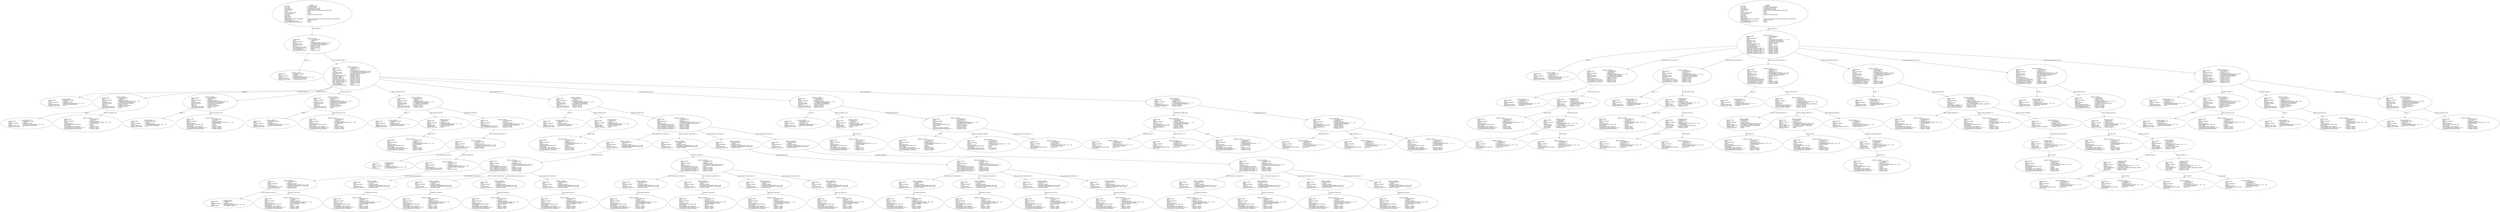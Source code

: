 digraph "multidimensional_array.adt" {
  Unit_2 -> Element_2279113
      [ label=Unit_Declaration ];
  Unit_2
      [ label=<<TABLE BORDER="0" CELLBORDER="0" CELLSPACING="0" CELLPADDING="0"> 
          <TR><TD COLSPAN="3">Unit_2</TD></TR>
          <TR><TD ALIGN="LEFT">Unit_Kind   </TD><TD> = </TD><TD ALIGN="LEFT">A_PACKAGE_BODY</TD></TR>
          <TR><TD ALIGN="LEFT">Unit_Class   </TD><TD> = </TD><TD ALIGN="LEFT">A_PUBLIC_BODY</TD></TR>
          <TR><TD ALIGN="LEFT">Unit_Origin   </TD><TD> = </TD><TD ALIGN="LEFT">AN_APPLICATION_UNIT</TD></TR>
          <TR><TD ALIGN="LEFT">Unit_Full_Name    </TD><TD> = </TD><TD ALIGN="LEFT">Multidimensional_Array</TD></TR>
          <TR><TD ALIGN="LEFT">Unique_Name   </TD><TD> = </TD><TD ALIGN="LEFT">ASIS Context 1: Multidimensional_Array (body)</TD></TR>
          <TR><TD ALIGN="LEFT">Exists  </TD><TD> = </TD><TD ALIGN="LEFT">TRUE</TD></TR>
          <TR><TD ALIGN="LEFT">Can_Be_Main_Program     </TD><TD> = </TD><TD ALIGN="LEFT">TRUE</TD></TR>
          <TR><TD ALIGN="LEFT">Is_Body_Required     </TD><TD> = </TD><TD ALIGN="LEFT">TRUE</TD></TR>
          <TR><TD ALIGN="LEFT">Text_Name   </TD><TD> = </TD><TD ALIGN="LEFT">multidimensional_array.adb</TD></TR>
          <TR><TD ALIGN="LEFT">Text_Form   </TD><TD> = </TD><TD ALIGN="LEFT"></TD></TR>
          <TR><TD ALIGN="LEFT">Object_Name   </TD><TD> = </TD><TD ALIGN="LEFT"></TD></TR>
          <TR><TD ALIGN="LEFT">Object_Form   </TD><TD> = </TD><TD ALIGN="LEFT"></TD></TR>
          <TR><TD ALIGN="LEFT">Compilation_Command_Line_Options         </TD><TD> = </TD><TD ALIGN="LEFT">-gnatc -gnatt -gnatws -gnatyN -mtune=generic -march=x86-64</TD></TR>
          <TR><TD ALIGN="LEFT">Unit_Declaration     </TD><TD> = </TD><TD ALIGN="LEFT">Element_2279113</TD></TR>
          <TR><TD ALIGN="LEFT">Corresponding_Declaration       </TD><TD> = </TD><TD ALIGN="LEFT">Unit_3</TD></TR>
          <TR><TD ALIGN="LEFT">Corresponding_Parent_Declaration         </TD><TD> = </TD><TD ALIGN="LEFT">Unit_1</TD></TR>
          </TABLE>> ];
  Element_2279113 -> Element_2272057
      [ label="Names ( 1)" ];
  Element_2279113 -> Element_2316106
      [ label="Body_Declarative_Items ( 1)" ];
  Element_2279113
      [ label=<<TABLE BORDER="0" CELLBORDER="0" CELLSPACING="0" CELLPADDING="0"> 
          <TR><TD COLSPAN="3">Element_2279113</TD></TR>
          <TR><TD ALIGN="LEFT">Element_Kind    </TD><TD> = </TD><TD ALIGN="LEFT">A_DECLARATION</TD></TR>
          <TR><TD ALIGN="LEFT">Hash  </TD><TD> = </TD><TD ALIGN="LEFT"> 10240744</TD></TR>
          <TR><TD ALIGN="LEFT">Enclosing_Element     </TD><TD> = </TD><TD ALIGN="LEFT">(none)</TD></TR>
          <TR><TD ALIGN="LEFT">Source  </TD><TD> = </TD><TD ALIGN="LEFT">Multidimensional_Array.adb - 1:1 .. 9:27</TD></TR>
          <TR><TD ALIGN="LEFT">Declaration_Kind     </TD><TD> = </TD><TD ALIGN="LEFT">A_PACKAGE_BODY_DECLARATION</TD></TR>
          <TR><TD ALIGN="LEFT">Declaration_Origin     </TD><TD> = </TD><TD ALIGN="LEFT">AN_EXPLICIT_DECLARATION</TD></TR>
          <TR><TD ALIGN="LEFT">Names ( 1)   </TD><TD> = </TD><TD ALIGN="LEFT">Element_2272057</TD></TR>
          <TR><TD ALIGN="LEFT">Corresponding_End_Name      </TD><TD> = </TD><TD ALIGN="LEFT">Element_2391237</TD></TR>
          <TR><TD ALIGN="LEFT">Body_Declarative_Items ( 1)       </TD><TD> = </TD><TD ALIGN="LEFT">Element_2316106</TD></TR>
          <TR><TD ALIGN="LEFT">Is_Name_Repeated     </TD><TD> = </TD><TD ALIGN="LEFT">TRUE</TD></TR>
          <TR><TD ALIGN="LEFT">Corresponding_Declaration       </TD><TD> = </TD><TD ALIGN="LEFT">Element_2514112</TD></TR>
          </TABLE>> ];
  Element_2272057
      [ label=<<TABLE BORDER="0" CELLBORDER="0" CELLSPACING="0" CELLPADDING="0"> 
          <TR><TD COLSPAN="3">Element_2272057</TD></TR>
          <TR><TD ALIGN="LEFT">Element_Kind    </TD><TD> = </TD><TD ALIGN="LEFT">A_DEFINING_NAME</TD></TR>
          <TR><TD ALIGN="LEFT">Hash  </TD><TD> = </TD><TD ALIGN="LEFT"> 9329896</TD></TR>
          <TR><TD ALIGN="LEFT">Enclosing_Element     </TD><TD> = </TD><TD ALIGN="LEFT">Element_2279113</TD></TR>
          <TR><TD ALIGN="LEFT">Source  </TD><TD> = </TD><TD ALIGN="LEFT">Multidimensional_Array.adb - 1:14 .. 1:35</TD></TR>
          <TR><TD ALIGN="LEFT">Defining_Name_Kind     </TD><TD> = </TD><TD ALIGN="LEFT">A_DEFINING_IDENTIFIER</TD></TR>
          <TR><TD ALIGN="LEFT">Defining_Name_Image     </TD><TD> = </TD><TD ALIGN="LEFT">"Multidimensional_Array"</TD></TR>
          </TABLE>> ];
  Element_2316106 -> Element_2280057
      [ label="Names ( 1)" ];
  Element_2316106 -> Element_2295105
      [ label="Parameter_Profile ( 1)" ];
  Element_2316106 -> Element_2304105
      [ label="Parameter_Profile ( 2)" ];
  Element_2316106 -> Element_2313105
      [ label="Parameter_Profile ( 3)" ];
  Element_2316106 -> Element_2325090
      [ label="Body_Declarative_Items ( 1)" ];
  Element_2316106 -> Element_2341090
      [ label="Body_Declarative_Items ( 2)" ];
  Element_2316106 -> Element_2371090
      [ label="Body_Declarative_Items ( 3)" ];
  Element_2316106 -> Element_2382388
      [ label="Body_Statements ( 1)" ];
  Element_2316106
      [ label=<<TABLE BORDER="0" CELLBORDER="0" CELLSPACING="0" CELLPADDING="0"> 
          <TR><TD COLSPAN="3">Element_2316106</TD></TR>
          <TR><TD ALIGN="LEFT">Element_Kind    </TD><TD> = </TD><TD ALIGN="LEFT">A_DECLARATION</TD></TR>
          <TR><TD ALIGN="LEFT">Hash  </TD><TD> = </TD><TD ALIGN="LEFT"> 9258356</TD></TR>
          <TR><TD ALIGN="LEFT">Enclosing_Element     </TD><TD> = </TD><TD ALIGN="LEFT">Element_2279113</TD></TR>
          <TR><TD ALIGN="LEFT">Source  </TD><TD> = </TD><TD ALIGN="LEFT">Multidimensional_Array.adb - 2:5 .. 8:13</TD></TR>
          <TR><TD ALIGN="LEFT">Declaration_Kind     </TD><TD> = </TD><TD ALIGN="LEFT">A_PROCEDURE_BODY_DECLARATION</TD></TR>
          <TR><TD ALIGN="LEFT">Declaration_Origin     </TD><TD> = </TD><TD ALIGN="LEFT">AN_EXPLICIT_DECLARATION</TD></TR>
          <TR><TD ALIGN="LEFT">Names ( 1)   </TD><TD> = </TD><TD ALIGN="LEFT">Element_2280057</TD></TR>
          <TR><TD ALIGN="LEFT">Corresponding_End_Name      </TD><TD> = </TD><TD ALIGN="LEFT">Element_2386237</TD></TR>
          <TR><TD ALIGN="LEFT">Parameter_Profile ( 1)      </TD><TD> = </TD><TD ALIGN="LEFT">Element_2295105</TD></TR>
          <TR><TD ALIGN="LEFT">Parameter_Profile ( 2)      </TD><TD> = </TD><TD ALIGN="LEFT">Element_2304105</TD></TR>
          <TR><TD ALIGN="LEFT">Parameter_Profile ( 3)      </TD><TD> = </TD><TD ALIGN="LEFT">Element_2313105</TD></TR>
          <TR><TD ALIGN="LEFT">Body_Declarative_Items ( 1)       </TD><TD> = </TD><TD ALIGN="LEFT">Element_2325090</TD></TR>
          <TR><TD ALIGN="LEFT">Body_Declarative_Items ( 2)       </TD><TD> = </TD><TD ALIGN="LEFT">Element_2341090</TD></TR>
          <TR><TD ALIGN="LEFT">Body_Declarative_Items ( 3)       </TD><TD> = </TD><TD ALIGN="LEFT">Element_2371090</TD></TR>
          <TR><TD ALIGN="LEFT">Body_Statements ( 1)      </TD><TD> = </TD><TD ALIGN="LEFT">Element_2382388</TD></TR>
          <TR><TD ALIGN="LEFT">Is_Name_Repeated     </TD><TD> = </TD><TD ALIGN="LEFT">TRUE</TD></TR>
          <TR><TD ALIGN="LEFT">Corresponding_Declaration       </TD><TD> = </TD><TD ALIGN="LEFT">Element_2512103</TD></TR>
          </TABLE>> ];
  Element_2280057
      [ label=<<TABLE BORDER="0" CELLBORDER="0" CELLSPACING="0" CELLPADDING="0"> 
          <TR><TD COLSPAN="3">Element_2280057</TD></TR>
          <TR><TD ALIGN="LEFT">Element_Kind    </TD><TD> = </TD><TD ALIGN="LEFT">A_DEFINING_NAME</TD></TR>
          <TR><TD ALIGN="LEFT">Hash  </TD><TD> = </TD><TD ALIGN="LEFT"> 8859508</TD></TR>
          <TR><TD ALIGN="LEFT">Enclosing_Element     </TD><TD> = </TD><TD ALIGN="LEFT">Element_2316106</TD></TR>
          <TR><TD ALIGN="LEFT">Source  </TD><TD> = </TD><TD ALIGN="LEFT">Multidimensional_Array.adb - 2:15 .. 2:18</TD></TR>
          <TR><TD ALIGN="LEFT">Defining_Name_Kind     </TD><TD> = </TD><TD ALIGN="LEFT">A_DEFINING_IDENTIFIER</TD></TR>
          <TR><TD ALIGN="LEFT">Defining_Name_Image     </TD><TD> = </TD><TD ALIGN="LEFT">"test"</TD></TR>
          </TABLE>> ];
  Element_2295105 -> Element_2287057
      [ label="Names ( 1)" ];
  Element_2295105 -> Element_2294237
      [ label=Object_Declaration_View ];
  Element_2295105
      [ label=<<TABLE BORDER="0" CELLBORDER="0" CELLSPACING="0" CELLPADDING="0"> 
          <TR><TD COLSPAN="3">Element_2295105</TD></TR>
          <TR><TD ALIGN="LEFT">Element_Kind    </TD><TD> = </TD><TD ALIGN="LEFT">A_DECLARATION</TD></TR>
          <TR><TD ALIGN="LEFT">Hash  </TD><TD> = </TD><TD ALIGN="LEFT"> 9249908</TD></TR>
          <TR><TD ALIGN="LEFT">Enclosing_Element     </TD><TD> = </TD><TD ALIGN="LEFT">Element_2316106</TD></TR>
          <TR><TD ALIGN="LEFT">Source  </TD><TD> = </TD><TD ALIGN="LEFT">Multidimensional_Array.adb - 2:20 .. 2:30</TD></TR>
          <TR><TD ALIGN="LEFT">Declaration_Kind     </TD><TD> = </TD><TD ALIGN="LEFT">A_PARAMETER_SPECIFICATION</TD></TR>
          <TR><TD ALIGN="LEFT">Declaration_Origin     </TD><TD> = </TD><TD ALIGN="LEFT">AN_EXPLICIT_DECLARATION</TD></TR>
          <TR><TD ALIGN="LEFT">Names ( 1)   </TD><TD> = </TD><TD ALIGN="LEFT">Element_2287057</TD></TR>
          <TR><TD ALIGN="LEFT">Mode_Kind   </TD><TD> = </TD><TD ALIGN="LEFT">A_DEFAULT_IN_MODE</TD></TR>
          <TR><TD ALIGN="LEFT">Object_Declaration_View      </TD><TD> = </TD><TD ALIGN="LEFT">Element_2294237</TD></TR>
          <TR><TD ALIGN="LEFT">Initialization_Expression       </TD><TD> = </TD><TD ALIGN="LEFT">(none)</TD></TR>
          </TABLE>> ];
  Element_2287057
      [ label=<<TABLE BORDER="0" CELLBORDER="0" CELLSPACING="0" CELLPADDING="0"> 
          <TR><TD COLSPAN="3">Element_2287057</TD></TR>
          <TR><TD ALIGN="LEFT">Element_Kind    </TD><TD> = </TD><TD ALIGN="LEFT">A_DEFINING_NAME</TD></TR>
          <TR><TD ALIGN="LEFT">Hash  </TD><TD> = </TD><TD ALIGN="LEFT"> 8856692</TD></TR>
          <TR><TD ALIGN="LEFT">Enclosing_Element     </TD><TD> = </TD><TD ALIGN="LEFT">Element_2295105</TD></TR>
          <TR><TD ALIGN="LEFT">Source  </TD><TD> = </TD><TD ALIGN="LEFT">Multidimensional_Array.adb - 2:20 .. 2:20</TD></TR>
          <TR><TD ALIGN="LEFT">Defining_Name_Kind     </TD><TD> = </TD><TD ALIGN="LEFT">A_DEFINING_IDENTIFIER</TD></TR>
          <TR><TD ALIGN="LEFT">Defining_Name_Image     </TD><TD> = </TD><TD ALIGN="LEFT">"f"</TD></TR>
          </TABLE>> ];
  Element_2294237
      [ label=<<TABLE BORDER="0" CELLBORDER="0" CELLSPACING="0" CELLPADDING="0"> 
          <TR><TD COLSPAN="3">Element_2294237</TD></TR>
          <TR><TD ALIGN="LEFT">Element_Kind    </TD><TD> = </TD><TD ALIGN="LEFT">AN_EXPRESSION</TD></TR>
          <TR><TD ALIGN="LEFT">Hash  </TD><TD> = </TD><TD ALIGN="LEFT"> 10332020</TD></TR>
          <TR><TD ALIGN="LEFT">Enclosing_Element     </TD><TD> = </TD><TD ALIGN="LEFT">Element_2295105</TD></TR>
          <TR><TD ALIGN="LEFT">Source  </TD><TD> = </TD><TD ALIGN="LEFT">Multidimensional_Array.adb - 2:23 .. 2:30</TD></TR>
          <TR><TD ALIGN="LEFT">Expression_Kind    </TD><TD> = </TD><TD ALIGN="LEFT">AN_IDENTIFIER</TD></TR>
          <TR><TD ALIGN="LEFT">Corresponding_Expression_Type        </TD><TD> = </TD><TD ALIGN="LEFT">(none)</TD></TR>
          <TR><TD ALIGN="LEFT">Name_Image   </TD><TD> = </TD><TD ALIGN="LEFT">FullTime</TD></TR>
          <TR><TD ALIGN="LEFT">Corresponding_Name_Definition        </TD><TD> = </TD><TD ALIGN="LEFT">Element_2432057</TD></TR>
          <TR><TD ALIGN="LEFT">Corresponding_Name_Definition_List ( 1)          </TD><TD> = </TD><TD ALIGN="LEFT">Element_2432057</TD></TR>
          <TR><TD ALIGN="LEFT">Corresponding_Name_Declaration        </TD><TD> = </TD><TD ALIGN="LEFT">Element_2445082</TD></TR>
          </TABLE>> ];
  Element_2304105 -> Element_2296057
      [ label="Names ( 1)" ];
  Element_2304105 -> Element_2303237
      [ label=Object_Declaration_View ];
  Element_2304105
      [ label=<<TABLE BORDER="0" CELLBORDER="0" CELLSPACING="0" CELLPADDING="0"> 
          <TR><TD COLSPAN="3">Element_2304105</TD></TR>
          <TR><TD ALIGN="LEFT">Element_Kind    </TD><TD> = </TD><TD ALIGN="LEFT">A_DECLARATION</TD></TR>
          <TR><TD ALIGN="LEFT">Hash  </TD><TD> = </TD><TD ALIGN="LEFT"> 9249140</TD></TR>
          <TR><TD ALIGN="LEFT">Enclosing_Element     </TD><TD> = </TD><TD ALIGN="LEFT">Element_2316106</TD></TR>
          <TR><TD ALIGN="LEFT">Source  </TD><TD> = </TD><TD ALIGN="LEFT">Multidimensional_Array.adb - 2:33 .. 2:44</TD></TR>
          <TR><TD ALIGN="LEFT">Declaration_Kind     </TD><TD> = </TD><TD ALIGN="LEFT">A_PARAMETER_SPECIFICATION</TD></TR>
          <TR><TD ALIGN="LEFT">Declaration_Origin     </TD><TD> = </TD><TD ALIGN="LEFT">AN_EXPLICIT_DECLARATION</TD></TR>
          <TR><TD ALIGN="LEFT">Names ( 1)   </TD><TD> = </TD><TD ALIGN="LEFT">Element_2296057</TD></TR>
          <TR><TD ALIGN="LEFT">Mode_Kind   </TD><TD> = </TD><TD ALIGN="LEFT">A_DEFAULT_IN_MODE</TD></TR>
          <TR><TD ALIGN="LEFT">Object_Declaration_View      </TD><TD> = </TD><TD ALIGN="LEFT">Element_2303237</TD></TR>
          <TR><TD ALIGN="LEFT">Initialization_Expression       </TD><TD> = </TD><TD ALIGN="LEFT">(none)</TD></TR>
          </TABLE>> ];
  Element_2296057
      [ label=<<TABLE BORDER="0" CELLBORDER="0" CELLSPACING="0" CELLPADDING="0"> 
          <TR><TD COLSPAN="3">Element_2296057</TD></TR>
          <TR><TD ALIGN="LEFT">Element_Kind    </TD><TD> = </TD><TD ALIGN="LEFT">A_DEFINING_NAME</TD></TR>
          <TR><TD ALIGN="LEFT">Hash  </TD><TD> = </TD><TD ALIGN="LEFT"> 8855924</TD></TR>
          <TR><TD ALIGN="LEFT">Enclosing_Element     </TD><TD> = </TD><TD ALIGN="LEFT">Element_2304105</TD></TR>
          <TR><TD ALIGN="LEFT">Source  </TD><TD> = </TD><TD ALIGN="LEFT">Multidimensional_Array.adb - 2:33 .. 2:33</TD></TR>
          <TR><TD ALIGN="LEFT">Defining_Name_Kind     </TD><TD> = </TD><TD ALIGN="LEFT">A_DEFINING_IDENTIFIER</TD></TR>
          <TR><TD ALIGN="LEFT">Defining_Name_Image     </TD><TD> = </TD><TD ALIGN="LEFT">"p"</TD></TR>
          </TABLE>> ];
  Element_2303237
      [ label=<<TABLE BORDER="0" CELLBORDER="0" CELLSPACING="0" CELLPADDING="0"> 
          <TR><TD COLSPAN="3">Element_2303237</TD></TR>
          <TR><TD ALIGN="LEFT">Element_Kind    </TD><TD> = </TD><TD ALIGN="LEFT">AN_EXPRESSION</TD></TR>
          <TR><TD ALIGN="LEFT">Hash  </TD><TD> = </TD><TD ALIGN="LEFT"> 10331508</TD></TR>
          <TR><TD ALIGN="LEFT">Enclosing_Element     </TD><TD> = </TD><TD ALIGN="LEFT">Element_2304105</TD></TR>
          <TR><TD ALIGN="LEFT">Source  </TD><TD> = </TD><TD ALIGN="LEFT">Multidimensional_Array.adb - 2:37 .. 2:44</TD></TR>
          <TR><TD ALIGN="LEFT">Expression_Kind    </TD><TD> = </TD><TD ALIGN="LEFT">AN_IDENTIFIER</TD></TR>
          <TR><TD ALIGN="LEFT">Corresponding_Expression_Type        </TD><TD> = </TD><TD ALIGN="LEFT">(none)</TD></TR>
          <TR><TD ALIGN="LEFT">Name_Image   </TD><TD> = </TD><TD ALIGN="LEFT">PartTime</TD></TR>
          <TR><TD ALIGN="LEFT">Corresponding_Name_Definition        </TD><TD> = </TD><TD ALIGN="LEFT">Element_2446057</TD></TR>
          <TR><TD ALIGN="LEFT">Corresponding_Name_Definition_List ( 1)          </TD><TD> = </TD><TD ALIGN="LEFT">Element_2446057</TD></TR>
          <TR><TD ALIGN="LEFT">Corresponding_Name_Declaration        </TD><TD> = </TD><TD ALIGN="LEFT">Element_2458082</TD></TR>
          </TABLE>> ];
  Element_2313105 -> Element_2305057
      [ label="Names ( 1)" ];
  Element_2313105 -> Element_2312237
      [ label=Object_Declaration_View ];
  Element_2313105
      [ label=<<TABLE BORDER="0" CELLBORDER="0" CELLSPACING="0" CELLPADDING="0"> 
          <TR><TD COLSPAN="3">Element_2313105</TD></TR>
          <TR><TD ALIGN="LEFT">Element_Kind    </TD><TD> = </TD><TD ALIGN="LEFT">A_DECLARATION</TD></TR>
          <TR><TD ALIGN="LEFT">Hash  </TD><TD> = </TD><TD ALIGN="LEFT"> 9252724</TD></TR>
          <TR><TD ALIGN="LEFT">Enclosing_Element     </TD><TD> = </TD><TD ALIGN="LEFT">Element_2316106</TD></TR>
          <TR><TD ALIGN="LEFT">Source  </TD><TD> = </TD><TD ALIGN="LEFT">Multidimensional_Array.adb - 2:47 .. 2:60</TD></TR>
          <TR><TD ALIGN="LEFT">Declaration_Kind     </TD><TD> = </TD><TD ALIGN="LEFT">A_PARAMETER_SPECIFICATION</TD></TR>
          <TR><TD ALIGN="LEFT">Declaration_Origin     </TD><TD> = </TD><TD ALIGN="LEFT">AN_EXPLICIT_DECLARATION</TD></TR>
          <TR><TD ALIGN="LEFT">Names ( 1)   </TD><TD> = </TD><TD ALIGN="LEFT">Element_2305057</TD></TR>
          <TR><TD ALIGN="LEFT">Mode_Kind   </TD><TD> = </TD><TD ALIGN="LEFT">A_DEFAULT_IN_MODE</TD></TR>
          <TR><TD ALIGN="LEFT">Object_Declaration_View      </TD><TD> = </TD><TD ALIGN="LEFT">Element_2312237</TD></TR>
          <TR><TD ALIGN="LEFT">Initialization_Expression       </TD><TD> = </TD><TD ALIGN="LEFT">(none)</TD></TR>
          </TABLE>> ];
  Element_2305057
      [ label=<<TABLE BORDER="0" CELLBORDER="0" CELLSPACING="0" CELLPADDING="0"> 
          <TR><TD COLSPAN="3">Element_2305057</TD></TR>
          <TR><TD ALIGN="LEFT">Element_Kind    </TD><TD> = </TD><TD ALIGN="LEFT">A_DEFINING_NAME</TD></TR>
          <TR><TD ALIGN="LEFT">Hash  </TD><TD> = </TD><TD ALIGN="LEFT"> 8859508</TD></TR>
          <TR><TD ALIGN="LEFT">Enclosing_Element     </TD><TD> = </TD><TD ALIGN="LEFT">Element_2313105</TD></TR>
          <TR><TD ALIGN="LEFT">Source  </TD><TD> = </TD><TD ALIGN="LEFT">Multidimensional_Array.adb - 2:47 .. 2:47</TD></TR>
          <TR><TD ALIGN="LEFT">Defining_Name_Kind     </TD><TD> = </TD><TD ALIGN="LEFT">A_DEFINING_IDENTIFIER</TD></TR>
          <TR><TD ALIGN="LEFT">Defining_Name_Image     </TD><TD> = </TD><TD ALIGN="LEFT">"a"</TD></TR>
          </TABLE>> ];
  Element_2312237
      [ label=<<TABLE BORDER="0" CELLBORDER="0" CELLSPACING="0" CELLPADDING="0"> 
          <TR><TD COLSPAN="3">Element_2312237</TD></TR>
          <TR><TD ALIGN="LEFT">Element_Kind    </TD><TD> = </TD><TD ALIGN="LEFT">AN_EXPRESSION</TD></TR>
          <TR><TD ALIGN="LEFT">Hash  </TD><TD> = </TD><TD ALIGN="LEFT"> 10330996</TD></TR>
          <TR><TD ALIGN="LEFT">Enclosing_Element     </TD><TD> = </TD><TD ALIGN="LEFT">Element_2313105</TD></TR>
          <TR><TD ALIGN="LEFT">Source  </TD><TD> = </TD><TD ALIGN="LEFT">Multidimensional_Array.adb - 2:51 .. 2:60</TD></TR>
          <TR><TD ALIGN="LEFT">Expression_Kind    </TD><TD> = </TD><TD ALIGN="LEFT">AN_IDENTIFIER</TD></TR>
          <TR><TD ALIGN="LEFT">Corresponding_Expression_Type        </TD><TD> = </TD><TD ALIGN="LEFT">(none)</TD></TR>
          <TR><TD ALIGN="LEFT">Name_Image   </TD><TD> = </TD><TD ALIGN="LEFT">Afternoons</TD></TR>
          <TR><TD ALIGN="LEFT">Corresponding_Name_Definition        </TD><TD> = </TD><TD ALIGN="LEFT">Element_2459057</TD></TR>
          <TR><TD ALIGN="LEFT">Corresponding_Name_Definition_List ( 1)          </TD><TD> = </TD><TD ALIGN="LEFT">Element_2459057</TD></TR>
          <TR><TD ALIGN="LEFT">Corresponding_Name_Declaration        </TD><TD> = </TD><TD ALIGN="LEFT">Element_2534082</TD></TR>
          </TABLE>> ];
  Element_2325090 -> Element_2317057
      [ label="Names ( 1)" ];
  Element_2325090 -> Element_2324176
      [ label=Object_Declaration_View ];
  Element_2325090 -> Element_2326365
      [ label=Initialization_Expression ];
  Element_2325090
      [ label=<<TABLE BORDER="0" CELLBORDER="0" CELLSPACING="0" CELLPADDING="0"> 
          <TR><TD COLSPAN="3">Element_2325090</TD></TR>
          <TR><TD ALIGN="LEFT">Element_Kind    </TD><TD> = </TD><TD ALIGN="LEFT">A_DECLARATION</TD></TR>
          <TR><TD ALIGN="LEFT">Hash  </TD><TD> = </TD><TD ALIGN="LEFT"> 6661050</TD></TR>
          <TR><TD ALIGN="LEFT">Enclosing_Element     </TD><TD> = </TD><TD ALIGN="LEFT">Element_2316106</TD></TR>
          <TR><TD ALIGN="LEFT">Source  </TD><TD> = </TD><TD ALIGN="LEFT">Multidimensional_Array.adb - 3:7 .. 3:52</TD></TR>
          <TR><TD ALIGN="LEFT">Declaration_Kind     </TD><TD> = </TD><TD ALIGN="LEFT">A_VARIABLE_DECLARATION</TD></TR>
          <TR><TD ALIGN="LEFT">Declaration_Origin     </TD><TD> = </TD><TD ALIGN="LEFT">AN_EXPLICIT_DECLARATION</TD></TR>
          <TR><TD ALIGN="LEFT">Names ( 1)   </TD><TD> = </TD><TD ALIGN="LEFT">Element_2317057</TD></TR>
          <TR><TD ALIGN="LEFT">Object_Declaration_View      </TD><TD> = </TD><TD ALIGN="LEFT">Element_2324176</TD></TR>
          <TR><TD ALIGN="LEFT">Initialization_Expression       </TD><TD> = </TD><TD ALIGN="LEFT">Element_2326365</TD></TR>
          </TABLE>> ];
  Element_2317057
      [ label=<<TABLE BORDER="0" CELLBORDER="0" CELLSPACING="0" CELLPADDING="0"> 
          <TR><TD COLSPAN="3">Element_2317057</TD></TR>
          <TR><TD ALIGN="LEFT">Element_Kind    </TD><TD> = </TD><TD ALIGN="LEFT">A_DEFINING_NAME</TD></TR>
          <TR><TD ALIGN="LEFT">Hash  </TD><TD> = </TD><TD ALIGN="LEFT"> 6525882</TD></TR>
          <TR><TD ALIGN="LEFT">Enclosing_Element     </TD><TD> = </TD><TD ALIGN="LEFT">Element_2325090</TD></TR>
          <TR><TD ALIGN="LEFT">Source  </TD><TD> = </TD><TD ALIGN="LEFT">Multidimensional_Array.adb - 3:7 .. 3:7</TD></TR>
          <TR><TD ALIGN="LEFT">Defining_Name_Kind     </TD><TD> = </TD><TD ALIGN="LEFT">A_DEFINING_IDENTIFIER</TD></TR>
          <TR><TD ALIGN="LEFT">Defining_Name_Image     </TD><TD> = </TD><TD ALIGN="LEFT">"x"</TD></TR>
          </TABLE>> ];
  Element_2324176 -> Element_2324237
      [ label=Subtype_Mark ];
  Element_2324176
      [ label=<<TABLE BORDER="0" CELLBORDER="0" CELLSPACING="0" CELLPADDING="0"> 
          <TR><TD COLSPAN="3">Element_2324176</TD></TR>
          <TR><TD ALIGN="LEFT">Element_Kind    </TD><TD> = </TD><TD ALIGN="LEFT">A_DEFINITION</TD></TR>
          <TR><TD ALIGN="LEFT">Hash  </TD><TD> = </TD><TD ALIGN="LEFT"> 7013818</TD></TR>
          <TR><TD ALIGN="LEFT">Enclosing_Element     </TD><TD> = </TD><TD ALIGN="LEFT">Element_2325090</TD></TR>
          <TR><TD ALIGN="LEFT">Source  </TD><TD> = </TD><TD ALIGN="LEFT">Multidimensional_Array.adb - 3:11 .. 3:18</TD></TR>
          <TR><TD ALIGN="LEFT">Definition_Kind    </TD><TD> = </TD><TD ALIGN="LEFT">A_SUBTYPE_INDICATION</TD></TR>
          <TR><TD ALIGN="LEFT">Subtype_Mark    </TD><TD> = </TD><TD ALIGN="LEFT">Element_2324237</TD></TR>
          <TR><TD ALIGN="LEFT">Subtype_Constraint     </TD><TD> = </TD><TD ALIGN="LEFT">(none)</TD></TR>
          </TABLE>> ];
  Element_2324237
      [ label=<<TABLE BORDER="0" CELLBORDER="0" CELLSPACING="0" CELLPADDING="0"> 
          <TR><TD COLSPAN="3">Element_2324237</TD></TR>
          <TR><TD ALIGN="LEFT">Element_Kind    </TD><TD> = </TD><TD ALIGN="LEFT">AN_EXPRESSION</TD></TR>
          <TR><TD ALIGN="LEFT">Hash  </TD><TD> = </TD><TD ALIGN="LEFT"> 7263674</TD></TR>
          <TR><TD ALIGN="LEFT">Enclosing_Element     </TD><TD> = </TD><TD ALIGN="LEFT">Element_2324176</TD></TR>
          <TR><TD ALIGN="LEFT">Source  </TD><TD> = </TD><TD ALIGN="LEFT">Multidimensional_Array.adb - 3:11 .. 3:18</TD></TR>
          <TR><TD ALIGN="LEFT">Expression_Kind    </TD><TD> = </TD><TD ALIGN="LEFT">AN_IDENTIFIER</TD></TR>
          <TR><TD ALIGN="LEFT">Corresponding_Expression_Type        </TD><TD> = </TD><TD ALIGN="LEFT">(none)</TD></TR>
          <TR><TD ALIGN="LEFT">Name_Image   </TD><TD> = </TD><TD ALIGN="LEFT">Fulltime</TD></TR>
          <TR><TD ALIGN="LEFT">Corresponding_Name_Definition        </TD><TD> = </TD><TD ALIGN="LEFT">Element_2432057</TD></TR>
          <TR><TD ALIGN="LEFT">Corresponding_Name_Definition_List ( 1)          </TD><TD> = </TD><TD ALIGN="LEFT">Element_2432057</TD></TR>
          <TR><TD ALIGN="LEFT">Corresponding_Name_Declaration        </TD><TD> = </TD><TD ALIGN="LEFT">Element_2445082</TD></TR>
          </TABLE>> ];
  Element_2326365 -> Element_2327384
      [ label="Array_Component_Associations ( 1)" ];
  Element_2326365
      [ label=<<TABLE BORDER="0" CELLBORDER="0" CELLSPACING="0" CELLPADDING="0"> 
          <TR><TD COLSPAN="3">Element_2326365</TD></TR>
          <TR><TD ALIGN="LEFT">Element_Kind    </TD><TD> = </TD><TD ALIGN="LEFT">AN_EXPRESSION</TD></TR>
          <TR><TD ALIGN="LEFT">Hash  </TD><TD> = </TD><TD ALIGN="LEFT"> 6738874</TD></TR>
          <TR><TD ALIGN="LEFT">Enclosing_Element     </TD><TD> = </TD><TD ALIGN="LEFT">Element_2325090</TD></TR>
          <TR><TD ALIGN="LEFT">Source  </TD><TD> = </TD><TD ALIGN="LEFT">Multidimensional_Array.adb - 3:23 .. 3:51</TD></TR>
          <TR><TD ALIGN="LEFT">Expression_Kind    </TD><TD> = </TD><TD ALIGN="LEFT">A_NAMED_ARRAY_AGGREGATE</TD></TR>
          <TR><TD ALIGN="LEFT">Corresponding_Expression_Type        </TD><TD> = </TD><TD ALIGN="LEFT">Element_2445082</TD></TR>
          <TR><TD ALIGN="LEFT">Array_Component_Associations ( 1)         </TD><TD> = </TD><TD ALIGN="LEFT">Element_2327384</TD></TR>
          </TABLE>> ];
  Element_2327384 -> Element_2328197
      [ label="Array_Component_Choices ( 1)" ];
  Element_2327384 -> Element_2329365
      [ label=Component_Expression ];
  Element_2327384
      [ label=<<TABLE BORDER="0" CELLBORDER="0" CELLSPACING="0" CELLPADDING="0"> 
          <TR><TD COLSPAN="3">Element_2327384</TD></TR>
          <TR><TD ALIGN="LEFT">Element_Kind    </TD><TD> = </TD><TD ALIGN="LEFT">AN_ASSOCIATION</TD></TR>
          <TR><TD ALIGN="LEFT">Hash  </TD><TD> = </TD><TD ALIGN="LEFT"> 6817722</TD></TR>
          <TR><TD ALIGN="LEFT">Enclosing_Element     </TD><TD> = </TD><TD ALIGN="LEFT">Element_2326365</TD></TR>
          <TR><TD ALIGN="LEFT">Source  </TD><TD> = </TD><TD ALIGN="LEFT">Multidimensional_Array.adb - 3:24 .. 3:50</TD></TR>
          <TR><TD ALIGN="LEFT">Association_Kind     </TD><TD> = </TD><TD ALIGN="LEFT">AN_ARRAY_COMPONENT_ASSOCIATION</TD></TR>
          <TR><TD ALIGN="LEFT">Array_Component_Choices ( 1)        </TD><TD> = </TD><TD ALIGN="LEFT">Element_2328197</TD></TR>
          <TR><TD ALIGN="LEFT">Component_Expression      </TD><TD> = </TD><TD ALIGN="LEFT">Element_2329365</TD></TR>
          </TABLE>> ];
  Element_2328197
      [ label=<<TABLE BORDER="0" CELLBORDER="0" CELLSPACING="0" CELLPADDING="0"> 
          <TR><TD COLSPAN="3">Element_2328197</TD></TR>
          <TR><TD ALIGN="LEFT">Element_Kind    </TD><TD> = </TD><TD ALIGN="LEFT">A_DEFINITION</TD></TR>
          <TR><TD ALIGN="LEFT">Hash  </TD><TD> = </TD><TD ALIGN="LEFT"> 7099450</TD></TR>
          <TR><TD ALIGN="LEFT">Enclosing_Element     </TD><TD> = </TD><TD ALIGN="LEFT">Element_2327384</TD></TR>
          <TR><TD ALIGN="LEFT">Source  </TD><TD> = </TD><TD ALIGN="LEFT">Multidimensional_Array.adb - 3:24 .. 3:29</TD></TR>
          <TR><TD ALIGN="LEFT">Definition_Kind    </TD><TD> = </TD><TD ALIGN="LEFT">AN_OTHERS_CHOICE</TD></TR>
          </TABLE>> ];
  Element_2329365 -> Element_2330384
      [ label="Array_Component_Associations ( 1)" ];
  Element_2329365
      [ label=<<TABLE BORDER="0" CELLBORDER="0" CELLSPACING="0" CELLPADDING="0"> 
          <TR><TD COLSPAN="3">Element_2329365</TD></TR>
          <TR><TD ALIGN="LEFT">Element_Kind    </TD><TD> = </TD><TD ALIGN="LEFT">AN_EXPRESSION</TD></TR>
          <TR><TD ALIGN="LEFT">Hash  </TD><TD> = </TD><TD ALIGN="LEFT"> 6738234</TD></TR>
          <TR><TD ALIGN="LEFT">Enclosing_Element     </TD><TD> = </TD><TD ALIGN="LEFT">Element_2327384</TD></TR>
          <TR><TD ALIGN="LEFT">Source  </TD><TD> = </TD><TD ALIGN="LEFT">Multidimensional_Array.adb - 3:34 .. 3:50</TD></TR>
          <TR><TD ALIGN="LEFT">Expression_Kind    </TD><TD> = </TD><TD ALIGN="LEFT">A_NAMED_ARRAY_AGGREGATE</TD></TR>
          <TR><TD ALIGN="LEFT">Corresponding_Expression_Type        </TD><TD> = </TD><TD ALIGN="LEFT">(none)</TD></TR>
          <TR><TD ALIGN="LEFT">Array_Component_Associations ( 1)         </TD><TD> = </TD><TD ALIGN="LEFT">Element_2330384</TD></TR>
          </TABLE>> ];
  Element_2330384 -> Element_2331197
      [ label="Array_Component_Choices ( 1)" ];
  Element_2330384 -> Element_2332260
      [ label=Component_Expression ];
  Element_2330384
      [ label=<<TABLE BORDER="0" CELLBORDER="0" CELLSPACING="0" CELLPADDING="0"> 
          <TR><TD COLSPAN="3">Element_2330384</TD></TR>
          <TR><TD ALIGN="LEFT">Element_Kind    </TD><TD> = </TD><TD ALIGN="LEFT">AN_ASSOCIATION</TD></TR>
          <TR><TD ALIGN="LEFT">Hash  </TD><TD> = </TD><TD ALIGN="LEFT"> 6817082</TD></TR>
          <TR><TD ALIGN="LEFT">Enclosing_Element     </TD><TD> = </TD><TD ALIGN="LEFT">Element_2329365</TD></TR>
          <TR><TD ALIGN="LEFT">Source  </TD><TD> = </TD><TD ALIGN="LEFT">Multidimensional_Array.adb - 3:35 .. 3:49</TD></TR>
          <TR><TD ALIGN="LEFT">Association_Kind     </TD><TD> = </TD><TD ALIGN="LEFT">AN_ARRAY_COMPONENT_ASSOCIATION</TD></TR>
          <TR><TD ALIGN="LEFT">Array_Component_Choices ( 1)        </TD><TD> = </TD><TD ALIGN="LEFT">Element_2331197</TD></TR>
          <TR><TD ALIGN="LEFT">Component_Expression      </TD><TD> = </TD><TD ALIGN="LEFT">Element_2332260</TD></TR>
          </TABLE>> ];
  Element_2331197
      [ label=<<TABLE BORDER="0" CELLBORDER="0" CELLSPACING="0" CELLPADDING="0"> 
          <TR><TD COLSPAN="3">Element_2331197</TD></TR>
          <TR><TD ALIGN="LEFT">Element_Kind    </TD><TD> = </TD><TD ALIGN="LEFT">A_DEFINITION</TD></TR>
          <TR><TD ALIGN="LEFT">Hash  </TD><TD> = </TD><TD ALIGN="LEFT"> 7098810</TD></TR>
          <TR><TD ALIGN="LEFT">Enclosing_Element     </TD><TD> = </TD><TD ALIGN="LEFT">Element_2330384</TD></TR>
          <TR><TD ALIGN="LEFT">Source  </TD><TD> = </TD><TD ALIGN="LEFT">Multidimensional_Array.adb - 3:35 .. 3:40</TD></TR>
          <TR><TD ALIGN="LEFT">Definition_Kind    </TD><TD> = </TD><TD ALIGN="LEFT">AN_OTHERS_CHOICE</TD></TR>
          </TABLE>> ];
  Element_2332260
      [ label=<<TABLE BORDER="0" CELLBORDER="0" CELLSPACING="0" CELLPADDING="0"> 
          <TR><TD COLSPAN="3">Element_2332260</TD></TR>
          <TR><TD ALIGN="LEFT">Element_Kind    </TD><TD> = </TD><TD ALIGN="LEFT">AN_EXPRESSION</TD></TR>
          <TR><TD ALIGN="LEFT">Hash  </TD><TD> = </TD><TD ALIGN="LEFT"> 6309562</TD></TR>
          <TR><TD ALIGN="LEFT">Enclosing_Element     </TD><TD> = </TD><TD ALIGN="LEFT">Element_2330384</TD></TR>
          <TR><TD ALIGN="LEFT">Source  </TD><TD> = </TD><TD ALIGN="LEFT">Multidimensional_Array.adb - 3:45 .. 3:49</TD></TR>
          <TR><TD ALIGN="LEFT">Expression_Kind    </TD><TD> = </TD><TD ALIGN="LEFT">AN_ENUMERATION_LITERAL</TD></TR>
          <TR><TD ALIGN="LEFT">Corresponding_Expression_Type        </TD><TD> = </TD><TD ALIGN="LEFT">Element_914082</TD></TR>
          <TR><TD ALIGN="LEFT">Name_Image   </TD><TD> = </TD><TD ALIGN="LEFT">false</TD></TR>
          <TR><TD ALIGN="LEFT">Corresponding_Name_Definition        </TD><TD> = </TD><TD ALIGN="LEFT">Element_149059</TD></TR>
          <TR><TD ALIGN="LEFT">Corresponding_Name_Definition_List ( 1)          </TD><TD> = </TD><TD ALIGN="LEFT">Element_149059</TD></TR>
          <TR><TD ALIGN="LEFT">Corresponding_Name_Declaration        </TD><TD> = </TD><TD ALIGN="LEFT">Element_149097</TD></TR>
          </TABLE>> ];
  Element_2341090 -> Element_2333057
      [ label="Names ( 1)" ];
  Element_2341090 -> Element_2340176
      [ label=Object_Declaration_View ];
  Element_2341090 -> Element_2347364
      [ label=Initialization_Expression ];
  Element_2341090
      [ label=<<TABLE BORDER="0" CELLBORDER="0" CELLSPACING="0" CELLPADDING="0"> 
          <TR><TD COLSPAN="3">Element_2341090</TD></TR>
          <TR><TD ALIGN="LEFT">Element_Kind    </TD><TD> = </TD><TD ALIGN="LEFT">A_DECLARATION</TD></TR>
          <TR><TD ALIGN="LEFT">Hash  </TD><TD> = </TD><TD ALIGN="LEFT"> 4379101</TD></TR>
          <TR><TD ALIGN="LEFT">Enclosing_Element     </TD><TD> = </TD><TD ALIGN="LEFT">Element_2316106</TD></TR>
          <TR><TD ALIGN="LEFT">Source  </TD><TD> = </TD><TD ALIGN="LEFT">Multidimensional_Array.adb - 4:7 .. 4:142</TD></TR>
          <TR><TD ALIGN="LEFT">Declaration_Kind     </TD><TD> = </TD><TD ALIGN="LEFT">A_VARIABLE_DECLARATION</TD></TR>
          <TR><TD ALIGN="LEFT">Declaration_Origin     </TD><TD> = </TD><TD ALIGN="LEFT">AN_EXPLICIT_DECLARATION</TD></TR>
          <TR><TD ALIGN="LEFT">Names ( 1)   </TD><TD> = </TD><TD ALIGN="LEFT">Element_2333057</TD></TR>
          <TR><TD ALIGN="LEFT">Object_Declaration_View      </TD><TD> = </TD><TD ALIGN="LEFT">Element_2340176</TD></TR>
          <TR><TD ALIGN="LEFT">Initialization_Expression       </TD><TD> = </TD><TD ALIGN="LEFT">Element_2347364</TD></TR>
          </TABLE>> ];
  Element_2333057
      [ label=<<TABLE BORDER="0" CELLBORDER="0" CELLSPACING="0" CELLPADDING="0"> 
          <TR><TD COLSPAN="3">Element_2333057</TD></TR>
          <TR><TD ALIGN="LEFT">Element_Kind    </TD><TD> = </TD><TD ALIGN="LEFT">A_DEFINING_NAME</TD></TR>
          <TR><TD ALIGN="LEFT">Hash  </TD><TD> = </TD><TD ALIGN="LEFT"> 4311517</TD></TR>
          <TR><TD ALIGN="LEFT">Enclosing_Element     </TD><TD> = </TD><TD ALIGN="LEFT">Element_2341090</TD></TR>
          <TR><TD ALIGN="LEFT">Source  </TD><TD> = </TD><TD ALIGN="LEFT">Multidimensional_Array.adb - 4:7 .. 4:7</TD></TR>
          <TR><TD ALIGN="LEFT">Defining_Name_Kind     </TD><TD> = </TD><TD ALIGN="LEFT">A_DEFINING_IDENTIFIER</TD></TR>
          <TR><TD ALIGN="LEFT">Defining_Name_Image     </TD><TD> = </TD><TD ALIGN="LEFT">"y"</TD></TR>
          </TABLE>> ];
  Element_2340176 -> Element_2340237
      [ label=Subtype_Mark ];
  Element_2340176
      [ label=<<TABLE BORDER="0" CELLBORDER="0" CELLSPACING="0" CELLPADDING="0"> 
          <TR><TD COLSPAN="3">Element_2340176</TD></TR>
          <TR><TD ALIGN="LEFT">Element_Kind    </TD><TD> = </TD><TD ALIGN="LEFT">A_DEFINITION</TD></TR>
          <TR><TD ALIGN="LEFT">Hash  </TD><TD> = </TD><TD ALIGN="LEFT"> 4555485</TD></TR>
          <TR><TD ALIGN="LEFT">Enclosing_Element     </TD><TD> = </TD><TD ALIGN="LEFT">Element_2341090</TD></TR>
          <TR><TD ALIGN="LEFT">Source  </TD><TD> = </TD><TD ALIGN="LEFT">Multidimensional_Array.adb - 4:11 .. 4:20</TD></TR>
          <TR><TD ALIGN="LEFT">Definition_Kind    </TD><TD> = </TD><TD ALIGN="LEFT">A_SUBTYPE_INDICATION</TD></TR>
          <TR><TD ALIGN="LEFT">Subtype_Mark    </TD><TD> = </TD><TD ALIGN="LEFT">Element_2340237</TD></TR>
          <TR><TD ALIGN="LEFT">Subtype_Constraint     </TD><TD> = </TD><TD ALIGN="LEFT">(none)</TD></TR>
          </TABLE>> ];
  Element_2340237
      [ label=<<TABLE BORDER="0" CELLBORDER="0" CELLSPACING="0" CELLPADDING="0"> 
          <TR><TD COLSPAN="3">Element_2340237</TD></TR>
          <TR><TD ALIGN="LEFT">Element_Kind    </TD><TD> = </TD><TD ALIGN="LEFT">AN_EXPRESSION</TD></TR>
          <TR><TD ALIGN="LEFT">Hash  </TD><TD> = </TD><TD ALIGN="LEFT"> 4680413</TD></TR>
          <TR><TD ALIGN="LEFT">Enclosing_Element     </TD><TD> = </TD><TD ALIGN="LEFT">Element_2340176</TD></TR>
          <TR><TD ALIGN="LEFT">Source  </TD><TD> = </TD><TD ALIGN="LEFT">Multidimensional_Array.adb - 4:11 .. 4:20</TD></TR>
          <TR><TD ALIGN="LEFT">Expression_Kind    </TD><TD> = </TD><TD ALIGN="LEFT">AN_IDENTIFIER</TD></TR>
          <TR><TD ALIGN="LEFT">Corresponding_Expression_Type        </TD><TD> = </TD><TD ALIGN="LEFT">(none)</TD></TR>
          <TR><TD ALIGN="LEFT">Name_Image   </TD><TD> = </TD><TD ALIGN="LEFT">Afternoons</TD></TR>
          <TR><TD ALIGN="LEFT">Corresponding_Name_Definition        </TD><TD> = </TD><TD ALIGN="LEFT">Element_2459057</TD></TR>
          <TR><TD ALIGN="LEFT">Corresponding_Name_Definition_List ( 1)          </TD><TD> = </TD><TD ALIGN="LEFT">Element_2459057</TD></TR>
          <TR><TD ALIGN="LEFT">Corresponding_Name_Declaration        </TD><TD> = </TD><TD ALIGN="LEFT">Element_2534082</TD></TR>
          </TABLE>> ];
  Element_2347364 -> Element_2343384
      [ label="Array_Component_Associations ( 1)" ];
  Element_2347364 -> Element_2349384
      [ label="Array_Component_Associations ( 2)" ];
  Element_2347364 -> Element_2354384
      [ label="Array_Component_Associations ( 3)" ];
  Element_2347364 -> Element_2359384
      [ label="Array_Component_Associations ( 4)" ];
  Element_2347364
      [ label=<<TABLE BORDER="0" CELLBORDER="0" CELLSPACING="0" CELLPADDING="0"> 
          <TR><TD COLSPAN="3">Element_2347364</TD></TR>
          <TR><TD ALIGN="LEFT">Element_Kind    </TD><TD> = </TD><TD ALIGN="LEFT">AN_EXPRESSION</TD></TR>
          <TR><TD ALIGN="LEFT">Hash  </TD><TD> = </TD><TD ALIGN="LEFT"> 4416093</TD></TR>
          <TR><TD ALIGN="LEFT">Enclosing_Element     </TD><TD> = </TD><TD ALIGN="LEFT">Element_2341090</TD></TR>
          <TR><TD ALIGN="LEFT">Source  </TD><TD> = </TD><TD ALIGN="LEFT">Multidimensional_Array.adb - 4:25 .. 4:141</TD></TR>
          <TR><TD ALIGN="LEFT">Expression_Kind    </TD><TD> = </TD><TD ALIGN="LEFT">A_POSITIONAL_ARRAY_AGGREGATE</TD></TR>
          <TR><TD ALIGN="LEFT">Corresponding_Expression_Type        </TD><TD> = </TD><TD ALIGN="LEFT">Element_2534082</TD></TR>
          <TR><TD ALIGN="LEFT">Array_Component_Associations ( 1)         </TD><TD> = </TD><TD ALIGN="LEFT">Element_2343384</TD></TR>
          <TR><TD ALIGN="LEFT">Array_Component_Associations ( 2)         </TD><TD> = </TD><TD ALIGN="LEFT">Element_2349384</TD></TR>
          <TR><TD ALIGN="LEFT">Array_Component_Associations ( 3)         </TD><TD> = </TD><TD ALIGN="LEFT">Element_2354384</TD></TR>
          <TR><TD ALIGN="LEFT">Array_Component_Associations ( 4)         </TD><TD> = </TD><TD ALIGN="LEFT">Element_2359384</TD></TR>
          </TABLE>> ];
  Element_2343384 -> Element_2343364
      [ label=Component_Expression ];
  Element_2343384
      [ label=<<TABLE BORDER="0" CELLBORDER="0" CELLSPACING="0" CELLPADDING="0"> 
          <TR><TD COLSPAN="3">Element_2343384</TD></TR>
          <TR><TD ALIGN="LEFT">Element_Kind    </TD><TD> = </TD><TD ALIGN="LEFT">AN_ASSOCIATION</TD></TR>
          <TR><TD ALIGN="LEFT">Hash  </TD><TD> = </TD><TD ALIGN="LEFT"> 4457117</TD></TR>
          <TR><TD ALIGN="LEFT">Enclosing_Element     </TD><TD> = </TD><TD ALIGN="LEFT">Element_2347364</TD></TR>
          <TR><TD ALIGN="LEFT">Source  </TD><TD> = </TD><TD ALIGN="LEFT">Multidimensional_Array.adb - 4:26 .. 4:53</TD></TR>
          <TR><TD ALIGN="LEFT">Association_Kind     </TD><TD> = </TD><TD ALIGN="LEFT">AN_ARRAY_COMPONENT_ASSOCIATION</TD></TR>
          <TR><TD ALIGN="LEFT">Component_Expression      </TD><TD> = </TD><TD ALIGN="LEFT">Element_2343364</TD></TR>
          </TABLE>> ];
  Element_2343364 -> Element_2342384
      [ label="Array_Component_Associations ( 1)" ];
  Element_2343364 -> Element_2344384
      [ label="Array_Component_Associations ( 2)" ];
  Element_2343364 -> Element_2345384
      [ label="Array_Component_Associations ( 3)" ];
  Element_2343364 -> Element_2346384
      [ label="Array_Component_Associations ( 4)" ];
  Element_2343364
      [ label=<<TABLE BORDER="0" CELLBORDER="0" CELLSPACING="0" CELLPADDING="0"> 
          <TR><TD COLSPAN="3">Element_2343364</TD></TR>
          <TR><TD ALIGN="LEFT">Element_Kind    </TD><TD> = </TD><TD ALIGN="LEFT">AN_EXPRESSION</TD></TR>
          <TR><TD ALIGN="LEFT">Hash  </TD><TD> = </TD><TD ALIGN="LEFT"> 4416157</TD></TR>
          <TR><TD ALIGN="LEFT">Enclosing_Element     </TD><TD> = </TD><TD ALIGN="LEFT">Element_2343384</TD></TR>
          <TR><TD ALIGN="LEFT">Source  </TD><TD> = </TD><TD ALIGN="LEFT">Multidimensional_Array.adb - 4:26 .. 4:53</TD></TR>
          <TR><TD ALIGN="LEFT">Expression_Kind    </TD><TD> = </TD><TD ALIGN="LEFT">A_POSITIONAL_ARRAY_AGGREGATE</TD></TR>
          <TR><TD ALIGN="LEFT">Corresponding_Expression_Type        </TD><TD> = </TD><TD ALIGN="LEFT">(none)</TD></TR>
          <TR><TD ALIGN="LEFT">Array_Component_Associations ( 1)         </TD><TD> = </TD><TD ALIGN="LEFT">Element_2342384</TD></TR>
          <TR><TD ALIGN="LEFT">Array_Component_Associations ( 2)         </TD><TD> = </TD><TD ALIGN="LEFT">Element_2344384</TD></TR>
          <TR><TD ALIGN="LEFT">Array_Component_Associations ( 3)         </TD><TD> = </TD><TD ALIGN="LEFT">Element_2345384</TD></TR>
          <TR><TD ALIGN="LEFT">Array_Component_Associations ( 4)         </TD><TD> = </TD><TD ALIGN="LEFT">Element_2346384</TD></TR>
          </TABLE>> ];
  Element_2342384 -> Element_2342260
      [ label=Component_Expression ];
  Element_2342384
      [ label=<<TABLE BORDER="0" CELLBORDER="0" CELLSPACING="0" CELLPADDING="0"> 
          <TR><TD COLSPAN="3">Element_2342384</TD></TR>
          <TR><TD ALIGN="LEFT">Element_Kind    </TD><TD> = </TD><TD ALIGN="LEFT">AN_ASSOCIATION</TD></TR>
          <TR><TD ALIGN="LEFT">Hash  </TD><TD> = </TD><TD ALIGN="LEFT"> 4457181</TD></TR>
          <TR><TD ALIGN="LEFT">Enclosing_Element     </TD><TD> = </TD><TD ALIGN="LEFT">Element_2343364</TD></TR>
          <TR><TD ALIGN="LEFT">Source  </TD><TD> = </TD><TD ALIGN="LEFT">Multidimensional_Array.adb - 4:27 .. 4:31</TD></TR>
          <TR><TD ALIGN="LEFT">Association_Kind     </TD><TD> = </TD><TD ALIGN="LEFT">AN_ARRAY_COMPONENT_ASSOCIATION</TD></TR>
          <TR><TD ALIGN="LEFT">Component_Expression      </TD><TD> = </TD><TD ALIGN="LEFT">Element_2342260</TD></TR>
          </TABLE>> ];
  Element_2342260
      [ label=<<TABLE BORDER="0" CELLBORDER="0" CELLSPACING="0" CELLPADDING="0"> 
          <TR><TD COLSPAN="3">Element_2342260</TD></TR>
          <TR><TD ALIGN="LEFT">Element_Kind    </TD><TD> = </TD><TD ALIGN="LEFT">AN_EXPRESSION</TD></TR>
          <TR><TD ALIGN="LEFT">Hash  </TD><TD> = </TD><TD ALIGN="LEFT"> 4203229</TD></TR>
          <TR><TD ALIGN="LEFT">Enclosing_Element     </TD><TD> = </TD><TD ALIGN="LEFT">Element_2342384</TD></TR>
          <TR><TD ALIGN="LEFT">Source  </TD><TD> = </TD><TD ALIGN="LEFT">Multidimensional_Array.adb - 4:27 .. 4:31</TD></TR>
          <TR><TD ALIGN="LEFT">Expression_Kind    </TD><TD> = </TD><TD ALIGN="LEFT">AN_ENUMERATION_LITERAL</TD></TR>
          <TR><TD ALIGN="LEFT">Corresponding_Expression_Type        </TD><TD> = </TD><TD ALIGN="LEFT">Element_914082</TD></TR>
          <TR><TD ALIGN="LEFT">Name_Image   </TD><TD> = </TD><TD ALIGN="LEFT">false</TD></TR>
          <TR><TD ALIGN="LEFT">Corresponding_Name_Definition        </TD><TD> = </TD><TD ALIGN="LEFT">Element_149059</TD></TR>
          <TR><TD ALIGN="LEFT">Corresponding_Name_Definition_List ( 1)          </TD><TD> = </TD><TD ALIGN="LEFT">Element_149059</TD></TR>
          <TR><TD ALIGN="LEFT">Corresponding_Name_Declaration        </TD><TD> = </TD><TD ALIGN="LEFT">Element_149097</TD></TR>
          </TABLE>> ];
  Element_2344384 -> Element_2344260
      [ label=Component_Expression ];
  Element_2344384
      [ label=<<TABLE BORDER="0" CELLBORDER="0" CELLSPACING="0" CELLPADDING="0"> 
          <TR><TD COLSPAN="3">Element_2344384</TD></TR>
          <TR><TD ALIGN="LEFT">Element_Kind    </TD><TD> = </TD><TD ALIGN="LEFT">AN_ASSOCIATION</TD></TR>
          <TR><TD ALIGN="LEFT">Hash  </TD><TD> = </TD><TD ALIGN="LEFT"> 4456605</TD></TR>
          <TR><TD ALIGN="LEFT">Enclosing_Element     </TD><TD> = </TD><TD ALIGN="LEFT">Element_2343364</TD></TR>
          <TR><TD ALIGN="LEFT">Source  </TD><TD> = </TD><TD ALIGN="LEFT">Multidimensional_Array.adb - 4:34 .. 4:38</TD></TR>
          <TR><TD ALIGN="LEFT">Association_Kind     </TD><TD> = </TD><TD ALIGN="LEFT">AN_ARRAY_COMPONENT_ASSOCIATION</TD></TR>
          <TR><TD ALIGN="LEFT">Component_Expression      </TD><TD> = </TD><TD ALIGN="LEFT">Element_2344260</TD></TR>
          </TABLE>> ];
  Element_2344260
      [ label=<<TABLE BORDER="0" CELLBORDER="0" CELLSPACING="0" CELLPADDING="0"> 
          <TR><TD COLSPAN="3">Element_2344260</TD></TR>
          <TR><TD ALIGN="LEFT">Element_Kind    </TD><TD> = </TD><TD ALIGN="LEFT">AN_EXPRESSION</TD></TR>
          <TR><TD ALIGN="LEFT">Hash  </TD><TD> = </TD><TD ALIGN="LEFT"> 4202653</TD></TR>
          <TR><TD ALIGN="LEFT">Enclosing_Element     </TD><TD> = </TD><TD ALIGN="LEFT">Element_2344384</TD></TR>
          <TR><TD ALIGN="LEFT">Source  </TD><TD> = </TD><TD ALIGN="LEFT">Multidimensional_Array.adb - 4:34 .. 4:38</TD></TR>
          <TR><TD ALIGN="LEFT">Expression_Kind    </TD><TD> = </TD><TD ALIGN="LEFT">AN_ENUMERATION_LITERAL</TD></TR>
          <TR><TD ALIGN="LEFT">Corresponding_Expression_Type        </TD><TD> = </TD><TD ALIGN="LEFT">Element_914082</TD></TR>
          <TR><TD ALIGN="LEFT">Name_Image   </TD><TD> = </TD><TD ALIGN="LEFT">false</TD></TR>
          <TR><TD ALIGN="LEFT">Corresponding_Name_Definition        </TD><TD> = </TD><TD ALIGN="LEFT">Element_149059</TD></TR>
          <TR><TD ALIGN="LEFT">Corresponding_Name_Definition_List ( 1)          </TD><TD> = </TD><TD ALIGN="LEFT">Element_149059</TD></TR>
          <TR><TD ALIGN="LEFT">Corresponding_Name_Declaration        </TD><TD> = </TD><TD ALIGN="LEFT">Element_149097</TD></TR>
          </TABLE>> ];
  Element_2345384 -> Element_2345260
      [ label=Component_Expression ];
  Element_2345384
      [ label=<<TABLE BORDER="0" CELLBORDER="0" CELLSPACING="0" CELLPADDING="0"> 
          <TR><TD COLSPAN="3">Element_2345384</TD></TR>
          <TR><TD ALIGN="LEFT">Element_Kind    </TD><TD> = </TD><TD ALIGN="LEFT">AN_ASSOCIATION</TD></TR>
          <TR><TD ALIGN="LEFT">Hash  </TD><TD> = </TD><TD ALIGN="LEFT"> 4457053</TD></TR>
          <TR><TD ALIGN="LEFT">Enclosing_Element     </TD><TD> = </TD><TD ALIGN="LEFT">Element_2343364</TD></TR>
          <TR><TD ALIGN="LEFT">Source  </TD><TD> = </TD><TD ALIGN="LEFT">Multidimensional_Array.adb - 4:41 .. 4:45</TD></TR>
          <TR><TD ALIGN="LEFT">Association_Kind     </TD><TD> = </TD><TD ALIGN="LEFT">AN_ARRAY_COMPONENT_ASSOCIATION</TD></TR>
          <TR><TD ALIGN="LEFT">Component_Expression      </TD><TD> = </TD><TD ALIGN="LEFT">Element_2345260</TD></TR>
          </TABLE>> ];
  Element_2345260
      [ label=<<TABLE BORDER="0" CELLBORDER="0" CELLSPACING="0" CELLPADDING="0"> 
          <TR><TD COLSPAN="3">Element_2345260</TD></TR>
          <TR><TD ALIGN="LEFT">Element_Kind    </TD><TD> = </TD><TD ALIGN="LEFT">AN_EXPRESSION</TD></TR>
          <TR><TD ALIGN="LEFT">Hash  </TD><TD> = </TD><TD ALIGN="LEFT"> 4203101</TD></TR>
          <TR><TD ALIGN="LEFT">Enclosing_Element     </TD><TD> = </TD><TD ALIGN="LEFT">Element_2345384</TD></TR>
          <TR><TD ALIGN="LEFT">Source  </TD><TD> = </TD><TD ALIGN="LEFT">Multidimensional_Array.adb - 4:41 .. 4:45</TD></TR>
          <TR><TD ALIGN="LEFT">Expression_Kind    </TD><TD> = </TD><TD ALIGN="LEFT">AN_ENUMERATION_LITERAL</TD></TR>
          <TR><TD ALIGN="LEFT">Corresponding_Expression_Type        </TD><TD> = </TD><TD ALIGN="LEFT">Element_914082</TD></TR>
          <TR><TD ALIGN="LEFT">Name_Image   </TD><TD> = </TD><TD ALIGN="LEFT">false</TD></TR>
          <TR><TD ALIGN="LEFT">Corresponding_Name_Definition        </TD><TD> = </TD><TD ALIGN="LEFT">Element_149059</TD></TR>
          <TR><TD ALIGN="LEFT">Corresponding_Name_Definition_List ( 1)          </TD><TD> = </TD><TD ALIGN="LEFT">Element_149059</TD></TR>
          <TR><TD ALIGN="LEFT">Corresponding_Name_Declaration        </TD><TD> = </TD><TD ALIGN="LEFT">Element_149097</TD></TR>
          </TABLE>> ];
  Element_2346384 -> Element_2346260
      [ label=Component_Expression ];
  Element_2346384
      [ label=<<TABLE BORDER="0" CELLBORDER="0" CELLSPACING="0" CELLPADDING="0"> 
          <TR><TD COLSPAN="3">Element_2346384</TD></TR>
          <TR><TD ALIGN="LEFT">Element_Kind    </TD><TD> = </TD><TD ALIGN="LEFT">AN_ASSOCIATION</TD></TR>
          <TR><TD ALIGN="LEFT">Hash  </TD><TD> = </TD><TD ALIGN="LEFT"> 4456477</TD></TR>
          <TR><TD ALIGN="LEFT">Enclosing_Element     </TD><TD> = </TD><TD ALIGN="LEFT">Element_2343364</TD></TR>
          <TR><TD ALIGN="LEFT">Source  </TD><TD> = </TD><TD ALIGN="LEFT">Multidimensional_Array.adb - 4:48 .. 4:52</TD></TR>
          <TR><TD ALIGN="LEFT">Association_Kind     </TD><TD> = </TD><TD ALIGN="LEFT">AN_ARRAY_COMPONENT_ASSOCIATION</TD></TR>
          <TR><TD ALIGN="LEFT">Component_Expression      </TD><TD> = </TD><TD ALIGN="LEFT">Element_2346260</TD></TR>
          </TABLE>> ];
  Element_2346260
      [ label=<<TABLE BORDER="0" CELLBORDER="0" CELLSPACING="0" CELLPADDING="0"> 
          <TR><TD COLSPAN="3">Element_2346260</TD></TR>
          <TR><TD ALIGN="LEFT">Element_Kind    </TD><TD> = </TD><TD ALIGN="LEFT">AN_EXPRESSION</TD></TR>
          <TR><TD ALIGN="LEFT">Hash  </TD><TD> = </TD><TD ALIGN="LEFT"> 4202525</TD></TR>
          <TR><TD ALIGN="LEFT">Enclosing_Element     </TD><TD> = </TD><TD ALIGN="LEFT">Element_2346384</TD></TR>
          <TR><TD ALIGN="LEFT">Source  </TD><TD> = </TD><TD ALIGN="LEFT">Multidimensional_Array.adb - 4:48 .. 4:52</TD></TR>
          <TR><TD ALIGN="LEFT">Expression_Kind    </TD><TD> = </TD><TD ALIGN="LEFT">AN_ENUMERATION_LITERAL</TD></TR>
          <TR><TD ALIGN="LEFT">Corresponding_Expression_Type        </TD><TD> = </TD><TD ALIGN="LEFT">Element_914082</TD></TR>
          <TR><TD ALIGN="LEFT">Name_Image   </TD><TD> = </TD><TD ALIGN="LEFT">false</TD></TR>
          <TR><TD ALIGN="LEFT">Corresponding_Name_Definition        </TD><TD> = </TD><TD ALIGN="LEFT">Element_149059</TD></TR>
          <TR><TD ALIGN="LEFT">Corresponding_Name_Definition_List ( 1)          </TD><TD> = </TD><TD ALIGN="LEFT">Element_149059</TD></TR>
          <TR><TD ALIGN="LEFT">Corresponding_Name_Declaration        </TD><TD> = </TD><TD ALIGN="LEFT">Element_149097</TD></TR>
          </TABLE>> ];
  Element_2349384 -> Element_2349364
      [ label=Component_Expression ];
  Element_2349384
      [ label=<<TABLE BORDER="0" CELLBORDER="0" CELLSPACING="0" CELLPADDING="0"> 
          <TR><TD COLSPAN="3">Element_2349384</TD></TR>
          <TR><TD ALIGN="LEFT">Element_Kind    </TD><TD> = </TD><TD ALIGN="LEFT">AN_ASSOCIATION</TD></TR>
          <TR><TD ALIGN="LEFT">Hash  </TD><TD> = </TD><TD ALIGN="LEFT"> 4456989</TD></TR>
          <TR><TD ALIGN="LEFT">Enclosing_Element     </TD><TD> = </TD><TD ALIGN="LEFT">Element_2347364</TD></TR>
          <TR><TD ALIGN="LEFT">Source  </TD><TD> = </TD><TD ALIGN="LEFT">Multidimensional_Array.adb - 4:56 .. 4:82</TD></TR>
          <TR><TD ALIGN="LEFT">Association_Kind     </TD><TD> = </TD><TD ALIGN="LEFT">AN_ARRAY_COMPONENT_ASSOCIATION</TD></TR>
          <TR><TD ALIGN="LEFT">Component_Expression      </TD><TD> = </TD><TD ALIGN="LEFT">Element_2349364</TD></TR>
          </TABLE>> ];
  Element_2349364 -> Element_2348384
      [ label="Array_Component_Associations ( 1)" ];
  Element_2349364 -> Element_2350384
      [ label="Array_Component_Associations ( 2)" ];
  Element_2349364 -> Element_2351384
      [ label="Array_Component_Associations ( 3)" ];
  Element_2349364 -> Element_2352384
      [ label="Array_Component_Associations ( 4)" ];
  Element_2349364
      [ label=<<TABLE BORDER="0" CELLBORDER="0" CELLSPACING="0" CELLPADDING="0"> 
          <TR><TD COLSPAN="3">Element_2349364</TD></TR>
          <TR><TD ALIGN="LEFT">Element_Kind    </TD><TD> = </TD><TD ALIGN="LEFT">AN_EXPRESSION</TD></TR>
          <TR><TD ALIGN="LEFT">Hash  </TD><TD> = </TD><TD ALIGN="LEFT"> 4416029</TD></TR>
          <TR><TD ALIGN="LEFT">Enclosing_Element     </TD><TD> = </TD><TD ALIGN="LEFT">Element_2349384</TD></TR>
          <TR><TD ALIGN="LEFT">Source  </TD><TD> = </TD><TD ALIGN="LEFT">Multidimensional_Array.adb - 4:56 .. 4:82</TD></TR>
          <TR><TD ALIGN="LEFT">Expression_Kind    </TD><TD> = </TD><TD ALIGN="LEFT">A_POSITIONAL_ARRAY_AGGREGATE</TD></TR>
          <TR><TD ALIGN="LEFT">Corresponding_Expression_Type        </TD><TD> = </TD><TD ALIGN="LEFT">(none)</TD></TR>
          <TR><TD ALIGN="LEFT">Array_Component_Associations ( 1)         </TD><TD> = </TD><TD ALIGN="LEFT">Element_2348384</TD></TR>
          <TR><TD ALIGN="LEFT">Array_Component_Associations ( 2)         </TD><TD> = </TD><TD ALIGN="LEFT">Element_2350384</TD></TR>
          <TR><TD ALIGN="LEFT">Array_Component_Associations ( 3)         </TD><TD> = </TD><TD ALIGN="LEFT">Element_2351384</TD></TR>
          <TR><TD ALIGN="LEFT">Array_Component_Associations ( 4)         </TD><TD> = </TD><TD ALIGN="LEFT">Element_2352384</TD></TR>
          </TABLE>> ];
  Element_2348384 -> Element_2348260
      [ label=Component_Expression ];
  Element_2348384
      [ label=<<TABLE BORDER="0" CELLBORDER="0" CELLSPACING="0" CELLPADDING="0"> 
          <TR><TD COLSPAN="3">Element_2348384</TD></TR>
          <TR><TD ALIGN="LEFT">Element_Kind    </TD><TD> = </TD><TD ALIGN="LEFT">AN_ASSOCIATION</TD></TR>
          <TR><TD ALIGN="LEFT">Hash  </TD><TD> = </TD><TD ALIGN="LEFT"> 4457053</TD></TR>
          <TR><TD ALIGN="LEFT">Enclosing_Element     </TD><TD> = </TD><TD ALIGN="LEFT">Element_2349364</TD></TR>
          <TR><TD ALIGN="LEFT">Source  </TD><TD> = </TD><TD ALIGN="LEFT">Multidimensional_Array.adb - 4:57 .. 4:61</TD></TR>
          <TR><TD ALIGN="LEFT">Association_Kind     </TD><TD> = </TD><TD ALIGN="LEFT">AN_ARRAY_COMPONENT_ASSOCIATION</TD></TR>
          <TR><TD ALIGN="LEFT">Component_Expression      </TD><TD> = </TD><TD ALIGN="LEFT">Element_2348260</TD></TR>
          </TABLE>> ];
  Element_2348260
      [ label=<<TABLE BORDER="0" CELLBORDER="0" CELLSPACING="0" CELLPADDING="0"> 
          <TR><TD COLSPAN="3">Element_2348260</TD></TR>
          <TR><TD ALIGN="LEFT">Element_Kind    </TD><TD> = </TD><TD ALIGN="LEFT">AN_EXPRESSION</TD></TR>
          <TR><TD ALIGN="LEFT">Hash  </TD><TD> = </TD><TD ALIGN="LEFT"> 4203101</TD></TR>
          <TR><TD ALIGN="LEFT">Enclosing_Element     </TD><TD> = </TD><TD ALIGN="LEFT">Element_2348384</TD></TR>
          <TR><TD ALIGN="LEFT">Source  </TD><TD> = </TD><TD ALIGN="LEFT">Multidimensional_Array.adb - 4:57 .. 4:61</TD></TR>
          <TR><TD ALIGN="LEFT">Expression_Kind    </TD><TD> = </TD><TD ALIGN="LEFT">AN_ENUMERATION_LITERAL</TD></TR>
          <TR><TD ALIGN="LEFT">Corresponding_Expression_Type        </TD><TD> = </TD><TD ALIGN="LEFT">Element_914082</TD></TR>
          <TR><TD ALIGN="LEFT">Name_Image   </TD><TD> = </TD><TD ALIGN="LEFT">false</TD></TR>
          <TR><TD ALIGN="LEFT">Corresponding_Name_Definition        </TD><TD> = </TD><TD ALIGN="LEFT">Element_149059</TD></TR>
          <TR><TD ALIGN="LEFT">Corresponding_Name_Definition_List ( 1)          </TD><TD> = </TD><TD ALIGN="LEFT">Element_149059</TD></TR>
          <TR><TD ALIGN="LEFT">Corresponding_Name_Declaration        </TD><TD> = </TD><TD ALIGN="LEFT">Element_149097</TD></TR>
          </TABLE>> ];
  Element_2350384 -> Element_2350260
      [ label=Component_Expression ];
  Element_2350384
      [ label=<<TABLE BORDER="0" CELLBORDER="0" CELLSPACING="0" CELLPADDING="0"> 
          <TR><TD COLSPAN="3">Element_2350384</TD></TR>
          <TR><TD ALIGN="LEFT">Element_Kind    </TD><TD> = </TD><TD ALIGN="LEFT">AN_ASSOCIATION</TD></TR>
          <TR><TD ALIGN="LEFT">Hash  </TD><TD> = </TD><TD ALIGN="LEFT"> 4456477</TD></TR>
          <TR><TD ALIGN="LEFT">Enclosing_Element     </TD><TD> = </TD><TD ALIGN="LEFT">Element_2349364</TD></TR>
          <TR><TD ALIGN="LEFT">Source  </TD><TD> = </TD><TD ALIGN="LEFT">Multidimensional_Array.adb - 4:64 .. 4:68</TD></TR>
          <TR><TD ALIGN="LEFT">Association_Kind     </TD><TD> = </TD><TD ALIGN="LEFT">AN_ARRAY_COMPONENT_ASSOCIATION</TD></TR>
          <TR><TD ALIGN="LEFT">Component_Expression      </TD><TD> = </TD><TD ALIGN="LEFT">Element_2350260</TD></TR>
          </TABLE>> ];
  Element_2350260
      [ label=<<TABLE BORDER="0" CELLBORDER="0" CELLSPACING="0" CELLPADDING="0"> 
          <TR><TD COLSPAN="3">Element_2350260</TD></TR>
          <TR><TD ALIGN="LEFT">Element_Kind    </TD><TD> = </TD><TD ALIGN="LEFT">AN_EXPRESSION</TD></TR>
          <TR><TD ALIGN="LEFT">Hash  </TD><TD> = </TD><TD ALIGN="LEFT"> 4202525</TD></TR>
          <TR><TD ALIGN="LEFT">Enclosing_Element     </TD><TD> = </TD><TD ALIGN="LEFT">Element_2350384</TD></TR>
          <TR><TD ALIGN="LEFT">Source  </TD><TD> = </TD><TD ALIGN="LEFT">Multidimensional_Array.adb - 4:64 .. 4:68</TD></TR>
          <TR><TD ALIGN="LEFT">Expression_Kind    </TD><TD> = </TD><TD ALIGN="LEFT">AN_ENUMERATION_LITERAL</TD></TR>
          <TR><TD ALIGN="LEFT">Corresponding_Expression_Type        </TD><TD> = </TD><TD ALIGN="LEFT">Element_914082</TD></TR>
          <TR><TD ALIGN="LEFT">Name_Image   </TD><TD> = </TD><TD ALIGN="LEFT">false</TD></TR>
          <TR><TD ALIGN="LEFT">Corresponding_Name_Definition        </TD><TD> = </TD><TD ALIGN="LEFT">Element_149059</TD></TR>
          <TR><TD ALIGN="LEFT">Corresponding_Name_Definition_List ( 1)          </TD><TD> = </TD><TD ALIGN="LEFT">Element_149059</TD></TR>
          <TR><TD ALIGN="LEFT">Corresponding_Name_Declaration        </TD><TD> = </TD><TD ALIGN="LEFT">Element_149097</TD></TR>
          </TABLE>> ];
  Element_2351384 -> Element_2351260
      [ label=Component_Expression ];
  Element_2351384
      [ label=<<TABLE BORDER="0" CELLBORDER="0" CELLSPACING="0" CELLPADDING="0"> 
          <TR><TD COLSPAN="3">Element_2351384</TD></TR>
          <TR><TD ALIGN="LEFT">Element_Kind    </TD><TD> = </TD><TD ALIGN="LEFT">AN_ASSOCIATION</TD></TR>
          <TR><TD ALIGN="LEFT">Hash  </TD><TD> = </TD><TD ALIGN="LEFT"> 4456925</TD></TR>
          <TR><TD ALIGN="LEFT">Enclosing_Element     </TD><TD> = </TD><TD ALIGN="LEFT">Element_2349364</TD></TR>
          <TR><TD ALIGN="LEFT">Source  </TD><TD> = </TD><TD ALIGN="LEFT">Multidimensional_Array.adb - 4:71 .. 4:75</TD></TR>
          <TR><TD ALIGN="LEFT">Association_Kind     </TD><TD> = </TD><TD ALIGN="LEFT">AN_ARRAY_COMPONENT_ASSOCIATION</TD></TR>
          <TR><TD ALIGN="LEFT">Component_Expression      </TD><TD> = </TD><TD ALIGN="LEFT">Element_2351260</TD></TR>
          </TABLE>> ];
  Element_2351260
      [ label=<<TABLE BORDER="0" CELLBORDER="0" CELLSPACING="0" CELLPADDING="0"> 
          <TR><TD COLSPAN="3">Element_2351260</TD></TR>
          <TR><TD ALIGN="LEFT">Element_Kind    </TD><TD> = </TD><TD ALIGN="LEFT">AN_EXPRESSION</TD></TR>
          <TR><TD ALIGN="LEFT">Hash  </TD><TD> = </TD><TD ALIGN="LEFT"> 4202973</TD></TR>
          <TR><TD ALIGN="LEFT">Enclosing_Element     </TD><TD> = </TD><TD ALIGN="LEFT">Element_2351384</TD></TR>
          <TR><TD ALIGN="LEFT">Source  </TD><TD> = </TD><TD ALIGN="LEFT">Multidimensional_Array.adb - 4:71 .. 4:75</TD></TR>
          <TR><TD ALIGN="LEFT">Expression_Kind    </TD><TD> = </TD><TD ALIGN="LEFT">AN_ENUMERATION_LITERAL</TD></TR>
          <TR><TD ALIGN="LEFT">Corresponding_Expression_Type        </TD><TD> = </TD><TD ALIGN="LEFT">Element_914082</TD></TR>
          <TR><TD ALIGN="LEFT">Name_Image   </TD><TD> = </TD><TD ALIGN="LEFT">false</TD></TR>
          <TR><TD ALIGN="LEFT">Corresponding_Name_Definition        </TD><TD> = </TD><TD ALIGN="LEFT">Element_149059</TD></TR>
          <TR><TD ALIGN="LEFT">Corresponding_Name_Definition_List ( 1)          </TD><TD> = </TD><TD ALIGN="LEFT">Element_149059</TD></TR>
          <TR><TD ALIGN="LEFT">Corresponding_Name_Declaration        </TD><TD> = </TD><TD ALIGN="LEFT">Element_149097</TD></TR>
          </TABLE>> ];
  Element_2352384 -> Element_2352260
      [ label=Component_Expression ];
  Element_2352384
      [ label=<<TABLE BORDER="0" CELLBORDER="0" CELLSPACING="0" CELLPADDING="0"> 
          <TR><TD COLSPAN="3">Element_2352384</TD></TR>
          <TR><TD ALIGN="LEFT">Element_Kind    </TD><TD> = </TD><TD ALIGN="LEFT">AN_ASSOCIATION</TD></TR>
          <TR><TD ALIGN="LEFT">Hash  </TD><TD> = </TD><TD ALIGN="LEFT"> 4457373</TD></TR>
          <TR><TD ALIGN="LEFT">Enclosing_Element     </TD><TD> = </TD><TD ALIGN="LEFT">Element_2349364</TD></TR>
          <TR><TD ALIGN="LEFT">Source  </TD><TD> = </TD><TD ALIGN="LEFT">Multidimensional_Array.adb - 4:78 .. 4:81</TD></TR>
          <TR><TD ALIGN="LEFT">Association_Kind     </TD><TD> = </TD><TD ALIGN="LEFT">AN_ARRAY_COMPONENT_ASSOCIATION</TD></TR>
          <TR><TD ALIGN="LEFT">Component_Expression      </TD><TD> = </TD><TD ALIGN="LEFT">Element_2352260</TD></TR>
          </TABLE>> ];
  Element_2352260
      [ label=<<TABLE BORDER="0" CELLBORDER="0" CELLSPACING="0" CELLPADDING="0"> 
          <TR><TD COLSPAN="3">Element_2352260</TD></TR>
          <TR><TD ALIGN="LEFT">Element_Kind    </TD><TD> = </TD><TD ALIGN="LEFT">AN_EXPRESSION</TD></TR>
          <TR><TD ALIGN="LEFT">Hash  </TD><TD> = </TD><TD ALIGN="LEFT"> 4203421</TD></TR>
          <TR><TD ALIGN="LEFT">Enclosing_Element     </TD><TD> = </TD><TD ALIGN="LEFT">Element_2352384</TD></TR>
          <TR><TD ALIGN="LEFT">Source  </TD><TD> = </TD><TD ALIGN="LEFT">Multidimensional_Array.adb - 4:78 .. 4:81</TD></TR>
          <TR><TD ALIGN="LEFT">Expression_Kind    </TD><TD> = </TD><TD ALIGN="LEFT">AN_ENUMERATION_LITERAL</TD></TR>
          <TR><TD ALIGN="LEFT">Corresponding_Expression_Type        </TD><TD> = </TD><TD ALIGN="LEFT">Element_914082</TD></TR>
          <TR><TD ALIGN="LEFT">Name_Image   </TD><TD> = </TD><TD ALIGN="LEFT">true</TD></TR>
          <TR><TD ALIGN="LEFT">Corresponding_Name_Definition        </TD><TD> = </TD><TD ALIGN="LEFT">Element_156059</TD></TR>
          <TR><TD ALIGN="LEFT">Corresponding_Name_Definition_List ( 1)          </TD><TD> = </TD><TD ALIGN="LEFT">Element_156059</TD></TR>
          <TR><TD ALIGN="LEFT">Corresponding_Name_Declaration        </TD><TD> = </TD><TD ALIGN="LEFT">Element_156097</TD></TR>
          </TABLE>> ];
  Element_2354384 -> Element_2354364
      [ label=Component_Expression ];
  Element_2354384
      [ label=<<TABLE BORDER="0" CELLBORDER="0" CELLSPACING="0" CELLPADDING="0"> 
          <TR><TD COLSPAN="3">Element_2354384</TD></TR>
          <TR><TD ALIGN="LEFT">Element_Kind    </TD><TD> = </TD><TD ALIGN="LEFT">AN_ASSOCIATION</TD></TR>
          <TR><TD ALIGN="LEFT">Hash  </TD><TD> = </TD><TD ALIGN="LEFT"> 4456797</TD></TR>
          <TR><TD ALIGN="LEFT">Enclosing_Element     </TD><TD> = </TD><TD ALIGN="LEFT">Element_2347364</TD></TR>
          <TR><TD ALIGN="LEFT">Source  </TD><TD> = </TD><TD ALIGN="LEFT">Multidimensional_Array.adb - 4:85 .. 4:111</TD></TR>
          <TR><TD ALIGN="LEFT">Association_Kind     </TD><TD> = </TD><TD ALIGN="LEFT">AN_ARRAY_COMPONENT_ASSOCIATION</TD></TR>
          <TR><TD ALIGN="LEFT">Component_Expression      </TD><TD> = </TD><TD ALIGN="LEFT">Element_2354364</TD></TR>
          </TABLE>> ];
  Element_2354364 -> Element_2353384
      [ label="Array_Component_Associations ( 1)" ];
  Element_2354364 -> Element_2355384
      [ label="Array_Component_Associations ( 2)" ];
  Element_2354364 -> Element_2356384
      [ label="Array_Component_Associations ( 3)" ];
  Element_2354364 -> Element_2357384
      [ label="Array_Component_Associations ( 4)" ];
  Element_2354364
      [ label=<<TABLE BORDER="0" CELLBORDER="0" CELLSPACING="0" CELLPADDING="0"> 
          <TR><TD COLSPAN="3">Element_2354364</TD></TR>
          <TR><TD ALIGN="LEFT">Element_Kind    </TD><TD> = </TD><TD ALIGN="LEFT">AN_EXPRESSION</TD></TR>
          <TR><TD ALIGN="LEFT">Hash  </TD><TD> = </TD><TD ALIGN="LEFT"> 4415837</TD></TR>
          <TR><TD ALIGN="LEFT">Enclosing_Element     </TD><TD> = </TD><TD ALIGN="LEFT">Element_2354384</TD></TR>
          <TR><TD ALIGN="LEFT">Source  </TD><TD> = </TD><TD ALIGN="LEFT">Multidimensional_Array.adb - 4:85 .. 4:111</TD></TR>
          <TR><TD ALIGN="LEFT">Expression_Kind    </TD><TD> = </TD><TD ALIGN="LEFT">A_POSITIONAL_ARRAY_AGGREGATE</TD></TR>
          <TR><TD ALIGN="LEFT">Corresponding_Expression_Type        </TD><TD> = </TD><TD ALIGN="LEFT">(none)</TD></TR>
          <TR><TD ALIGN="LEFT">Array_Component_Associations ( 1)         </TD><TD> = </TD><TD ALIGN="LEFT">Element_2353384</TD></TR>
          <TR><TD ALIGN="LEFT">Array_Component_Associations ( 2)         </TD><TD> = </TD><TD ALIGN="LEFT">Element_2355384</TD></TR>
          <TR><TD ALIGN="LEFT">Array_Component_Associations ( 3)         </TD><TD> = </TD><TD ALIGN="LEFT">Element_2356384</TD></TR>
          <TR><TD ALIGN="LEFT">Array_Component_Associations ( 4)         </TD><TD> = </TD><TD ALIGN="LEFT">Element_2357384</TD></TR>
          </TABLE>> ];
  Element_2353384 -> Element_2353260
      [ label=Component_Expression ];
  Element_2353384
      [ label=<<TABLE BORDER="0" CELLBORDER="0" CELLSPACING="0" CELLPADDING="0"> 
          <TR><TD COLSPAN="3">Element_2353384</TD></TR>
          <TR><TD ALIGN="LEFT">Element_Kind    </TD><TD> = </TD><TD ALIGN="LEFT">AN_ASSOCIATION</TD></TR>
          <TR><TD ALIGN="LEFT">Hash  </TD><TD> = </TD><TD ALIGN="LEFT"> 4456861</TD></TR>
          <TR><TD ALIGN="LEFT">Enclosing_Element     </TD><TD> = </TD><TD ALIGN="LEFT">Element_2354364</TD></TR>
          <TR><TD ALIGN="LEFT">Source  </TD><TD> = </TD><TD ALIGN="LEFT">Multidimensional_Array.adb - 4:86 .. 4:90</TD></TR>
          <TR><TD ALIGN="LEFT">Association_Kind     </TD><TD> = </TD><TD ALIGN="LEFT">AN_ARRAY_COMPONENT_ASSOCIATION</TD></TR>
          <TR><TD ALIGN="LEFT">Component_Expression      </TD><TD> = </TD><TD ALIGN="LEFT">Element_2353260</TD></TR>
          </TABLE>> ];
  Element_2353260
      [ label=<<TABLE BORDER="0" CELLBORDER="0" CELLSPACING="0" CELLPADDING="0"> 
          <TR><TD COLSPAN="3">Element_2353260</TD></TR>
          <TR><TD ALIGN="LEFT">Element_Kind    </TD><TD> = </TD><TD ALIGN="LEFT">AN_EXPRESSION</TD></TR>
          <TR><TD ALIGN="LEFT">Hash  </TD><TD> = </TD><TD ALIGN="LEFT"> 4202909</TD></TR>
          <TR><TD ALIGN="LEFT">Enclosing_Element     </TD><TD> = </TD><TD ALIGN="LEFT">Element_2353384</TD></TR>
          <TR><TD ALIGN="LEFT">Source  </TD><TD> = </TD><TD ALIGN="LEFT">Multidimensional_Array.adb - 4:86 .. 4:90</TD></TR>
          <TR><TD ALIGN="LEFT">Expression_Kind    </TD><TD> = </TD><TD ALIGN="LEFT">AN_ENUMERATION_LITERAL</TD></TR>
          <TR><TD ALIGN="LEFT">Corresponding_Expression_Type        </TD><TD> = </TD><TD ALIGN="LEFT">Element_914082</TD></TR>
          <TR><TD ALIGN="LEFT">Name_Image   </TD><TD> = </TD><TD ALIGN="LEFT">false</TD></TR>
          <TR><TD ALIGN="LEFT">Corresponding_Name_Definition        </TD><TD> = </TD><TD ALIGN="LEFT">Element_149059</TD></TR>
          <TR><TD ALIGN="LEFT">Corresponding_Name_Definition_List ( 1)          </TD><TD> = </TD><TD ALIGN="LEFT">Element_149059</TD></TR>
          <TR><TD ALIGN="LEFT">Corresponding_Name_Declaration        </TD><TD> = </TD><TD ALIGN="LEFT">Element_149097</TD></TR>
          </TABLE>> ];
  Element_2355384 -> Element_2355260
      [ label=Component_Expression ];
  Element_2355384
      [ label=<<TABLE BORDER="0" CELLBORDER="0" CELLSPACING="0" CELLPADDING="0"> 
          <TR><TD COLSPAN="3">Element_2355384</TD></TR>
          <TR><TD ALIGN="LEFT">Element_Kind    </TD><TD> = </TD><TD ALIGN="LEFT">AN_ASSOCIATION</TD></TR>
          <TR><TD ALIGN="LEFT">Hash  </TD><TD> = </TD><TD ALIGN="LEFT"> 4457309</TD></TR>
          <TR><TD ALIGN="LEFT">Enclosing_Element     </TD><TD> = </TD><TD ALIGN="LEFT">Element_2354364</TD></TR>
          <TR><TD ALIGN="LEFT">Source  </TD><TD> = </TD><TD ALIGN="LEFT">Multidimensional_Array.adb - 4:93 .. 4:97</TD></TR>
          <TR><TD ALIGN="LEFT">Association_Kind     </TD><TD> = </TD><TD ALIGN="LEFT">AN_ARRAY_COMPONENT_ASSOCIATION</TD></TR>
          <TR><TD ALIGN="LEFT">Component_Expression      </TD><TD> = </TD><TD ALIGN="LEFT">Element_2355260</TD></TR>
          </TABLE>> ];
  Element_2355260
      [ label=<<TABLE BORDER="0" CELLBORDER="0" CELLSPACING="0" CELLPADDING="0"> 
          <TR><TD COLSPAN="3">Element_2355260</TD></TR>
          <TR><TD ALIGN="LEFT">Element_Kind    </TD><TD> = </TD><TD ALIGN="LEFT">AN_EXPRESSION</TD></TR>
          <TR><TD ALIGN="LEFT">Hash  </TD><TD> = </TD><TD ALIGN="LEFT"> 4203357</TD></TR>
          <TR><TD ALIGN="LEFT">Enclosing_Element     </TD><TD> = </TD><TD ALIGN="LEFT">Element_2355384</TD></TR>
          <TR><TD ALIGN="LEFT">Source  </TD><TD> = </TD><TD ALIGN="LEFT">Multidimensional_Array.adb - 4:93 .. 4:97</TD></TR>
          <TR><TD ALIGN="LEFT">Expression_Kind    </TD><TD> = </TD><TD ALIGN="LEFT">AN_ENUMERATION_LITERAL</TD></TR>
          <TR><TD ALIGN="LEFT">Corresponding_Expression_Type        </TD><TD> = </TD><TD ALIGN="LEFT">Element_914082</TD></TR>
          <TR><TD ALIGN="LEFT">Name_Image   </TD><TD> = </TD><TD ALIGN="LEFT">false</TD></TR>
          <TR><TD ALIGN="LEFT">Corresponding_Name_Definition        </TD><TD> = </TD><TD ALIGN="LEFT">Element_149059</TD></TR>
          <TR><TD ALIGN="LEFT">Corresponding_Name_Definition_List ( 1)          </TD><TD> = </TD><TD ALIGN="LEFT">Element_149059</TD></TR>
          <TR><TD ALIGN="LEFT">Corresponding_Name_Declaration        </TD><TD> = </TD><TD ALIGN="LEFT">Element_149097</TD></TR>
          </TABLE>> ];
  Element_2356384 -> Element_2356260
      [ label=Component_Expression ];
  Element_2356384
      [ label=<<TABLE BORDER="0" CELLBORDER="0" CELLSPACING="0" CELLPADDING="0"> 
          <TR><TD COLSPAN="3">Element_2356384</TD></TR>
          <TR><TD ALIGN="LEFT">Element_Kind    </TD><TD> = </TD><TD ALIGN="LEFT">AN_ASSOCIATION</TD></TR>
          <TR><TD ALIGN="LEFT">Hash  </TD><TD> = </TD><TD ALIGN="LEFT"> 4456733</TD></TR>
          <TR><TD ALIGN="LEFT">Enclosing_Element     </TD><TD> = </TD><TD ALIGN="LEFT">Element_2354364</TD></TR>
          <TR><TD ALIGN="LEFT">Source  </TD><TD> = </TD><TD ALIGN="LEFT">Multidimensional_Array.adb - 4:100 .. 4:103</TD></TR>
          <TR><TD ALIGN="LEFT">Association_Kind     </TD><TD> = </TD><TD ALIGN="LEFT">AN_ARRAY_COMPONENT_ASSOCIATION</TD></TR>
          <TR><TD ALIGN="LEFT">Component_Expression      </TD><TD> = </TD><TD ALIGN="LEFT">Element_2356260</TD></TR>
          </TABLE>> ];
  Element_2356260
      [ label=<<TABLE BORDER="0" CELLBORDER="0" CELLSPACING="0" CELLPADDING="0"> 
          <TR><TD COLSPAN="3">Element_2356260</TD></TR>
          <TR><TD ALIGN="LEFT">Element_Kind    </TD><TD> = </TD><TD ALIGN="LEFT">AN_EXPRESSION</TD></TR>
          <TR><TD ALIGN="LEFT">Hash  </TD><TD> = </TD><TD ALIGN="LEFT"> 4202781</TD></TR>
          <TR><TD ALIGN="LEFT">Enclosing_Element     </TD><TD> = </TD><TD ALIGN="LEFT">Element_2356384</TD></TR>
          <TR><TD ALIGN="LEFT">Source  </TD><TD> = </TD><TD ALIGN="LEFT">Multidimensional_Array.adb - 4:100 .. 4:103</TD></TR>
          <TR><TD ALIGN="LEFT">Expression_Kind    </TD><TD> = </TD><TD ALIGN="LEFT">AN_ENUMERATION_LITERAL</TD></TR>
          <TR><TD ALIGN="LEFT">Corresponding_Expression_Type        </TD><TD> = </TD><TD ALIGN="LEFT">Element_914082</TD></TR>
          <TR><TD ALIGN="LEFT">Name_Image   </TD><TD> = </TD><TD ALIGN="LEFT">true</TD></TR>
          <TR><TD ALIGN="LEFT">Corresponding_Name_Definition        </TD><TD> = </TD><TD ALIGN="LEFT">Element_156059</TD></TR>
          <TR><TD ALIGN="LEFT">Corresponding_Name_Definition_List ( 1)          </TD><TD> = </TD><TD ALIGN="LEFT">Element_156059</TD></TR>
          <TR><TD ALIGN="LEFT">Corresponding_Name_Declaration        </TD><TD> = </TD><TD ALIGN="LEFT">Element_156097</TD></TR>
          </TABLE>> ];
  Element_2357384 -> Element_2357260
      [ label=Component_Expression ];
  Element_2357384
      [ label=<<TABLE BORDER="0" CELLBORDER="0" CELLSPACING="0" CELLPADDING="0"> 
          <TR><TD COLSPAN="3">Element_2357384</TD></TR>
          <TR><TD ALIGN="LEFT">Element_Kind    </TD><TD> = </TD><TD ALIGN="LEFT">AN_ASSOCIATION</TD></TR>
          <TR><TD ALIGN="LEFT">Hash  </TD><TD> = </TD><TD ALIGN="LEFT"> 4457117</TD></TR>
          <TR><TD ALIGN="LEFT">Enclosing_Element     </TD><TD> = </TD><TD ALIGN="LEFT">Element_2354364</TD></TR>
          <TR><TD ALIGN="LEFT">Source  </TD><TD> = </TD><TD ALIGN="LEFT">Multidimensional_Array.adb - 4:106 .. 4:110</TD></TR>
          <TR><TD ALIGN="LEFT">Association_Kind     </TD><TD> = </TD><TD ALIGN="LEFT">AN_ARRAY_COMPONENT_ASSOCIATION</TD></TR>
          <TR><TD ALIGN="LEFT">Component_Expression      </TD><TD> = </TD><TD ALIGN="LEFT">Element_2357260</TD></TR>
          </TABLE>> ];
  Element_2357260
      [ label=<<TABLE BORDER="0" CELLBORDER="0" CELLSPACING="0" CELLPADDING="0"> 
          <TR><TD COLSPAN="3">Element_2357260</TD></TR>
          <TR><TD ALIGN="LEFT">Element_Kind    </TD><TD> = </TD><TD ALIGN="LEFT">AN_EXPRESSION</TD></TR>
          <TR><TD ALIGN="LEFT">Hash  </TD><TD> = </TD><TD ALIGN="LEFT"> 4203165</TD></TR>
          <TR><TD ALIGN="LEFT">Enclosing_Element     </TD><TD> = </TD><TD ALIGN="LEFT">Element_2357384</TD></TR>
          <TR><TD ALIGN="LEFT">Source  </TD><TD> = </TD><TD ALIGN="LEFT">Multidimensional_Array.adb - 4:106 .. 4:110</TD></TR>
          <TR><TD ALIGN="LEFT">Expression_Kind    </TD><TD> = </TD><TD ALIGN="LEFT">AN_ENUMERATION_LITERAL</TD></TR>
          <TR><TD ALIGN="LEFT">Corresponding_Expression_Type        </TD><TD> = </TD><TD ALIGN="LEFT">Element_914082</TD></TR>
          <TR><TD ALIGN="LEFT">Name_Image   </TD><TD> = </TD><TD ALIGN="LEFT">false</TD></TR>
          <TR><TD ALIGN="LEFT">Corresponding_Name_Definition        </TD><TD> = </TD><TD ALIGN="LEFT">Element_149059</TD></TR>
          <TR><TD ALIGN="LEFT">Corresponding_Name_Definition_List ( 1)          </TD><TD> = </TD><TD ALIGN="LEFT">Element_149059</TD></TR>
          <TR><TD ALIGN="LEFT">Corresponding_Name_Declaration        </TD><TD> = </TD><TD ALIGN="LEFT">Element_149097</TD></TR>
          </TABLE>> ];
  Element_2359384 -> Element_2359364
      [ label=Component_Expression ];
  Element_2359384
      [ label=<<TABLE BORDER="0" CELLBORDER="0" CELLSPACING="0" CELLPADDING="0"> 
          <TR><TD COLSPAN="3">Element_2359384</TD></TR>
          <TR><TD ALIGN="LEFT">Element_Kind    </TD><TD> = </TD><TD ALIGN="LEFT">AN_ASSOCIATION</TD></TR>
          <TR><TD ALIGN="LEFT">Hash  </TD><TD> = </TD><TD ALIGN="LEFT"> 4456605</TD></TR>
          <TR><TD ALIGN="LEFT">Enclosing_Element     </TD><TD> = </TD><TD ALIGN="LEFT">Element_2347364</TD></TR>
          <TR><TD ALIGN="LEFT">Source  </TD><TD> = </TD><TD ALIGN="LEFT">Multidimensional_Array.adb - 4:114 .. 4:140</TD></TR>
          <TR><TD ALIGN="LEFT">Association_Kind     </TD><TD> = </TD><TD ALIGN="LEFT">AN_ARRAY_COMPONENT_ASSOCIATION</TD></TR>
          <TR><TD ALIGN="LEFT">Component_Expression      </TD><TD> = </TD><TD ALIGN="LEFT">Element_2359364</TD></TR>
          </TABLE>> ];
  Element_2359364 -> Element_2358384
      [ label="Array_Component_Associations ( 1)" ];
  Element_2359364 -> Element_2360384
      [ label="Array_Component_Associations ( 2)" ];
  Element_2359364 -> Element_2361384
      [ label="Array_Component_Associations ( 3)" ];
  Element_2359364 -> Element_2362384
      [ label="Array_Component_Associations ( 4)" ];
  Element_2359364
      [ label=<<TABLE BORDER="0" CELLBORDER="0" CELLSPACING="0" CELLPADDING="0"> 
          <TR><TD COLSPAN="3">Element_2359364</TD></TR>
          <TR><TD ALIGN="LEFT">Element_Kind    </TD><TD> = </TD><TD ALIGN="LEFT">AN_EXPRESSION</TD></TR>
          <TR><TD ALIGN="LEFT">Hash  </TD><TD> = </TD><TD ALIGN="LEFT"> 4415645</TD></TR>
          <TR><TD ALIGN="LEFT">Enclosing_Element     </TD><TD> = </TD><TD ALIGN="LEFT">Element_2359384</TD></TR>
          <TR><TD ALIGN="LEFT">Source  </TD><TD> = </TD><TD ALIGN="LEFT">Multidimensional_Array.adb - 4:114 .. 4:140</TD></TR>
          <TR><TD ALIGN="LEFT">Expression_Kind    </TD><TD> = </TD><TD ALIGN="LEFT">A_POSITIONAL_ARRAY_AGGREGATE</TD></TR>
          <TR><TD ALIGN="LEFT">Corresponding_Expression_Type        </TD><TD> = </TD><TD ALIGN="LEFT">(none)</TD></TR>
          <TR><TD ALIGN="LEFT">Array_Component_Associations ( 1)         </TD><TD> = </TD><TD ALIGN="LEFT">Element_2358384</TD></TR>
          <TR><TD ALIGN="LEFT">Array_Component_Associations ( 2)         </TD><TD> = </TD><TD ALIGN="LEFT">Element_2360384</TD></TR>
          <TR><TD ALIGN="LEFT">Array_Component_Associations ( 3)         </TD><TD> = </TD><TD ALIGN="LEFT">Element_2361384</TD></TR>
          <TR><TD ALIGN="LEFT">Array_Component_Associations ( 4)         </TD><TD> = </TD><TD ALIGN="LEFT">Element_2362384</TD></TR>
          </TABLE>> ];
  Element_2358384 -> Element_2358260
      [ label=Component_Expression ];
  Element_2358384
      [ label=<<TABLE BORDER="0" CELLBORDER="0" CELLSPACING="0" CELLPADDING="0"> 
          <TR><TD COLSPAN="3">Element_2358384</TD></TR>
          <TR><TD ALIGN="LEFT">Element_Kind    </TD><TD> = </TD><TD ALIGN="LEFT">AN_ASSOCIATION</TD></TR>
          <TR><TD ALIGN="LEFT">Hash  </TD><TD> = </TD><TD ALIGN="LEFT"> 4456669</TD></TR>
          <TR><TD ALIGN="LEFT">Enclosing_Element     </TD><TD> = </TD><TD ALIGN="LEFT">Element_2359364</TD></TR>
          <TR><TD ALIGN="LEFT">Source  </TD><TD> = </TD><TD ALIGN="LEFT">Multidimensional_Array.adb - 4:115 .. 4:119</TD></TR>
          <TR><TD ALIGN="LEFT">Association_Kind     </TD><TD> = </TD><TD ALIGN="LEFT">AN_ARRAY_COMPONENT_ASSOCIATION</TD></TR>
          <TR><TD ALIGN="LEFT">Component_Expression      </TD><TD> = </TD><TD ALIGN="LEFT">Element_2358260</TD></TR>
          </TABLE>> ];
  Element_2358260
      [ label=<<TABLE BORDER="0" CELLBORDER="0" CELLSPACING="0" CELLPADDING="0"> 
          <TR><TD COLSPAN="3">Element_2358260</TD></TR>
          <TR><TD ALIGN="LEFT">Element_Kind    </TD><TD> = </TD><TD ALIGN="LEFT">AN_EXPRESSION</TD></TR>
          <TR><TD ALIGN="LEFT">Hash  </TD><TD> = </TD><TD ALIGN="LEFT"> 4202717</TD></TR>
          <TR><TD ALIGN="LEFT">Enclosing_Element     </TD><TD> = </TD><TD ALIGN="LEFT">Element_2358384</TD></TR>
          <TR><TD ALIGN="LEFT">Source  </TD><TD> = </TD><TD ALIGN="LEFT">Multidimensional_Array.adb - 4:115 .. 4:119</TD></TR>
          <TR><TD ALIGN="LEFT">Expression_Kind    </TD><TD> = </TD><TD ALIGN="LEFT">AN_ENUMERATION_LITERAL</TD></TR>
          <TR><TD ALIGN="LEFT">Corresponding_Expression_Type        </TD><TD> = </TD><TD ALIGN="LEFT">Element_914082</TD></TR>
          <TR><TD ALIGN="LEFT">Name_Image   </TD><TD> = </TD><TD ALIGN="LEFT">false</TD></TR>
          <TR><TD ALIGN="LEFT">Corresponding_Name_Definition        </TD><TD> = </TD><TD ALIGN="LEFT">Element_149059</TD></TR>
          <TR><TD ALIGN="LEFT">Corresponding_Name_Definition_List ( 1)          </TD><TD> = </TD><TD ALIGN="LEFT">Element_149059</TD></TR>
          <TR><TD ALIGN="LEFT">Corresponding_Name_Declaration        </TD><TD> = </TD><TD ALIGN="LEFT">Element_149097</TD></TR>
          </TABLE>> ];
  Element_2360384 -> Element_2360260
      [ label=Component_Expression ];
  Element_2360384
      [ label=<<TABLE BORDER="0" CELLBORDER="0" CELLSPACING="0" CELLPADDING="0"> 
          <TR><TD COLSPAN="3">Element_2360384</TD></TR>
          <TR><TD ALIGN="LEFT">Element_Kind    </TD><TD> = </TD><TD ALIGN="LEFT">AN_ASSOCIATION</TD></TR>
          <TR><TD ALIGN="LEFT">Hash  </TD><TD> = </TD><TD ALIGN="LEFT"> 4457117</TD></TR>
          <TR><TD ALIGN="LEFT">Enclosing_Element     </TD><TD> = </TD><TD ALIGN="LEFT">Element_2359364</TD></TR>
          <TR><TD ALIGN="LEFT">Source  </TD><TD> = </TD><TD ALIGN="LEFT">Multidimensional_Array.adb - 4:122 .. 4:125</TD></TR>
          <TR><TD ALIGN="LEFT">Association_Kind     </TD><TD> = </TD><TD ALIGN="LEFT">AN_ARRAY_COMPONENT_ASSOCIATION</TD></TR>
          <TR><TD ALIGN="LEFT">Component_Expression      </TD><TD> = </TD><TD ALIGN="LEFT">Element_2360260</TD></TR>
          </TABLE>> ];
  Element_2360260
      [ label=<<TABLE BORDER="0" CELLBORDER="0" CELLSPACING="0" CELLPADDING="0"> 
          <TR><TD COLSPAN="3">Element_2360260</TD></TR>
          <TR><TD ALIGN="LEFT">Element_Kind    </TD><TD> = </TD><TD ALIGN="LEFT">AN_EXPRESSION</TD></TR>
          <TR><TD ALIGN="LEFT">Hash  </TD><TD> = </TD><TD ALIGN="LEFT"> 4203165</TD></TR>
          <TR><TD ALIGN="LEFT">Enclosing_Element     </TD><TD> = </TD><TD ALIGN="LEFT">Element_2360384</TD></TR>
          <TR><TD ALIGN="LEFT">Source  </TD><TD> = </TD><TD ALIGN="LEFT">Multidimensional_Array.adb - 4:122 .. 4:125</TD></TR>
          <TR><TD ALIGN="LEFT">Expression_Kind    </TD><TD> = </TD><TD ALIGN="LEFT">AN_ENUMERATION_LITERAL</TD></TR>
          <TR><TD ALIGN="LEFT">Corresponding_Expression_Type        </TD><TD> = </TD><TD ALIGN="LEFT">Element_914082</TD></TR>
          <TR><TD ALIGN="LEFT">Name_Image   </TD><TD> = </TD><TD ALIGN="LEFT">true</TD></TR>
          <TR><TD ALIGN="LEFT">Corresponding_Name_Definition        </TD><TD> = </TD><TD ALIGN="LEFT">Element_156059</TD></TR>
          <TR><TD ALIGN="LEFT">Corresponding_Name_Definition_List ( 1)          </TD><TD> = </TD><TD ALIGN="LEFT">Element_156059</TD></TR>
          <TR><TD ALIGN="LEFT">Corresponding_Name_Declaration        </TD><TD> = </TD><TD ALIGN="LEFT">Element_156097</TD></TR>
          </TABLE>> ];
  Element_2361384 -> Element_2361260
      [ label=Component_Expression ];
  Element_2361384
      [ label=<<TABLE BORDER="0" CELLBORDER="0" CELLSPACING="0" CELLPADDING="0"> 
          <TR><TD COLSPAN="3">Element_2361384</TD></TR>
          <TR><TD ALIGN="LEFT">Element_Kind    </TD><TD> = </TD><TD ALIGN="LEFT">AN_ASSOCIATION</TD></TR>
          <TR><TD ALIGN="LEFT">Hash  </TD><TD> = </TD><TD ALIGN="LEFT"> 4456477</TD></TR>
          <TR><TD ALIGN="LEFT">Enclosing_Element     </TD><TD> = </TD><TD ALIGN="LEFT">Element_2359364</TD></TR>
          <TR><TD ALIGN="LEFT">Source  </TD><TD> = </TD><TD ALIGN="LEFT">Multidimensional_Array.adb - 4:128 .. 4:132</TD></TR>
          <TR><TD ALIGN="LEFT">Association_Kind     </TD><TD> = </TD><TD ALIGN="LEFT">AN_ARRAY_COMPONENT_ASSOCIATION</TD></TR>
          <TR><TD ALIGN="LEFT">Component_Expression      </TD><TD> = </TD><TD ALIGN="LEFT">Element_2361260</TD></TR>
          </TABLE>> ];
  Element_2361260
      [ label=<<TABLE BORDER="0" CELLBORDER="0" CELLSPACING="0" CELLPADDING="0"> 
          <TR><TD COLSPAN="3">Element_2361260</TD></TR>
          <TR><TD ALIGN="LEFT">Element_Kind    </TD><TD> = </TD><TD ALIGN="LEFT">AN_EXPRESSION</TD></TR>
          <TR><TD ALIGN="LEFT">Hash  </TD><TD> = </TD><TD ALIGN="LEFT"> 4202525</TD></TR>
          <TR><TD ALIGN="LEFT">Enclosing_Element     </TD><TD> = </TD><TD ALIGN="LEFT">Element_2361384</TD></TR>
          <TR><TD ALIGN="LEFT">Source  </TD><TD> = </TD><TD ALIGN="LEFT">Multidimensional_Array.adb - 4:128 .. 4:132</TD></TR>
          <TR><TD ALIGN="LEFT">Expression_Kind    </TD><TD> = </TD><TD ALIGN="LEFT">AN_ENUMERATION_LITERAL</TD></TR>
          <TR><TD ALIGN="LEFT">Corresponding_Expression_Type        </TD><TD> = </TD><TD ALIGN="LEFT">Element_914082</TD></TR>
          <TR><TD ALIGN="LEFT">Name_Image   </TD><TD> = </TD><TD ALIGN="LEFT">false</TD></TR>
          <TR><TD ALIGN="LEFT">Corresponding_Name_Definition        </TD><TD> = </TD><TD ALIGN="LEFT">Element_149059</TD></TR>
          <TR><TD ALIGN="LEFT">Corresponding_Name_Definition_List ( 1)          </TD><TD> = </TD><TD ALIGN="LEFT">Element_149059</TD></TR>
          <TR><TD ALIGN="LEFT">Corresponding_Name_Declaration        </TD><TD> = </TD><TD ALIGN="LEFT">Element_149097</TD></TR>
          </TABLE>> ];
  Element_2362384 -> Element_2362260
      [ label=Component_Expression ];
  Element_2362384
      [ label=<<TABLE BORDER="0" CELLBORDER="0" CELLSPACING="0" CELLPADDING="0"> 
          <TR><TD COLSPAN="3">Element_2362384</TD></TR>
          <TR><TD ALIGN="LEFT">Element_Kind    </TD><TD> = </TD><TD ALIGN="LEFT">AN_ASSOCIATION</TD></TR>
          <TR><TD ALIGN="LEFT">Hash  </TD><TD> = </TD><TD ALIGN="LEFT"> 4456925</TD></TR>
          <TR><TD ALIGN="LEFT">Enclosing_Element     </TD><TD> = </TD><TD ALIGN="LEFT">Element_2359364</TD></TR>
          <TR><TD ALIGN="LEFT">Source  </TD><TD> = </TD><TD ALIGN="LEFT">Multidimensional_Array.adb - 4:135 .. 4:139</TD></TR>
          <TR><TD ALIGN="LEFT">Association_Kind     </TD><TD> = </TD><TD ALIGN="LEFT">AN_ARRAY_COMPONENT_ASSOCIATION</TD></TR>
          <TR><TD ALIGN="LEFT">Component_Expression      </TD><TD> = </TD><TD ALIGN="LEFT">Element_2362260</TD></TR>
          </TABLE>> ];
  Element_2362260
      [ label=<<TABLE BORDER="0" CELLBORDER="0" CELLSPACING="0" CELLPADDING="0"> 
          <TR><TD COLSPAN="3">Element_2362260</TD></TR>
          <TR><TD ALIGN="LEFT">Element_Kind    </TD><TD> = </TD><TD ALIGN="LEFT">AN_EXPRESSION</TD></TR>
          <TR><TD ALIGN="LEFT">Hash  </TD><TD> = </TD><TD ALIGN="LEFT"> 4202973</TD></TR>
          <TR><TD ALIGN="LEFT">Enclosing_Element     </TD><TD> = </TD><TD ALIGN="LEFT">Element_2362384</TD></TR>
          <TR><TD ALIGN="LEFT">Source  </TD><TD> = </TD><TD ALIGN="LEFT">Multidimensional_Array.adb - 4:135 .. 4:139</TD></TR>
          <TR><TD ALIGN="LEFT">Expression_Kind    </TD><TD> = </TD><TD ALIGN="LEFT">AN_ENUMERATION_LITERAL</TD></TR>
          <TR><TD ALIGN="LEFT">Corresponding_Expression_Type        </TD><TD> = </TD><TD ALIGN="LEFT">Element_914082</TD></TR>
          <TR><TD ALIGN="LEFT">Name_Image   </TD><TD> = </TD><TD ALIGN="LEFT">false</TD></TR>
          <TR><TD ALIGN="LEFT">Corresponding_Name_Definition        </TD><TD> = </TD><TD ALIGN="LEFT">Element_149059</TD></TR>
          <TR><TD ALIGN="LEFT">Corresponding_Name_Definition_List ( 1)          </TD><TD> = </TD><TD ALIGN="LEFT">Element_149059</TD></TR>
          <TR><TD ALIGN="LEFT">Corresponding_Name_Declaration        </TD><TD> = </TD><TD ALIGN="LEFT">Element_149097</TD></TR>
          </TABLE>> ];
  Element_2371090 -> Element_2363057
      [ label="Names ( 1)" ];
  Element_2371090 -> Element_2370176
      [ label=Object_Declaration_View ];
  Element_2371090 -> Element_2663297
      [ label=Initialization_Expression ];
  Element_2371090
      [ label=<<TABLE BORDER="0" CELLBORDER="0" CELLSPACING="0" CELLPADDING="0"> 
          <TR><TD COLSPAN="3">Element_2371090</TD></TR>
          <TR><TD ALIGN="LEFT">Element_Kind    </TD><TD> = </TD><TD ALIGN="LEFT">A_DECLARATION</TD></TR>
          <TR><TD ALIGN="LEFT">Hash  </TD><TD> = </TD><TD ALIGN="LEFT">-2144769810</TD></TR>
          <TR><TD ALIGN="LEFT">Enclosing_Element     </TD><TD> = </TD><TD ALIGN="LEFT">Element_2316106</TD></TR>
          <TR><TD ALIGN="LEFT">Source  </TD><TD> = </TD><TD ALIGN="LEFT">Multidimensional_Array.adb - 5:7 .. 5:40</TD></TR>
          <TR><TD ALIGN="LEFT">Declaration_Kind     </TD><TD> = </TD><TD ALIGN="LEFT">A_VARIABLE_DECLARATION</TD></TR>
          <TR><TD ALIGN="LEFT">Declaration_Origin     </TD><TD> = </TD><TD ALIGN="LEFT">AN_EXPLICIT_DECLARATION</TD></TR>
          <TR><TD ALIGN="LEFT">Names ( 1)   </TD><TD> = </TD><TD ALIGN="LEFT">Element_2363057</TD></TR>
          <TR><TD ALIGN="LEFT">Object_Declaration_View      </TD><TD> = </TD><TD ALIGN="LEFT">Element_2370176</TD></TR>
          <TR><TD ALIGN="LEFT">Initialization_Expression       </TD><TD> = </TD><TD ALIGN="LEFT">Element_2663297</TD></TR>
          </TABLE>> ];
  Element_2363057
      [ label=<<TABLE BORDER="0" CELLBORDER="0" CELLSPACING="0" CELLPADDING="0"> 
          <TR><TD COLSPAN="3">Element_2363057</TD></TR>
          <TR><TD ALIGN="LEFT">Element_Kind    </TD><TD> = </TD><TD ALIGN="LEFT">A_DEFINING_NAME</TD></TR>
          <TR><TD ALIGN="LEFT">Hash  </TD><TD> = </TD><TD ALIGN="LEFT">-2144803602</TD></TR>
          <TR><TD ALIGN="LEFT">Enclosing_Element     </TD><TD> = </TD><TD ALIGN="LEFT">Element_2371090</TD></TR>
          <TR><TD ALIGN="LEFT">Source  </TD><TD> = </TD><TD ALIGN="LEFT">Multidimensional_Array.adb - 5:7 .. 5:7</TD></TR>
          <TR><TD ALIGN="LEFT">Defining_Name_Kind     </TD><TD> = </TD><TD ALIGN="LEFT">A_DEFINING_IDENTIFIER</TD></TR>
          <TR><TD ALIGN="LEFT">Defining_Name_Image     </TD><TD> = </TD><TD ALIGN="LEFT">"z"</TD></TR>
          </TABLE>> ];
  Element_2370176 -> Element_2370237
      [ label=Subtype_Mark ];
  Element_2370176
      [ label=<<TABLE BORDER="0" CELLBORDER="0" CELLSPACING="0" CELLPADDING="0"> 
          <TR><TD COLSPAN="3">Element_2370176</TD></TR>
          <TR><TD ALIGN="LEFT">Element_Kind    </TD><TD> = </TD><TD ALIGN="LEFT">A_DEFINITION</TD></TR>
          <TR><TD ALIGN="LEFT">Hash  </TD><TD> = </TD><TD ALIGN="LEFT">-2144681618</TD></TR>
          <TR><TD ALIGN="LEFT">Enclosing_Element     </TD><TD> = </TD><TD ALIGN="LEFT">Element_2371090</TD></TR>
          <TR><TD ALIGN="LEFT">Source  </TD><TD> = </TD><TD ALIGN="LEFT">Multidimensional_Array.adb - 5:11 .. 5:17</TD></TR>
          <TR><TD ALIGN="LEFT">Definition_Kind    </TD><TD> = </TD><TD ALIGN="LEFT">A_SUBTYPE_INDICATION</TD></TR>
          <TR><TD ALIGN="LEFT">Subtype_Mark    </TD><TD> = </TD><TD ALIGN="LEFT">Element_2370237</TD></TR>
          <TR><TD ALIGN="LEFT">Subtype_Constraint     </TD><TD> = </TD><TD ALIGN="LEFT">(none)</TD></TR>
          </TABLE>> ];
  Element_2370237
      [ label=<<TABLE BORDER="0" CELLBORDER="0" CELLSPACING="0" CELLPADDING="0"> 
          <TR><TD COLSPAN="3">Element_2370237</TD></TR>
          <TR><TD ALIGN="LEFT">Element_Kind    </TD><TD> = </TD><TD ALIGN="LEFT">AN_EXPRESSION</TD></TR>
          <TR><TD ALIGN="LEFT">Hash  </TD><TD> = </TD><TD ALIGN="LEFT">-2144619154</TD></TR>
          <TR><TD ALIGN="LEFT">Enclosing_Element     </TD><TD> = </TD><TD ALIGN="LEFT">Element_2370176</TD></TR>
          <TR><TD ALIGN="LEFT">Source  </TD><TD> = </TD><TD ALIGN="LEFT">Multidimensional_Array.adb - 5:11 .. 5:17</TD></TR>
          <TR><TD ALIGN="LEFT">Expression_Kind    </TD><TD> = </TD><TD ALIGN="LEFT">AN_IDENTIFIER</TD></TR>
          <TR><TD ALIGN="LEFT">Corresponding_Expression_Type        </TD><TD> = </TD><TD ALIGN="LEFT">(none)</TD></TR>
          <TR><TD ALIGN="LEFT">Name_Image   </TD><TD> = </TD><TD ALIGN="LEFT">Integer</TD></TR>
          <TR><TD ALIGN="LEFT">Corresponding_Name_Definition        </TD><TD> = </TD><TD ALIGN="LEFT">Element_37057</TD></TR>
          <TR><TD ALIGN="LEFT">Corresponding_Name_Definition_List ( 1)          </TD><TD> = </TD><TD ALIGN="LEFT">Element_37057</TD></TR>
          <TR><TD ALIGN="LEFT">Corresponding_Name_Declaration        </TD><TD> = </TD><TD ALIGN="LEFT">Element_917082</TD></TR>
          </TABLE>> ];
  Element_2663297 -> Element_2372237
      [ label=Prefix ];
  Element_2663297 -> Element_2663237
      [ label=Attribute_Designator_Identifier ];
  Element_2663297 -> Element_2375234
      [ label="Attribute_Designator_Expressions ( 1)" ];
  Element_2663297
      [ label=<<TABLE BORDER="0" CELLBORDER="0" CELLSPACING="0" CELLPADDING="0"> 
          <TR><TD COLSPAN="3">Element_2663297</TD></TR>
          <TR><TD ALIGN="LEFT">Element_Kind    </TD><TD> = </TD><TD ALIGN="LEFT">AN_EXPRESSION</TD></TR>
          <TR><TD ALIGN="LEFT">Hash  </TD><TD> = </TD><TD ALIGN="LEFT">-2144820210</TD></TR>
          <TR><TD ALIGN="LEFT">Enclosing_Element     </TD><TD> = </TD><TD ALIGN="LEFT">Element_2371090</TD></TR>
          <TR><TD ALIGN="LEFT">Source  </TD><TD> = </TD><TD ALIGN="LEFT">Multidimensional_Array.adb - 5:22 .. 5:39</TD></TR>
          <TR><TD ALIGN="LEFT">Expression_Kind    </TD><TD> = </TD><TD ALIGN="LEFT">AN_ATTRIBUTE_REFERENCE</TD></TR>
          <TR><TD ALIGN="LEFT">Corresponding_Expression_Type        </TD><TD> = </TD><TD ALIGN="LEFT">Element_917082</TD></TR>
          <TR><TD ALIGN="LEFT">Attribute_Kind    </TD><TD> = </TD><TD ALIGN="LEFT">A_LAST_ATTRIBUTE</TD></TR>
          <TR><TD ALIGN="LEFT">Prefix  </TD><TD> = </TD><TD ALIGN="LEFT">Element_2372237</TD></TR>
          <TR><TD ALIGN="LEFT">Attribute_Designator_Identifier        </TD><TD> = </TD><TD ALIGN="LEFT">Element_2663237</TD></TR>
          <TR><TD ALIGN="LEFT">Attribute_Designator_Expressions ( 1)          </TD><TD> = </TD><TD ALIGN="LEFT">Element_2375234</TD></TR>
          </TABLE>> ];
  Element_2372237
      [ label=<<TABLE BORDER="0" CELLBORDER="0" CELLSPACING="0" CELLPADDING="0"> 
          <TR><TD COLSPAN="3">Element_2372237</TD></TR>
          <TR><TD ALIGN="LEFT">Element_Kind    </TD><TD> = </TD><TD ALIGN="LEFT">AN_EXPRESSION</TD></TR>
          <TR><TD ALIGN="LEFT">Hash  </TD><TD> = </TD><TD ALIGN="LEFT">-2144619314</TD></TR>
          <TR><TD ALIGN="LEFT">Enclosing_Element     </TD><TD> = </TD><TD ALIGN="LEFT">Element_2663297</TD></TR>
          <TR><TD ALIGN="LEFT">Source  </TD><TD> = </TD><TD ALIGN="LEFT">Multidimensional_Array.adb - 5:22 .. 5:31</TD></TR>
          <TR><TD ALIGN="LEFT">Expression_Kind    </TD><TD> = </TD><TD ALIGN="LEFT">AN_IDENTIFIER</TD></TR>
          <TR><TD ALIGN="LEFT">Corresponding_Expression_Type        </TD><TD> = </TD><TD ALIGN="LEFT">(none)</TD></TR>
          <TR><TD ALIGN="LEFT">Name_Image   </TD><TD> = </TD><TD ALIGN="LEFT">Afternoons</TD></TR>
          <TR><TD ALIGN="LEFT">Corresponding_Name_Definition        </TD><TD> = </TD><TD ALIGN="LEFT">Element_2459057</TD></TR>
          <TR><TD ALIGN="LEFT">Corresponding_Name_Definition_List ( 1)          </TD><TD> = </TD><TD ALIGN="LEFT">Element_2459057</TD></TR>
          <TR><TD ALIGN="LEFT">Corresponding_Name_Declaration        </TD><TD> = </TD><TD ALIGN="LEFT">Element_2534082</TD></TR>
          </TABLE>> ];
  Element_2663237
      [ label=<<TABLE BORDER="0" CELLBORDER="0" CELLSPACING="0" CELLPADDING="0"> 
          <TR><TD COLSPAN="3">Element_2663237</TD></TR>
          <TR><TD ALIGN="LEFT">Element_Kind    </TD><TD> = </TD><TD ALIGN="LEFT">AN_EXPRESSION</TD></TR>
          <TR><TD ALIGN="LEFT">Hash  </TD><TD> = </TD><TD ALIGN="LEFT">-2144619506</TD></TR>
          <TR><TD ALIGN="LEFT">Enclosing_Element     </TD><TD> = </TD><TD ALIGN="LEFT">Element_2663297</TD></TR>
          <TR><TD ALIGN="LEFT">Source  </TD><TD> = </TD><TD ALIGN="LEFT">Multidimensional_Array.adb - 5:33 .. 5:36</TD></TR>
          <TR><TD ALIGN="LEFT">Expression_Kind    </TD><TD> = </TD><TD ALIGN="LEFT">AN_IDENTIFIER</TD></TR>
          <TR><TD ALIGN="LEFT">Corresponding_Expression_Type        </TD><TD> = </TD><TD ALIGN="LEFT">(none)</TD></TR>
          <TR><TD ALIGN="LEFT">Name_Image   </TD><TD> = </TD><TD ALIGN="LEFT">Last</TD></TR>
          <TR><TD ALIGN="LEFT">Corresponding_Name_Definition        </TD><TD> = </TD><TD ALIGN="LEFT">***Invalid ID***</TD></TR>
          <TR><TD ALIGN="LEFT">Corresponding_Name_Declaration        </TD><TD> = </TD><TD ALIGN="LEFT">***Invalid ID***</TD></TR>
          </TABLE>> ];
  Element_2375234
      [ label=<<TABLE BORDER="0" CELLBORDER="0" CELLSPACING="0" CELLPADDING="0"> 
          <TR><TD COLSPAN="3">Element_2375234</TD></TR>
          <TR><TD ALIGN="LEFT">Element_Kind    </TD><TD> = </TD><TD ALIGN="LEFT">AN_EXPRESSION</TD></TR>
          <TR><TD ALIGN="LEFT">Hash  </TD><TD> = </TD><TD ALIGN="LEFT">-2144622386</TD></TR>
          <TR><TD ALIGN="LEFT">Enclosing_Element     </TD><TD> = </TD><TD ALIGN="LEFT">Element_2663297</TD></TR>
          <TR><TD ALIGN="LEFT">Source  </TD><TD> = </TD><TD ALIGN="LEFT">Multidimensional_Array.adb - 5:38 .. 5:38</TD></TR>
          <TR><TD ALIGN="LEFT">Expression_Kind    </TD><TD> = </TD><TD ALIGN="LEFT">AN_INTEGER_LITERAL</TD></TR>
          <TR><TD ALIGN="LEFT">Corresponding_Expression_Type        </TD><TD> = </TD><TD ALIGN="LEFT">Element_82</TD></TR>
          <TR><TD ALIGN="LEFT">Value_Image   </TD><TD> = </TD><TD ALIGN="LEFT">2</TD></TR>
          </TABLE>> ];
  Element_2382388 -> Element_2380263
      [ label=Assignment_Variable_Name ];
  Element_2382388 -> Element_2385263
      [ label=Assignment_Expression ];
  Element_2382388
      [ label=<<TABLE BORDER="0" CELLBORDER="0" CELLSPACING="0" CELLPADDING="0"> 
          <TR><TD COLSPAN="3">Element_2382388</TD></TR>
          <TR><TD ALIGN="LEFT">Element_Kind    </TD><TD> = </TD><TD ALIGN="LEFT">A_STATEMENT</TD></TR>
          <TR><TD ALIGN="LEFT">Hash  </TD><TD> = </TD><TD ALIGN="LEFT">-1609661325</TD></TR>
          <TR><TD ALIGN="LEFT">Enclosing_Element     </TD><TD> = </TD><TD ALIGN="LEFT">Element_2316106</TD></TR>
          <TR><TD ALIGN="LEFT">Source  </TD><TD> = </TD><TD ALIGN="LEFT">Multidimensional_Array.adb - 7:7 .. 7:23</TD></TR>
          <TR><TD ALIGN="LEFT">Statement_Kind    </TD><TD> = </TD><TD ALIGN="LEFT">AN_ASSIGNMENT_STATEMENT</TD></TR>
          <TR><TD ALIGN="LEFT">Assignment_Variable_Name       </TD><TD> = </TD><TD ALIGN="LEFT">Element_2380263</TD></TR>
          <TR><TD ALIGN="LEFT">Assignment_Expression      </TD><TD> = </TD><TD ALIGN="LEFT">Element_2385263</TD></TR>
          </TABLE>> ];
  Element_2380263 -> Element_2378234
      [ label="Index_Expressions ( 1)" ];
  Element_2380263 -> Element_2379234
      [ label="Index_Expressions ( 2)" ];
  Element_2380263 -> Element_2376237
      [ label=Prefix ];
  Element_2380263
      [ label=<<TABLE BORDER="0" CELLBORDER="0" CELLSPACING="0" CELLPADDING="0"> 
          <TR><TD COLSPAN="3">Element_2380263</TD></TR>
          <TR><TD ALIGN="LEFT">Element_Kind    </TD><TD> = </TD><TD ALIGN="LEFT">AN_EXPRESSION</TD></TR>
          <TR><TD ALIGN="LEFT">Hash  </TD><TD> = </TD><TD ALIGN="LEFT">-1609693381</TD></TR>
          <TR><TD ALIGN="LEFT">Enclosing_Element     </TD><TD> = </TD><TD ALIGN="LEFT">Element_2382388</TD></TR>
          <TR><TD ALIGN="LEFT">Source  </TD><TD> = </TD><TD ALIGN="LEFT">Multidimensional_Array.adb - 7:7 .. 7:12</TD></TR>
          <TR><TD ALIGN="LEFT">Expression_Kind    </TD><TD> = </TD><TD ALIGN="LEFT">AN_INDEXED_COMPONENT</TD></TR>
          <TR><TD ALIGN="LEFT">Corresponding_Expression_Type        </TD><TD> = </TD><TD ALIGN="LEFT">Element_914082</TD></TR>
          <TR><TD ALIGN="LEFT">Index_Expressions ( 1)      </TD><TD> = </TD><TD ALIGN="LEFT">Element_2378234</TD></TR>
          <TR><TD ALIGN="LEFT">Index_Expressions ( 2)      </TD><TD> = </TD><TD ALIGN="LEFT">Element_2379234</TD></TR>
          <TR><TD ALIGN="LEFT">Prefix  </TD><TD> = </TD><TD ALIGN="LEFT">Element_2376237</TD></TR>
          </TABLE>> ];
  Element_2376237
      [ label=<<TABLE BORDER="0" CELLBORDER="0" CELLSPACING="0" CELLPADDING="0"> 
          <TR><TD COLSPAN="3">Element_2376237</TD></TR>
          <TR><TD ALIGN="LEFT">Element_Kind    </TD><TD> = </TD><TD ALIGN="LEFT">AN_EXPRESSION</TD></TR>
          <TR><TD ALIGN="LEFT">Hash  </TD><TD> = </TD><TD ALIGN="LEFT">-1609634501</TD></TR>
          <TR><TD ALIGN="LEFT">Enclosing_Element     </TD><TD> = </TD><TD ALIGN="LEFT">Element_2380263</TD></TR>
          <TR><TD ALIGN="LEFT">Source  </TD><TD> = </TD><TD ALIGN="LEFT">Multidimensional_Array.adb - 7:7 .. 7:7</TD></TR>
          <TR><TD ALIGN="LEFT">Expression_Kind    </TD><TD> = </TD><TD ALIGN="LEFT">AN_IDENTIFIER</TD></TR>
          <TR><TD ALIGN="LEFT">Corresponding_Expression_Type        </TD><TD> = </TD><TD ALIGN="LEFT">Element_2445082</TD></TR>
          <TR><TD ALIGN="LEFT">Name_Image   </TD><TD> = </TD><TD ALIGN="LEFT">x</TD></TR>
          <TR><TD ALIGN="LEFT">Corresponding_Name_Definition        </TD><TD> = </TD><TD ALIGN="LEFT">Element_2317057</TD></TR>
          <TR><TD ALIGN="LEFT">Corresponding_Name_Definition_List ( 1)          </TD><TD> = </TD><TD ALIGN="LEFT">Element_2317057</TD></TR>
          <TR><TD ALIGN="LEFT">Corresponding_Name_Declaration        </TD><TD> = </TD><TD ALIGN="LEFT">Element_2325090</TD></TR>
          </TABLE>> ];
  Element_2378234
      [ label=<<TABLE BORDER="0" CELLBORDER="0" CELLSPACING="0" CELLPADDING="0"> 
          <TR><TD COLSPAN="3">Element_2378234</TD></TR>
          <TR><TD ALIGN="LEFT">Element_Kind    </TD><TD> = </TD><TD ALIGN="LEFT">AN_EXPRESSION</TD></TR>
          <TR><TD ALIGN="LEFT">Hash  </TD><TD> = </TD><TD ALIGN="LEFT">-1609635253</TD></TR>
          <TR><TD ALIGN="LEFT">Enclosing_Element     </TD><TD> = </TD><TD ALIGN="LEFT">Element_2380263</TD></TR>
          <TR><TD ALIGN="LEFT">Source  </TD><TD> = </TD><TD ALIGN="LEFT">Multidimensional_Array.adb - 7:9 .. 7:9</TD></TR>
          <TR><TD ALIGN="LEFT">Expression_Kind    </TD><TD> = </TD><TD ALIGN="LEFT">AN_INTEGER_LITERAL</TD></TR>
          <TR><TD ALIGN="LEFT">Corresponding_Expression_Type        </TD><TD> = </TD><TD ALIGN="LEFT">Element_82</TD></TR>
          <TR><TD ALIGN="LEFT">Value_Image   </TD><TD> = </TD><TD ALIGN="LEFT">1</TD></TR>
          </TABLE>> ];
  Element_2379234
      [ label=<<TABLE BORDER="0" CELLBORDER="0" CELLSPACING="0" CELLPADDING="0"> 
          <TR><TD COLSPAN="3">Element_2379234</TD></TR>
          <TR><TD ALIGN="LEFT">Element_Kind    </TD><TD> = </TD><TD ALIGN="LEFT">AN_EXPRESSION</TD></TR>
          <TR><TD ALIGN="LEFT">Hash  </TD><TD> = </TD><TD ALIGN="LEFT">-1609635237</TD></TR>
          <TR><TD ALIGN="LEFT">Enclosing_Element     </TD><TD> = </TD><TD ALIGN="LEFT">Element_2380263</TD></TR>
          <TR><TD ALIGN="LEFT">Source  </TD><TD> = </TD><TD ALIGN="LEFT">Multidimensional_Array.adb - 7:11 .. 7:11</TD></TR>
          <TR><TD ALIGN="LEFT">Expression_Kind    </TD><TD> = </TD><TD ALIGN="LEFT">AN_INTEGER_LITERAL</TD></TR>
          <TR><TD ALIGN="LEFT">Corresponding_Expression_Type        </TD><TD> = </TD><TD ALIGN="LEFT">Element_82</TD></TR>
          <TR><TD ALIGN="LEFT">Value_Image   </TD><TD> = </TD><TD ALIGN="LEFT">1</TD></TR>
          </TABLE>> ];
  Element_2385263 -> Element_2383234
      [ label="Index_Expressions ( 1)" ];
  Element_2385263 -> Element_2384234
      [ label="Index_Expressions ( 2)" ];
  Element_2385263 -> Element_2381237
      [ label=Prefix ];
  Element_2385263
      [ label=<<TABLE BORDER="0" CELLBORDER="0" CELLSPACING="0" CELLPADDING="0"> 
          <TR><TD COLSPAN="3">Element_2385263</TD></TR>
          <TR><TD ALIGN="LEFT">Element_Kind    </TD><TD> = </TD><TD ALIGN="LEFT">AN_EXPRESSION</TD></TR>
          <TR><TD ALIGN="LEFT">Hash  </TD><TD> = </TD><TD ALIGN="LEFT">-1609693429</TD></TR>
          <TR><TD ALIGN="LEFT">Enclosing_Element     </TD><TD> = </TD><TD ALIGN="LEFT">Element_2382388</TD></TR>
          <TR><TD ALIGN="LEFT">Source  </TD><TD> = </TD><TD ALIGN="LEFT">Multidimensional_Array.adb - 7:17 .. 7:22</TD></TR>
          <TR><TD ALIGN="LEFT">Expression_Kind    </TD><TD> = </TD><TD ALIGN="LEFT">AN_INDEXED_COMPONENT</TD></TR>
          <TR><TD ALIGN="LEFT">Corresponding_Expression_Type        </TD><TD> = </TD><TD ALIGN="LEFT">Element_914082</TD></TR>
          <TR><TD ALIGN="LEFT">Index_Expressions ( 1)      </TD><TD> = </TD><TD ALIGN="LEFT">Element_2383234</TD></TR>
          <TR><TD ALIGN="LEFT">Index_Expressions ( 2)      </TD><TD> = </TD><TD ALIGN="LEFT">Element_2384234</TD></TR>
          <TR><TD ALIGN="LEFT">Prefix  </TD><TD> = </TD><TD ALIGN="LEFT">Element_2381237</TD></TR>
          </TABLE>> ];
  Element_2381237
      [ label=<<TABLE BORDER="0" CELLBORDER="0" CELLSPACING="0" CELLPADDING="0"> 
          <TR><TD COLSPAN="3">Element_2381237</TD></TR>
          <TR><TD ALIGN="LEFT">Element_Kind    </TD><TD> = </TD><TD ALIGN="LEFT">AN_EXPRESSION</TD></TR>
          <TR><TD ALIGN="LEFT">Hash  </TD><TD> = </TD><TD ALIGN="LEFT">-1609634549</TD></TR>
          <TR><TD ALIGN="LEFT">Enclosing_Element     </TD><TD> = </TD><TD ALIGN="LEFT">Element_2385263</TD></TR>
          <TR><TD ALIGN="LEFT">Source  </TD><TD> = </TD><TD ALIGN="LEFT">Multidimensional_Array.adb - 7:17 .. 7:17</TD></TR>
          <TR><TD ALIGN="LEFT">Expression_Kind    </TD><TD> = </TD><TD ALIGN="LEFT">AN_IDENTIFIER</TD></TR>
          <TR><TD ALIGN="LEFT">Corresponding_Expression_Type        </TD><TD> = </TD><TD ALIGN="LEFT">Element_2445082</TD></TR>
          <TR><TD ALIGN="LEFT">Name_Image   </TD><TD> = </TD><TD ALIGN="LEFT">f</TD></TR>
          <TR><TD ALIGN="LEFT">Corresponding_Name_Definition        </TD><TD> = </TD><TD ALIGN="LEFT">Element_2484057</TD></TR>
          <TR><TD ALIGN="LEFT">Corresponding_Name_Definition_List ( 1)          </TD><TD> = </TD><TD ALIGN="LEFT">Element_2484057</TD></TR>
          <TR><TD ALIGN="LEFT">Corresponding_Name_Declaration        </TD><TD> = </TD><TD ALIGN="LEFT">Element_2492105</TD></TR>
          </TABLE>> ];
  Element_2383234
      [ label=<<TABLE BORDER="0" CELLBORDER="0" CELLSPACING="0" CELLPADDING="0"> 
          <TR><TD COLSPAN="3">Element_2383234</TD></TR>
          <TR><TD ALIGN="LEFT">Element_Kind    </TD><TD> = </TD><TD ALIGN="LEFT">AN_EXPRESSION</TD></TR>
          <TR><TD ALIGN="LEFT">Hash  </TD><TD> = </TD><TD ALIGN="LEFT">-1609635301</TD></TR>
          <TR><TD ALIGN="LEFT">Enclosing_Element     </TD><TD> = </TD><TD ALIGN="LEFT">Element_2385263</TD></TR>
          <TR><TD ALIGN="LEFT">Source  </TD><TD> = </TD><TD ALIGN="LEFT">Multidimensional_Array.adb - 7:19 .. 7:19</TD></TR>
          <TR><TD ALIGN="LEFT">Expression_Kind    </TD><TD> = </TD><TD ALIGN="LEFT">AN_INTEGER_LITERAL</TD></TR>
          <TR><TD ALIGN="LEFT">Corresponding_Expression_Type        </TD><TD> = </TD><TD ALIGN="LEFT">Element_82</TD></TR>
          <TR><TD ALIGN="LEFT">Value_Image   </TD><TD> = </TD><TD ALIGN="LEFT">2</TD></TR>
          </TABLE>> ];
  Element_2384234
      [ label=<<TABLE BORDER="0" CELLBORDER="0" CELLSPACING="0" CELLPADDING="0"> 
          <TR><TD COLSPAN="3">Element_2384234</TD></TR>
          <TR><TD ALIGN="LEFT">Element_Kind    </TD><TD> = </TD><TD ALIGN="LEFT">AN_EXPRESSION</TD></TR>
          <TR><TD ALIGN="LEFT">Hash  </TD><TD> = </TD><TD ALIGN="LEFT">-1609635285</TD></TR>
          <TR><TD ALIGN="LEFT">Enclosing_Element     </TD><TD> = </TD><TD ALIGN="LEFT">Element_2385263</TD></TR>
          <TR><TD ALIGN="LEFT">Source  </TD><TD> = </TD><TD ALIGN="LEFT">Multidimensional_Array.adb - 7:21 .. 7:21</TD></TR>
          <TR><TD ALIGN="LEFT">Expression_Kind    </TD><TD> = </TD><TD ALIGN="LEFT">AN_INTEGER_LITERAL</TD></TR>
          <TR><TD ALIGN="LEFT">Corresponding_Expression_Type        </TD><TD> = </TD><TD ALIGN="LEFT">Element_82</TD></TR>
          <TR><TD ALIGN="LEFT">Value_Image   </TD><TD> = </TD><TD ALIGN="LEFT">2</TD></TR>
          </TABLE>> ];
  Unit_3 -> Element_2514112
      [ label=Unit_Declaration ];
  Unit_3
      [ label=<<TABLE BORDER="0" CELLBORDER="0" CELLSPACING="0" CELLPADDING="0"> 
          <TR><TD COLSPAN="3">Unit_3</TD></TR>
          <TR><TD ALIGN="LEFT">Unit_Kind   </TD><TD> = </TD><TD ALIGN="LEFT">A_PACKAGE</TD></TR>
          <TR><TD ALIGN="LEFT">Unit_Class   </TD><TD> = </TD><TD ALIGN="LEFT">A_PUBLIC_DECLARATION</TD></TR>
          <TR><TD ALIGN="LEFT">Unit_Origin   </TD><TD> = </TD><TD ALIGN="LEFT">AN_APPLICATION_UNIT</TD></TR>
          <TR><TD ALIGN="LEFT">Unit_Full_Name    </TD><TD> = </TD><TD ALIGN="LEFT">Multidimensional_Array</TD></TR>
          <TR><TD ALIGN="LEFT">Unique_Name   </TD><TD> = </TD><TD ALIGN="LEFT">ASIS Context 1: Multidimensional_Array (spec)</TD></TR>
          <TR><TD ALIGN="LEFT">Exists  </TD><TD> = </TD><TD ALIGN="LEFT">TRUE</TD></TR>
          <TR><TD ALIGN="LEFT">Can_Be_Main_Program     </TD><TD> = </TD><TD ALIGN="LEFT">TRUE</TD></TR>
          <TR><TD ALIGN="LEFT">Is_Body_Required     </TD><TD> = </TD><TD ALIGN="LEFT">TRUE</TD></TR>
          <TR><TD ALIGN="LEFT">Text_Name   </TD><TD> = </TD><TD ALIGN="LEFT">multidimensional_array.ads</TD></TR>
          <TR><TD ALIGN="LEFT">Text_Form   </TD><TD> = </TD><TD ALIGN="LEFT"></TD></TR>
          <TR><TD ALIGN="LEFT">Object_Name   </TD><TD> = </TD><TD ALIGN="LEFT"></TD></TR>
          <TR><TD ALIGN="LEFT">Object_Form   </TD><TD> = </TD><TD ALIGN="LEFT"></TD></TR>
          <TR><TD ALIGN="LEFT">Compilation_Command_Line_Options         </TD><TD> = </TD><TD ALIGN="LEFT">-gnatc -gnatt -gnatws -gnatyN -mtune=generic -march=x86-64</TD></TR>
          <TR><TD ALIGN="LEFT">Unit_Declaration     </TD><TD> = </TD><TD ALIGN="LEFT">Element_2514112</TD></TR>
          <TR><TD ALIGN="LEFT">Corresponding_Parent_Declaration         </TD><TD> = </TD><TD ALIGN="LEFT">Unit_1</TD></TR>
          <TR><TD ALIGN="LEFT">Corresponding_Body     </TD><TD> = </TD><TD ALIGN="LEFT">Unit_2</TD></TR>
          </TABLE>> ];
  Element_2514112 -> Element_2396057
      [ label="Names ( 1)" ];
  Element_2514112 -> Element_2404089
      [ label="Visible_Part_Declarative_Items ( 1)" ];
  Element_2514112 -> Element_2418089
      [ label="Visible_Part_Declarative_Items ( 2)" ];
  Element_2514112 -> Element_2445082
      [ label="Visible_Part_Declarative_Items ( 3)" ];
  Element_2514112 -> Element_2458082
      [ label="Visible_Part_Declarative_Items ( 4)" ];
  Element_2514112 -> Element_2534082
      [ label="Visible_Part_Declarative_Items ( 5)" ];
  Element_2514112 -> Element_2512103
      [ label="Visible_Part_Declarative_Items ( 6)" ];
  Element_2514112
      [ label=<<TABLE BORDER="0" CELLBORDER="0" CELLSPACING="0" CELLPADDING="0"> 
          <TR><TD COLSPAN="3">Element_2514112</TD></TR>
          <TR><TD ALIGN="LEFT">Element_Kind    </TD><TD> = </TD><TD ALIGN="LEFT">A_DECLARATION</TD></TR>
          <TR><TD ALIGN="LEFT">Hash  </TD><TD> = </TD><TD ALIGN="LEFT">-2137259280</TD></TR>
          <TR><TD ALIGN="LEFT">Enclosing_Element     </TD><TD> = </TD><TD ALIGN="LEFT">(none)</TD></TR>
          <TR><TD ALIGN="LEFT">Source  </TD><TD> = </TD><TD ALIGN="LEFT">Multidimensional_Array.ads - 1:1 .. 10:27</TD></TR>
          <TR><TD ALIGN="LEFT">Declaration_Kind     </TD><TD> = </TD><TD ALIGN="LEFT">A_PACKAGE_DECLARATION</TD></TR>
          <TR><TD ALIGN="LEFT">Declaration_Origin     </TD><TD> = </TD><TD ALIGN="LEFT">AN_EXPLICIT_DECLARATION</TD></TR>
          <TR><TD ALIGN="LEFT">Names ( 1)   </TD><TD> = </TD><TD ALIGN="LEFT">Element_2396057</TD></TR>
          <TR><TD ALIGN="LEFT">Corresponding_End_Name      </TD><TD> = </TD><TD ALIGN="LEFT">Element_2515237</TD></TR>
          <TR><TD ALIGN="LEFT">Is_Name_Repeated     </TD><TD> = </TD><TD ALIGN="LEFT">TRUE</TD></TR>
          <TR><TD ALIGN="LEFT">Corresponding_Declaration       </TD><TD> = </TD><TD ALIGN="LEFT">Element_2514112</TD></TR>
          <TR><TD ALIGN="LEFT">Corresponding_Body     </TD><TD> = </TD><TD ALIGN="LEFT">Element_2279113</TD></TR>
          <TR><TD ALIGN="LEFT">Visible_Part_Declarative_Items ( 1)         </TD><TD> = </TD><TD ALIGN="LEFT">Element_2404089</TD></TR>
          <TR><TD ALIGN="LEFT">Visible_Part_Declarative_Items ( 2)         </TD><TD> = </TD><TD ALIGN="LEFT">Element_2418089</TD></TR>
          <TR><TD ALIGN="LEFT">Visible_Part_Declarative_Items ( 3)         </TD><TD> = </TD><TD ALIGN="LEFT">Element_2445082</TD></TR>
          <TR><TD ALIGN="LEFT">Visible_Part_Declarative_Items ( 4)         </TD><TD> = </TD><TD ALIGN="LEFT">Element_2458082</TD></TR>
          <TR><TD ALIGN="LEFT">Visible_Part_Declarative_Items ( 5)         </TD><TD> = </TD><TD ALIGN="LEFT">Element_2534082</TD></TR>
          <TR><TD ALIGN="LEFT">Visible_Part_Declarative_Items ( 6)         </TD><TD> = </TD><TD ALIGN="LEFT">Element_2512103</TD></TR>
          </TABLE>> ];
  Element_2396057
      [ label=<<TABLE BORDER="0" CELLBORDER="0" CELLSPACING="0" CELLPADDING="0"> 
          <TR><TD COLSPAN="3">Element_2396057</TD></TR>
          <TR><TD ALIGN="LEFT">Element_Kind    </TD><TD> = </TD><TD ALIGN="LEFT">A_DEFINING_NAME</TD></TR>
          <TR><TD ALIGN="LEFT">Hash  </TD><TD> = </TD><TD ALIGN="LEFT">-2138156304</TD></TR>
          <TR><TD ALIGN="LEFT">Enclosing_Element     </TD><TD> = </TD><TD ALIGN="LEFT">Element_2514112</TD></TR>
          <TR><TD ALIGN="LEFT">Source  </TD><TD> = </TD><TD ALIGN="LEFT">Multidimensional_Array.ads - 1:9 .. 1:30</TD></TR>
          <TR><TD ALIGN="LEFT">Defining_Name_Kind     </TD><TD> = </TD><TD ALIGN="LEFT">A_DEFINING_IDENTIFIER</TD></TR>
          <TR><TD ALIGN="LEFT">Defining_Name_Image     </TD><TD> = </TD><TD ALIGN="LEFT">"Multidimensional_Array"</TD></TR>
          </TABLE>> ];
  Element_2404089 -> Element_2405057
      [ label="Names ( 1)" ];
  Element_2404089 -> Element_2417176
      [ label=Type_Declaration_View ];
  Element_2404089
      [ label=<<TABLE BORDER="0" CELLBORDER="0" CELLSPACING="0" CELLPADDING="0"> 
          <TR><TD COLSPAN="3">Element_2404089</TD></TR>
          <TR><TD ALIGN="LEFT">Element_Kind    </TD><TD> = </TD><TD ALIGN="LEFT">A_DECLARATION</TD></TR>
          <TR><TD ALIGN="LEFT">Hash  </TD><TD> = </TD><TD ALIGN="LEFT"> 1082860920</TD></TR>
          <TR><TD ALIGN="LEFT">Enclosing_Element     </TD><TD> = </TD><TD ALIGN="LEFT">Element_2514112</TD></TR>
          <TR><TD ALIGN="LEFT">Source  </TD><TD> = </TD><TD ALIGN="LEFT">Multidimensional_Array.ads - 2:5 .. 2:45</TD></TR>
          <TR><TD ALIGN="LEFT">Declaration_Kind     </TD><TD> = </TD><TD ALIGN="LEFT">A_SUBTYPE_DECLARATION</TD></TR>
          <TR><TD ALIGN="LEFT">Declaration_Origin     </TD><TD> = </TD><TD ALIGN="LEFT">AN_EXPLICIT_DECLARATION</TD></TR>
          <TR><TD ALIGN="LEFT">Names ( 1)   </TD><TD> = </TD><TD ALIGN="LEFT">Element_2405057</TD></TR>
          <TR><TD ALIGN="LEFT">Type_Declaration_View      </TD><TD> = </TD><TD ALIGN="LEFT">Element_2417176</TD></TR>
          <TR><TD ALIGN="LEFT">Corresponding_First_Subtype       </TD><TD> = </TD><TD ALIGN="LEFT">Element_917082</TD></TR>
          <TR><TD ALIGN="LEFT">Corresponding_Last_Constraint        </TD><TD> = </TD><TD ALIGN="LEFT">Element_917082</TD></TR>
          <TR><TD ALIGN="LEFT">Corresponding_Last_Subtype       </TD><TD> = </TD><TD ALIGN="LEFT">Element_920089</TD></TR>
          </TABLE>> ];
  Element_2405057
      [ label=<<TABLE BORDER="0" CELLBORDER="0" CELLSPACING="0" CELLPADDING="0"> 
          <TR><TD COLSPAN="3">Element_2405057</TD></TR>
          <TR><TD ALIGN="LEFT">Element_Kind    </TD><TD> = </TD><TD ALIGN="LEFT">A_DEFINING_NAME</TD></TR>
          <TR><TD ALIGN="LEFT">Hash  </TD><TD> = </TD><TD ALIGN="LEFT"> 1082600824</TD></TR>
          <TR><TD ALIGN="LEFT">Enclosing_Element     </TD><TD> = </TD><TD ALIGN="LEFT">Element_2404089</TD></TR>
          <TR><TD ALIGN="LEFT">Source  </TD><TD> = </TD><TD ALIGN="LEFT">Multidimensional_Array.ads - 2:13 .. 2:20</TD></TR>
          <TR><TD ALIGN="LEFT">Defining_Name_Kind     </TD><TD> = </TD><TD ALIGN="LEFT">A_DEFINING_IDENTIFIER</TD></TR>
          <TR><TD ALIGN="LEFT">Defining_Name_Image     </TD><TD> = </TD><TD ALIGN="LEFT">"WorkWeek"</TD></TR>
          </TABLE>> ];
  Element_2417176 -> Element_2412237
      [ label=Subtype_Mark ];
  Element_2417176 -> Element_2413178
      [ label=Subtype_Constraint ];
  Element_2417176
      [ label=<<TABLE BORDER="0" CELLBORDER="0" CELLSPACING="0" CELLPADDING="0"> 
          <TR><TD COLSPAN="3">Element_2417176</TD></TR>
          <TR><TD ALIGN="LEFT">Element_Kind    </TD><TD> = </TD><TD ALIGN="LEFT">A_DEFINITION</TD></TR>
          <TR><TD ALIGN="LEFT">Hash  </TD><TD> = </TD><TD ALIGN="LEFT"> 1083574648</TD></TR>
          <TR><TD ALIGN="LEFT">Enclosing_Element     </TD><TD> = </TD><TD ALIGN="LEFT">Element_2404089</TD></TR>
          <TR><TD ALIGN="LEFT">Source  </TD><TD> = </TD><TD ALIGN="LEFT">Multidimensional_Array.ads - 2:25 .. 2:44</TD></TR>
          <TR><TD ALIGN="LEFT">Definition_Kind    </TD><TD> = </TD><TD ALIGN="LEFT">A_SUBTYPE_INDICATION</TD></TR>
          <TR><TD ALIGN="LEFT">Subtype_Mark    </TD><TD> = </TD><TD ALIGN="LEFT">Element_2412237</TD></TR>
          <TR><TD ALIGN="LEFT">Subtype_Constraint     </TD><TD> = </TD><TD ALIGN="LEFT">Element_2413178</TD></TR>
          </TABLE>> ];
  Element_2412237
      [ label=<<TABLE BORDER="0" CELLBORDER="0" CELLSPACING="0" CELLPADDING="0"> 
          <TR><TD COLSPAN="3">Element_2412237</TD></TR>
          <TR><TD ALIGN="LEFT">Element_Kind    </TD><TD> = </TD><TD ALIGN="LEFT">AN_EXPRESSION</TD></TR>
          <TR><TD ALIGN="LEFT">Hash  </TD><TD> = </TD><TD ALIGN="LEFT"> 1084074360</TD></TR>
          <TR><TD ALIGN="LEFT">Enclosing_Element     </TD><TD> = </TD><TD ALIGN="LEFT">Element_2417176</TD></TR>
          <TR><TD ALIGN="LEFT">Source  </TD><TD> = </TD><TD ALIGN="LEFT">Multidimensional_Array.ads - 2:25 .. 2:31</TD></TR>
          <TR><TD ALIGN="LEFT">Expression_Kind    </TD><TD> = </TD><TD ALIGN="LEFT">AN_IDENTIFIER</TD></TR>
          <TR><TD ALIGN="LEFT">Corresponding_Expression_Type        </TD><TD> = </TD><TD ALIGN="LEFT">(none)</TD></TR>
          <TR><TD ALIGN="LEFT">Name_Image   </TD><TD> = </TD><TD ALIGN="LEFT">Natural</TD></TR>
          <TR><TD ALIGN="LEFT">Corresponding_Name_Definition        </TD><TD> = </TD><TD ALIGN="LEFT">Element_58057</TD></TR>
          <TR><TD ALIGN="LEFT">Corresponding_Name_Definition_List ( 1)          </TD><TD> = </TD><TD ALIGN="LEFT">Element_58057</TD></TR>
          <TR><TD ALIGN="LEFT">Corresponding_Name_Declaration        </TD><TD> = </TD><TD ALIGN="LEFT">Element_920089</TD></TR>
          </TABLE>> ];
  Element_2413178 -> Element_2414234
      [ label=Lower_Bound ];
  Element_2413178 -> Element_2416234
      [ label=Upper_Bound ];
  Element_2413178
      [ label=<<TABLE BORDER="0" CELLBORDER="0" CELLSPACING="0" CELLPADDING="0"> 
          <TR><TD COLSPAN="3">Element_2413178</TD></TR>
          <TR><TD ALIGN="LEFT">Element_Kind    </TD><TD> = </TD><TD ALIGN="LEFT">A_DEFINITION</TD></TR>
          <TR><TD ALIGN="LEFT">Hash  </TD><TD> = </TD><TD ALIGN="LEFT"> 1083588984</TD></TR>
          <TR><TD ALIGN="LEFT">Enclosing_Element     </TD><TD> = </TD><TD ALIGN="LEFT">Element_2417176</TD></TR>
          <TR><TD ALIGN="LEFT">Source  </TD><TD> = </TD><TD ALIGN="LEFT">Multidimensional_Array.ads - 2:39 .. 2:44</TD></TR>
          <TR><TD ALIGN="LEFT">Definition_Kind    </TD><TD> = </TD><TD ALIGN="LEFT">A_CONSTRAINT</TD></TR>
          <TR><TD ALIGN="LEFT">Constraint_Kind    </TD><TD> = </TD><TD ALIGN="LEFT">A_SIMPLE_EXPRESSION_RANGE</TD></TR>
          <TR><TD ALIGN="LEFT">Lower_Bound   </TD><TD> = </TD><TD ALIGN="LEFT">Element_2414234</TD></TR>
          <TR><TD ALIGN="LEFT">Upper_Bound   </TD><TD> = </TD><TD ALIGN="LEFT">Element_2416234</TD></TR>
          </TABLE>> ];
  Element_2414234
      [ label=<<TABLE BORDER="0" CELLBORDER="0" CELLSPACING="0" CELLPADDING="0"> 
          <TR><TD COLSPAN="3">Element_2414234</TD></TR>
          <TR><TD ALIGN="LEFT">Element_Kind    </TD><TD> = </TD><TD ALIGN="LEFT">AN_EXPRESSION</TD></TR>
          <TR><TD ALIGN="LEFT">Hash  </TD><TD> = </TD><TD ALIGN="LEFT"> 1084049272</TD></TR>
          <TR><TD ALIGN="LEFT">Enclosing_Element     </TD><TD> = </TD><TD ALIGN="LEFT">Element_2413178</TD></TR>
          <TR><TD ALIGN="LEFT">Source  </TD><TD> = </TD><TD ALIGN="LEFT">Multidimensional_Array.ads - 2:39 .. 2:39</TD></TR>
          <TR><TD ALIGN="LEFT">Expression_Kind    </TD><TD> = </TD><TD ALIGN="LEFT">AN_INTEGER_LITERAL</TD></TR>
          <TR><TD ALIGN="LEFT">Corresponding_Expression_Type        </TD><TD> = </TD><TD ALIGN="LEFT">Element_82</TD></TR>
          <TR><TD ALIGN="LEFT">Value_Image   </TD><TD> = </TD><TD ALIGN="LEFT">1</TD></TR>
          </TABLE>> ];
  Element_2416234
      [ label=<<TABLE BORDER="0" CELLBORDER="0" CELLSPACING="0" CELLPADDING="0"> 
          <TR><TD COLSPAN="3">Element_2416234</TD></TR>
          <TR><TD ALIGN="LEFT">Element_Kind    </TD><TD> = </TD><TD ALIGN="LEFT">AN_EXPRESSION</TD></TR>
          <TR><TD ALIGN="LEFT">Hash  </TD><TD> = </TD><TD ALIGN="LEFT"> 1084050552</TD></TR>
          <TR><TD ALIGN="LEFT">Enclosing_Element     </TD><TD> = </TD><TD ALIGN="LEFT">Element_2413178</TD></TR>
          <TR><TD ALIGN="LEFT">Source  </TD><TD> = </TD><TD ALIGN="LEFT">Multidimensional_Array.ads - 2:44 .. 2:44</TD></TR>
          <TR><TD ALIGN="LEFT">Expression_Kind    </TD><TD> = </TD><TD ALIGN="LEFT">AN_INTEGER_LITERAL</TD></TR>
          <TR><TD ALIGN="LEFT">Corresponding_Expression_Type        </TD><TD> = </TD><TD ALIGN="LEFT">Element_82</TD></TR>
          <TR><TD ALIGN="LEFT">Value_Image   </TD><TD> = </TD><TD ALIGN="LEFT">5</TD></TR>
          </TABLE>> ];
  Element_2418089 -> Element_2419057
      [ label="Names ( 1)" ];
  Element_2418089 -> Element_2431176
      [ label=Type_Declaration_View ];
  Element_2418089
      [ label=<<TABLE BORDER="0" CELLBORDER="0" CELLSPACING="0" CELLPADDING="0"> 
          <TR><TD COLSPAN="3">Element_2418089</TD></TR>
          <TR><TD ALIGN="LEFT">Element_Kind    </TD><TD> = </TD><TD ALIGN="LEFT">A_DECLARATION</TD></TR>
          <TR><TD ALIGN="LEFT">Hash  </TD><TD> = </TD><TD ALIGN="LEFT"> 543527612</TD></TR>
          <TR><TD ALIGN="LEFT">Enclosing_Element     </TD><TD> = </TD><TD ALIGN="LEFT">Element_2514112</TD></TR>
          <TR><TD ALIGN="LEFT">Source  </TD><TD> = </TD><TD ALIGN="LEFT">Multidimensional_Array.ads - 3:5 .. 3:46</TD></TR>
          <TR><TD ALIGN="LEFT">Declaration_Kind     </TD><TD> = </TD><TD ALIGN="LEFT">A_SUBTYPE_DECLARATION</TD></TR>
          <TR><TD ALIGN="LEFT">Declaration_Origin     </TD><TD> = </TD><TD ALIGN="LEFT">AN_EXPLICIT_DECLARATION</TD></TR>
          <TR><TD ALIGN="LEFT">Names ( 1)   </TD><TD> = </TD><TD ALIGN="LEFT">Element_2419057</TD></TR>
          <TR><TD ALIGN="LEFT">Type_Declaration_View      </TD><TD> = </TD><TD ALIGN="LEFT">Element_2431176</TD></TR>
          <TR><TD ALIGN="LEFT">Corresponding_First_Subtype       </TD><TD> = </TD><TD ALIGN="LEFT">Element_917082</TD></TR>
          <TR><TD ALIGN="LEFT">Corresponding_Last_Constraint        </TD><TD> = </TD><TD ALIGN="LEFT">Element_917082</TD></TR>
          <TR><TD ALIGN="LEFT">Corresponding_Last_Subtype       </TD><TD> = </TD><TD ALIGN="LEFT">Element_920089</TD></TR>
          </TABLE>> ];
  Element_2419057
      [ label=<<TABLE BORDER="0" CELLBORDER="0" CELLSPACING="0" CELLPADDING="0"> 
          <TR><TD COLSPAN="3">Element_2419057</TD></TR>
          <TR><TD ALIGN="LEFT">Element_Kind    </TD><TD> = </TD><TD ALIGN="LEFT">A_DEFINING_NAME</TD></TR>
          <TR><TD ALIGN="LEFT">Hash  </TD><TD> = </TD><TD ALIGN="LEFT"> 543397564</TD></TR>
          <TR><TD ALIGN="LEFT">Enclosing_Element     </TD><TD> = </TD><TD ALIGN="LEFT">Element_2418089</TD></TR>
          <TR><TD ALIGN="LEFT">Source  </TD><TD> = </TD><TD ALIGN="LEFT">Multidimensional_Array.ads - 3:13 .. 3:21</TD></TR>
          <TR><TD ALIGN="LEFT">Defining_Name_Kind     </TD><TD> = </TD><TD ALIGN="LEFT">A_DEFINING_IDENTIFIER</TD></TR>
          <TR><TD ALIGN="LEFT">Defining_Name_Image     </TD><TD> = </TD><TD ALIGN="LEFT">"WorkHours"</TD></TR>
          </TABLE>> ];
  Element_2431176 -> Element_2426237
      [ label=Subtype_Mark ];
  Element_2431176 -> Element_2427178
      [ label=Subtype_Constraint ];
  Element_2431176
      [ label=<<TABLE BORDER="0" CELLBORDER="0" CELLSPACING="0" CELLPADDING="0"> 
          <TR><TD COLSPAN="3">Element_2431176</TD></TR>
          <TR><TD ALIGN="LEFT">Element_Kind    </TD><TD> = </TD><TD ALIGN="LEFT">A_DEFINITION</TD></TR>
          <TR><TD ALIGN="LEFT">Hash  </TD><TD> = </TD><TD ALIGN="LEFT"> 543884604</TD></TR>
          <TR><TD ALIGN="LEFT">Enclosing_Element     </TD><TD> = </TD><TD ALIGN="LEFT">Element_2418089</TD></TR>
          <TR><TD ALIGN="LEFT">Source  </TD><TD> = </TD><TD ALIGN="LEFT">Multidimensional_Array.ads - 3:26 .. 3:45</TD></TR>
          <TR><TD ALIGN="LEFT">Definition_Kind    </TD><TD> = </TD><TD ALIGN="LEFT">A_SUBTYPE_INDICATION</TD></TR>
          <TR><TD ALIGN="LEFT">Subtype_Mark    </TD><TD> = </TD><TD ALIGN="LEFT">Element_2426237</TD></TR>
          <TR><TD ALIGN="LEFT">Subtype_Constraint     </TD><TD> = </TD><TD ALIGN="LEFT">Element_2427178</TD></TR>
          </TABLE>> ];
  Element_2426237
      [ label=<<TABLE BORDER="0" CELLBORDER="0" CELLSPACING="0" CELLPADDING="0"> 
          <TR><TD COLSPAN="3">Element_2426237</TD></TR>
          <TR><TD ALIGN="LEFT">Element_Kind    </TD><TD> = </TD><TD ALIGN="LEFT">AN_EXPRESSION</TD></TR>
          <TR><TD ALIGN="LEFT">Hash  </TD><TD> = </TD><TD ALIGN="LEFT"> 544134460</TD></TR>
          <TR><TD ALIGN="LEFT">Enclosing_Element     </TD><TD> = </TD><TD ALIGN="LEFT">Element_2431176</TD></TR>
          <TR><TD ALIGN="LEFT">Source  </TD><TD> = </TD><TD ALIGN="LEFT">Multidimensional_Array.ads - 3:26 .. 3:32</TD></TR>
          <TR><TD ALIGN="LEFT">Expression_Kind    </TD><TD> = </TD><TD ALIGN="LEFT">AN_IDENTIFIER</TD></TR>
          <TR><TD ALIGN="LEFT">Corresponding_Expression_Type        </TD><TD> = </TD><TD ALIGN="LEFT">(none)</TD></TR>
          <TR><TD ALIGN="LEFT">Name_Image   </TD><TD> = </TD><TD ALIGN="LEFT">Natural</TD></TR>
          <TR><TD ALIGN="LEFT">Corresponding_Name_Definition        </TD><TD> = </TD><TD ALIGN="LEFT">Element_58057</TD></TR>
          <TR><TD ALIGN="LEFT">Corresponding_Name_Definition_List ( 1)          </TD><TD> = </TD><TD ALIGN="LEFT">Element_58057</TD></TR>
          <TR><TD ALIGN="LEFT">Corresponding_Name_Declaration        </TD><TD> = </TD><TD ALIGN="LEFT">Element_920089</TD></TR>
          </TABLE>> ];
  Element_2427178 -> Element_2428234
      [ label=Lower_Bound ];
  Element_2427178 -> Element_2430234
      [ label=Upper_Bound ];
  Element_2427178
      [ label=<<TABLE BORDER="0" CELLBORDER="0" CELLSPACING="0" CELLPADDING="0"> 
          <TR><TD COLSPAN="3">Element_2427178</TD></TR>
          <TR><TD ALIGN="LEFT">Element_Kind    </TD><TD> = </TD><TD ALIGN="LEFT">A_DEFINITION</TD></TR>
          <TR><TD ALIGN="LEFT">Hash  </TD><TD> = </TD><TD ALIGN="LEFT"> 543891772</TD></TR>
          <TR><TD ALIGN="LEFT">Enclosing_Element     </TD><TD> = </TD><TD ALIGN="LEFT">Element_2431176</TD></TR>
          <TR><TD ALIGN="LEFT">Source  </TD><TD> = </TD><TD ALIGN="LEFT">Multidimensional_Array.ads - 3:40 .. 3:45</TD></TR>
          <TR><TD ALIGN="LEFT">Definition_Kind    </TD><TD> = </TD><TD ALIGN="LEFT">A_CONSTRAINT</TD></TR>
          <TR><TD ALIGN="LEFT">Constraint_Kind    </TD><TD> = </TD><TD ALIGN="LEFT">A_SIMPLE_EXPRESSION_RANGE</TD></TR>
          <TR><TD ALIGN="LEFT">Lower_Bound   </TD><TD> = </TD><TD ALIGN="LEFT">Element_2428234</TD></TR>
          <TR><TD ALIGN="LEFT">Upper_Bound   </TD><TD> = </TD><TD ALIGN="LEFT">Element_2430234</TD></TR>
          </TABLE>> ];
  Element_2428234
      [ label=<<TABLE BORDER="0" CELLBORDER="0" CELLSPACING="0" CELLPADDING="0"> 
          <TR><TD COLSPAN="3">Element_2428234</TD></TR>
          <TR><TD ALIGN="LEFT">Element_Kind    </TD><TD> = </TD><TD ALIGN="LEFT">AN_EXPRESSION</TD></TR>
          <TR><TD ALIGN="LEFT">Hash  </TD><TD> = </TD><TD ALIGN="LEFT"> 544121916</TD></TR>
          <TR><TD ALIGN="LEFT">Enclosing_Element     </TD><TD> = </TD><TD ALIGN="LEFT">Element_2427178</TD></TR>
          <TR><TD ALIGN="LEFT">Source  </TD><TD> = </TD><TD ALIGN="LEFT">Multidimensional_Array.ads - 3:40 .. 3:40</TD></TR>
          <TR><TD ALIGN="LEFT">Expression_Kind    </TD><TD> = </TD><TD ALIGN="LEFT">AN_INTEGER_LITERAL</TD></TR>
          <TR><TD ALIGN="LEFT">Corresponding_Expression_Type        </TD><TD> = </TD><TD ALIGN="LEFT">Element_82</TD></TR>
          <TR><TD ALIGN="LEFT">Value_Image   </TD><TD> = </TD><TD ALIGN="LEFT">1</TD></TR>
          </TABLE>> ];
  Element_2430234
      [ label=<<TABLE BORDER="0" CELLBORDER="0" CELLSPACING="0" CELLPADDING="0"> 
          <TR><TD COLSPAN="3">Element_2430234</TD></TR>
          <TR><TD ALIGN="LEFT">Element_Kind    </TD><TD> = </TD><TD ALIGN="LEFT">AN_EXPRESSION</TD></TR>
          <TR><TD ALIGN="LEFT">Hash  </TD><TD> = </TD><TD ALIGN="LEFT"> 544122556</TD></TR>
          <TR><TD ALIGN="LEFT">Enclosing_Element     </TD><TD> = </TD><TD ALIGN="LEFT">Element_2427178</TD></TR>
          <TR><TD ALIGN="LEFT">Source  </TD><TD> = </TD><TD ALIGN="LEFT">Multidimensional_Array.ads - 3:45 .. 3:45</TD></TR>
          <TR><TD ALIGN="LEFT">Expression_Kind    </TD><TD> = </TD><TD ALIGN="LEFT">AN_INTEGER_LITERAL</TD></TR>
          <TR><TD ALIGN="LEFT">Corresponding_Expression_Type        </TD><TD> = </TD><TD ALIGN="LEFT">Element_82</TD></TR>
          <TR><TD ALIGN="LEFT">Value_Image   </TD><TD> = </TD><TD ALIGN="LEFT">8</TD></TR>
          </TABLE>> ];
  Element_2445082 -> Element_2432057
      [ label="Names ( 1)" ];
  Element_2445082 -> Element_2441161
      [ label=Type_Declaration_View ];
  Element_2445082
      [ label=<<TABLE BORDER="0" CELLBORDER="0" CELLSPACING="0" CELLPADDING="0"> 
          <TR><TD COLSPAN="3">Element_2445082</TD></TR>
          <TR><TD ALIGN="LEFT">Element_Kind    </TD><TD> = </TD><TD ALIGN="LEFT">A_DECLARATION</TD></TR>
          <TR><TD ALIGN="LEFT">Hash  </TD><TD> = </TD><TD ALIGN="LEFT"> 136923311</TD></TR>
          <TR><TD ALIGN="LEFT">Enclosing_Element     </TD><TD> = </TD><TD ALIGN="LEFT">Element_2514112</TD></TR>
          <TR><TD ALIGN="LEFT">Source  </TD><TD> = </TD><TD ALIGN="LEFT">Multidimensional_Array.ads - 5:5 .. 5:59</TD></TR>
          <TR><TD ALIGN="LEFT">Declaration_Kind     </TD><TD> = </TD><TD ALIGN="LEFT">AN_ORDINARY_TYPE_DECLARATION</TD></TR>
          <TR><TD ALIGN="LEFT">Declaration_Origin     </TD><TD> = </TD><TD ALIGN="LEFT">AN_EXPLICIT_DECLARATION</TD></TR>
          <TR><TD ALIGN="LEFT">Names ( 1)   </TD><TD> = </TD><TD ALIGN="LEFT">Element_2432057</TD></TR>
          <TR><TD ALIGN="LEFT">Discriminant_Part     </TD><TD> = </TD><TD ALIGN="LEFT">(none)</TD></TR>
          <TR><TD ALIGN="LEFT">Type_Declaration_View      </TD><TD> = </TD><TD ALIGN="LEFT">Element_2441161</TD></TR>
          <TR><TD ALIGN="LEFT">Corresponding_Type_Declaration        </TD><TD> = </TD><TD ALIGN="LEFT">(none)</TD></TR>
          <TR><TD ALIGN="LEFT">Corresponding_Type_Partial_View        </TD><TD> = </TD><TD ALIGN="LEFT">(none)</TD></TR>
          <TR><TD ALIGN="LEFT">Corresponding_First_Subtype       </TD><TD> = </TD><TD ALIGN="LEFT">Element_2445082</TD></TR>
          <TR><TD ALIGN="LEFT">Corresponding_Last_Constraint        </TD><TD> = </TD><TD ALIGN="LEFT">Element_2445082</TD></TR>
          <TR><TD ALIGN="LEFT">Corresponding_Last_Subtype       </TD><TD> = </TD><TD ALIGN="LEFT">Element_2445082</TD></TR>
          </TABLE>> ];
  Element_2432057
      [ label=<<TABLE BORDER="0" CELLBORDER="0" CELLSPACING="0" CELLPADDING="0"> 
          <TR><TD COLSPAN="3">Element_2432057</TD></TR>
          <TR><TD ALIGN="LEFT">Element_Kind    </TD><TD> = </TD><TD ALIGN="LEFT">A_DEFINING_NAME</TD></TR>
          <TR><TD ALIGN="LEFT">Hash  </TD><TD> = </TD><TD ALIGN="LEFT"> 136897871</TD></TR>
          <TR><TD ALIGN="LEFT">Enclosing_Element     </TD><TD> = </TD><TD ALIGN="LEFT">Element_2445082</TD></TR>
          <TR><TD ALIGN="LEFT">Source  </TD><TD> = </TD><TD ALIGN="LEFT">Multidimensional_Array.ads - 5:10 .. 5:17</TD></TR>
          <TR><TD ALIGN="LEFT">Defining_Name_Kind     </TD><TD> = </TD><TD ALIGN="LEFT">A_DEFINING_IDENTIFIER</TD></TR>
          <TR><TD ALIGN="LEFT">Defining_Name_Image     </TD><TD> = </TD><TD ALIGN="LEFT">"FullTime"</TD></TR>
          </TABLE>> ];
  Element_2441161 -> Element_2439184
      [ label="Discrete_Subtype_Definitions ( 1)" ];
  Element_2441161 -> Element_2442184
      [ label="Discrete_Subtype_Definitions ( 2)" ];
  Element_2441161 -> Element_2444183
      [ label=Array_Component_Definition ];
  Element_2441161
      [ label=<<TABLE BORDER="0" CELLBORDER="0" CELLSPACING="0" CELLPADDING="0"> 
          <TR><TD COLSPAN="3">Element_2441161</TD></TR>
          <TR><TD ALIGN="LEFT">Element_Kind    </TD><TD> = </TD><TD ALIGN="LEFT">A_DEFINITION</TD></TR>
          <TR><TD ALIGN="LEFT">Hash  </TD><TD> = </TD><TD ALIGN="LEFT"> 137004239</TD></TR>
          <TR><TD ALIGN="LEFT">Enclosing_Element     </TD><TD> = </TD><TD ALIGN="LEFT">Element_2445082</TD></TR>
          <TR><TD ALIGN="LEFT">Source  </TD><TD> = </TD><TD ALIGN="LEFT">Multidimensional_Array.ads - 5:22 .. 5:58</TD></TR>
          <TR><TD ALIGN="LEFT">Definition_Kind    </TD><TD> = </TD><TD ALIGN="LEFT">A_TYPE_DEFINITION</TD></TR>
          <TR><TD ALIGN="LEFT">Type_Kind   </TD><TD> = </TD><TD ALIGN="LEFT">A_CONSTRAINED_ARRAY_DEFINITION</TD></TR>
          <TR><TD ALIGN="LEFT">Discrete_Subtype_Definitions ( 1)         </TD><TD> = </TD><TD ALIGN="LEFT">Element_2439184</TD></TR>
          <TR><TD ALIGN="LEFT">Discrete_Subtype_Definitions ( 2)         </TD><TD> = </TD><TD ALIGN="LEFT">Element_2442184</TD></TR>
          <TR><TD ALIGN="LEFT">Array_Component_Definition       </TD><TD> = </TD><TD ALIGN="LEFT">Element_2444183</TD></TR>
          </TABLE>> ];
  Element_2439184 -> Element_2439237
      [ label=Subtype_Mark ];
  Element_2439184
      [ label=<<TABLE BORDER="0" CELLBORDER="0" CELLSPACING="0" CELLPADDING="0"> 
          <TR><TD COLSPAN="3">Element_2439184</TD></TR>
          <TR><TD ALIGN="LEFT">Element_Kind    </TD><TD> = </TD><TD ALIGN="LEFT">A_DEFINITION</TD></TR>
          <TR><TD ALIGN="LEFT">Hash  </TD><TD> = </TD><TD ALIGN="LEFT"> 137027983</TD></TR>
          <TR><TD ALIGN="LEFT">Enclosing_Element     </TD><TD> = </TD><TD ALIGN="LEFT">Element_2441161</TD></TR>
          <TR><TD ALIGN="LEFT">Source  </TD><TD> = </TD><TD ALIGN="LEFT">Multidimensional_Array.ads - 5:28 .. 5:35</TD></TR>
          <TR><TD ALIGN="LEFT">Definition_Kind    </TD><TD> = </TD><TD ALIGN="LEFT">A_DISCRETE_SUBTYPE_DEFINITION</TD></TR>
          <TR><TD ALIGN="LEFT">Discrete_Range_Kind     </TD><TD> = </TD><TD ALIGN="LEFT">A_DISCRETE_SUBTYPE_INDICATION</TD></TR>
          <TR><TD ALIGN="LEFT">Subtype_Mark    </TD><TD> = </TD><TD ALIGN="LEFT">Element_2439237</TD></TR>
          <TR><TD ALIGN="LEFT">Subtype_Constraint     </TD><TD> = </TD><TD ALIGN="LEFT">(none)</TD></TR>
          </TABLE>> ];
  Element_2439237
      [ label=<<TABLE BORDER="0" CELLBORDER="0" CELLSPACING="0" CELLPADDING="0"> 
          <TR><TD COLSPAN="3">Element_2439237</TD></TR>
          <TR><TD ALIGN="LEFT">Element_Kind    </TD><TD> = </TD><TD ALIGN="LEFT">AN_EXPRESSION</TD></TR>
          <TR><TD ALIGN="LEFT">Hash  </TD><TD> = </TD><TD ALIGN="LEFT"> 137082255</TD></TR>
          <TR><TD ALIGN="LEFT">Enclosing_Element     </TD><TD> = </TD><TD ALIGN="LEFT">Element_2439184</TD></TR>
          <TR><TD ALIGN="LEFT">Source  </TD><TD> = </TD><TD ALIGN="LEFT">Multidimensional_Array.ads - 5:28 .. 5:35</TD></TR>
          <TR><TD ALIGN="LEFT">Expression_Kind    </TD><TD> = </TD><TD ALIGN="LEFT">AN_IDENTIFIER</TD></TR>
          <TR><TD ALIGN="LEFT">Corresponding_Expression_Type        </TD><TD> = </TD><TD ALIGN="LEFT">(none)</TD></TR>
          <TR><TD ALIGN="LEFT">Name_Image   </TD><TD> = </TD><TD ALIGN="LEFT">WorkWeek</TD></TR>
          <TR><TD ALIGN="LEFT">Corresponding_Name_Definition        </TD><TD> = </TD><TD ALIGN="LEFT">Element_2405057</TD></TR>
          <TR><TD ALIGN="LEFT">Corresponding_Name_Definition_List ( 1)          </TD><TD> = </TD><TD ALIGN="LEFT">Element_2405057</TD></TR>
          <TR><TD ALIGN="LEFT">Corresponding_Name_Declaration        </TD><TD> = </TD><TD ALIGN="LEFT">Element_2404089</TD></TR>
          </TABLE>> ];
  Element_2442184 -> Element_2442237
      [ label=Subtype_Mark ];
  Element_2442184
      [ label=<<TABLE BORDER="0" CELLBORDER="0" CELLSPACING="0" CELLPADDING="0"> 
          <TR><TD COLSPAN="3">Element_2442184</TD></TR>
          <TR><TD ALIGN="LEFT">Element_Kind    </TD><TD> = </TD><TD ALIGN="LEFT">A_DEFINITION</TD></TR>
          <TR><TD ALIGN="LEFT">Hash  </TD><TD> = </TD><TD ALIGN="LEFT"> 137027791</TD></TR>
          <TR><TD ALIGN="LEFT">Enclosing_Element     </TD><TD> = </TD><TD ALIGN="LEFT">Element_2441161</TD></TR>
          <TR><TD ALIGN="LEFT">Source  </TD><TD> = </TD><TD ALIGN="LEFT">Multidimensional_Array.ads - 5:38 .. 5:46</TD></TR>
          <TR><TD ALIGN="LEFT">Definition_Kind    </TD><TD> = </TD><TD ALIGN="LEFT">A_DISCRETE_SUBTYPE_DEFINITION</TD></TR>
          <TR><TD ALIGN="LEFT">Discrete_Range_Kind     </TD><TD> = </TD><TD ALIGN="LEFT">A_DISCRETE_SUBTYPE_INDICATION</TD></TR>
          <TR><TD ALIGN="LEFT">Subtype_Mark    </TD><TD> = </TD><TD ALIGN="LEFT">Element_2442237</TD></TR>
          <TR><TD ALIGN="LEFT">Subtype_Constraint     </TD><TD> = </TD><TD ALIGN="LEFT">(none)</TD></TR>
          </TABLE>> ];
  Element_2442237
      [ label=<<TABLE BORDER="0" CELLBORDER="0" CELLSPACING="0" CELLPADDING="0"> 
          <TR><TD COLSPAN="3">Element_2442237</TD></TR>
          <TR><TD ALIGN="LEFT">Element_Kind    </TD><TD> = </TD><TD ALIGN="LEFT">AN_EXPRESSION</TD></TR>
          <TR><TD ALIGN="LEFT">Hash  </TD><TD> = </TD><TD ALIGN="LEFT"> 137082063</TD></TR>
          <TR><TD ALIGN="LEFT">Enclosing_Element     </TD><TD> = </TD><TD ALIGN="LEFT">Element_2442184</TD></TR>
          <TR><TD ALIGN="LEFT">Source  </TD><TD> = </TD><TD ALIGN="LEFT">Multidimensional_Array.ads - 5:38 .. 5:46</TD></TR>
          <TR><TD ALIGN="LEFT">Expression_Kind    </TD><TD> = </TD><TD ALIGN="LEFT">AN_IDENTIFIER</TD></TR>
          <TR><TD ALIGN="LEFT">Corresponding_Expression_Type        </TD><TD> = </TD><TD ALIGN="LEFT">(none)</TD></TR>
          <TR><TD ALIGN="LEFT">Name_Image   </TD><TD> = </TD><TD ALIGN="LEFT">WorkHours</TD></TR>
          <TR><TD ALIGN="LEFT">Corresponding_Name_Definition        </TD><TD> = </TD><TD ALIGN="LEFT">Element_2419057</TD></TR>
          <TR><TD ALIGN="LEFT">Corresponding_Name_Definition_List ( 1)          </TD><TD> = </TD><TD ALIGN="LEFT">Element_2419057</TD></TR>
          <TR><TD ALIGN="LEFT">Corresponding_Name_Declaration        </TD><TD> = </TD><TD ALIGN="LEFT">Element_2418089</TD></TR>
          </TABLE>> ];
  Element_2444183 -> Element_2443176
      [ label=Component_Subtype_Indication ];
  Element_2444183
      [ label=<<TABLE BORDER="0" CELLBORDER="0" CELLSPACING="0" CELLPADDING="0"> 
          <TR><TD COLSPAN="3">Element_2444183</TD></TR>
          <TR><TD ALIGN="LEFT">Element_Kind    </TD><TD> = </TD><TD ALIGN="LEFT">A_DEFINITION</TD></TR>
          <TR><TD ALIGN="LEFT">Hash  </TD><TD> = </TD><TD ALIGN="LEFT"> 137026703</TD></TR>
          <TR><TD ALIGN="LEFT">Enclosing_Element     </TD><TD> = </TD><TD ALIGN="LEFT">Element_2441161</TD></TR>
          <TR><TD ALIGN="LEFT">Source  </TD><TD> = </TD><TD ALIGN="LEFT">Multidimensional_Array.ads - 5:52 .. 5:58</TD></TR>
          <TR><TD ALIGN="LEFT">Definition_Kind    </TD><TD> = </TD><TD ALIGN="LEFT">A_COMPONENT_DEFINITION</TD></TR>
          <TR><TD ALIGN="LEFT">Component_Subtype_Indication        </TD><TD> = </TD><TD ALIGN="LEFT">Element_2443176</TD></TR>
          </TABLE>> ];
  Element_2443176 -> Element_2443237
      [ label=Subtype_Mark ];
  Element_2443176
      [ label=<<TABLE BORDER="0" CELLBORDER="0" CELLSPACING="0" CELLPADDING="0"> 
          <TR><TD COLSPAN="3">Element_2443176</TD></TR>
          <TR><TD ALIGN="LEFT">Element_Kind    </TD><TD> = </TD><TD ALIGN="LEFT">A_DEFINITION</TD></TR>
          <TR><TD ALIGN="LEFT">Hash  </TD><TD> = </TD><TD ALIGN="LEFT"> 137019535</TD></TR>
          <TR><TD ALIGN="LEFT">Enclosing_Element     </TD><TD> = </TD><TD ALIGN="LEFT">Element_2444183</TD></TR>
          <TR><TD ALIGN="LEFT">Source  </TD><TD> = </TD><TD ALIGN="LEFT">Multidimensional_Array.ads - 5:52 .. 5:58</TD></TR>
          <TR><TD ALIGN="LEFT">Definition_Kind    </TD><TD> = </TD><TD ALIGN="LEFT">A_SUBTYPE_INDICATION</TD></TR>
          <TR><TD ALIGN="LEFT">Subtype_Mark    </TD><TD> = </TD><TD ALIGN="LEFT">Element_2443237</TD></TR>
          <TR><TD ALIGN="LEFT">Subtype_Constraint     </TD><TD> = </TD><TD ALIGN="LEFT">(none)</TD></TR>
          </TABLE>> ];
  Element_2443237
      [ label=<<TABLE BORDER="0" CELLBORDER="0" CELLSPACING="0" CELLPADDING="0"> 
          <TR><TD COLSPAN="3">Element_2443237</TD></TR>
          <TR><TD ALIGN="LEFT">Element_Kind    </TD><TD> = </TD><TD ALIGN="LEFT">AN_EXPRESSION</TD></TR>
          <TR><TD ALIGN="LEFT">Hash  </TD><TD> = </TD><TD ALIGN="LEFT"> 137081999</TD></TR>
          <TR><TD ALIGN="LEFT">Enclosing_Element     </TD><TD> = </TD><TD ALIGN="LEFT">Element_2443176</TD></TR>
          <TR><TD ALIGN="LEFT">Source  </TD><TD> = </TD><TD ALIGN="LEFT">Multidimensional_Array.ads - 5:52 .. 5:58</TD></TR>
          <TR><TD ALIGN="LEFT">Expression_Kind    </TD><TD> = </TD><TD ALIGN="LEFT">AN_IDENTIFIER</TD></TR>
          <TR><TD ALIGN="LEFT">Corresponding_Expression_Type        </TD><TD> = </TD><TD ALIGN="LEFT">(none)</TD></TR>
          <TR><TD ALIGN="LEFT">Name_Image   </TD><TD> = </TD><TD ALIGN="LEFT">Boolean</TD></TR>
          <TR><TD ALIGN="LEFT">Corresponding_Name_Definition        </TD><TD> = </TD><TD ALIGN="LEFT">Element_16057</TD></TR>
          <TR><TD ALIGN="LEFT">Corresponding_Name_Definition_List ( 1)          </TD><TD> = </TD><TD ALIGN="LEFT">Element_16057</TD></TR>
          <TR><TD ALIGN="LEFT">Corresponding_Name_Declaration        </TD><TD> = </TD><TD ALIGN="LEFT">Element_914082</TD></TR>
          </TABLE>> ];
  Element_2458082 -> Element_2446057
      [ label="Names ( 1)" ];
  Element_2458082 -> Element_2454160
      [ label=Type_Declaration_View ];
  Element_2458082
      [ label=<<TABLE BORDER="0" CELLBORDER="0" CELLSPACING="0" CELLPADDING="0"> 
          <TR><TD COLSPAN="3">Element_2458082</TD></TR>
          <TR><TD ALIGN="LEFT">Element_Kind    </TD><TD> = </TD><TD ALIGN="LEFT">A_DECLARATION</TD></TR>
          <TR><TD ALIGN="LEFT">Hash  </TD><TD> = </TD><TD ALIGN="LEFT">-2078759849</TD></TR>
          <TR><TD ALIGN="LEFT">Enclosing_Element     </TD><TD> = </TD><TD ALIGN="LEFT">Element_2514112</TD></TR>
          <TR><TD ALIGN="LEFT">Source  </TD><TD> = </TD><TD ALIGN="LEFT">Multidimensional_Array.ads - 6:5 .. 6:75</TD></TR>
          <TR><TD ALIGN="LEFT">Declaration_Kind     </TD><TD> = </TD><TD ALIGN="LEFT">AN_ORDINARY_TYPE_DECLARATION</TD></TR>
          <TR><TD ALIGN="LEFT">Declaration_Origin     </TD><TD> = </TD><TD ALIGN="LEFT">AN_EXPLICIT_DECLARATION</TD></TR>
          <TR><TD ALIGN="LEFT">Names ( 1)   </TD><TD> = </TD><TD ALIGN="LEFT">Element_2446057</TD></TR>
          <TR><TD ALIGN="LEFT">Discriminant_Part     </TD><TD> = </TD><TD ALIGN="LEFT">(none)</TD></TR>
          <TR><TD ALIGN="LEFT">Type_Declaration_View      </TD><TD> = </TD><TD ALIGN="LEFT">Element_2454160</TD></TR>
          <TR><TD ALIGN="LEFT">Corresponding_Type_Declaration        </TD><TD> = </TD><TD ALIGN="LEFT">(none)</TD></TR>
          <TR><TD ALIGN="LEFT">Corresponding_Type_Partial_View        </TD><TD> = </TD><TD ALIGN="LEFT">(none)</TD></TR>
          <TR><TD ALIGN="LEFT">Corresponding_First_Subtype       </TD><TD> = </TD><TD ALIGN="LEFT">Element_2458082</TD></TR>
          <TR><TD ALIGN="LEFT">Corresponding_Last_Constraint        </TD><TD> = </TD><TD ALIGN="LEFT">Element_2458082</TD></TR>
          <TR><TD ALIGN="LEFT">Corresponding_Last_Subtype       </TD><TD> = </TD><TD ALIGN="LEFT">Element_2458082</TD></TR>
          </TABLE>> ];
  Element_2446057
      [ label=<<TABLE BORDER="0" CELLBORDER="0" CELLSPACING="0" CELLPADDING="0"> 
          <TR><TD COLSPAN="3">Element_2446057</TD></TR>
          <TR><TD ALIGN="LEFT">Element_Kind    </TD><TD> = </TD><TD ALIGN="LEFT">A_DEFINING_NAME</TD></TR>
          <TR><TD ALIGN="LEFT">Hash  </TD><TD> = </TD><TD ALIGN="LEFT">-2078772569</TD></TR>
          <TR><TD ALIGN="LEFT">Enclosing_Element     </TD><TD> = </TD><TD ALIGN="LEFT">Element_2458082</TD></TR>
          <TR><TD ALIGN="LEFT">Source  </TD><TD> = </TD><TD ALIGN="LEFT">Multidimensional_Array.ads - 6:10 .. 6:17</TD></TR>
          <TR><TD ALIGN="LEFT">Defining_Name_Kind     </TD><TD> = </TD><TD ALIGN="LEFT">A_DEFINING_IDENTIFIER</TD></TR>
          <TR><TD ALIGN="LEFT">Defining_Name_Image     </TD><TD> = </TD><TD ALIGN="LEFT">"PartTime"</TD></TR>
          </TABLE>> ];
  Element_2454160 -> Element_2453237
      [ label="Index_Subtype_Definitions ( 1)" ];
  Element_2454160 -> Element_2455237
      [ label="Index_Subtype_Definitions ( 2)" ];
  Element_2454160 -> Element_2457183
      [ label=Array_Component_Definition ];
  Element_2454160
      [ label=<<TABLE BORDER="0" CELLBORDER="0" CELLSPACING="0" CELLPADDING="0"> 
          <TR><TD COLSPAN="3">Element_2454160</TD></TR>
          <TR><TD ALIGN="LEFT">Element_Kind    </TD><TD> = </TD><TD ALIGN="LEFT">A_DEFINITION</TD></TR>
          <TR><TD ALIGN="LEFT">Hash  </TD><TD> = </TD><TD ALIGN="LEFT">-2078719897</TD></TR>
          <TR><TD ALIGN="LEFT">Enclosing_Element     </TD><TD> = </TD><TD ALIGN="LEFT">Element_2458082</TD></TR>
          <TR><TD ALIGN="LEFT">Source  </TD><TD> = </TD><TD ALIGN="LEFT">Multidimensional_Array.ads - 6:22 .. 6:74</TD></TR>
          <TR><TD ALIGN="LEFT">Definition_Kind    </TD><TD> = </TD><TD ALIGN="LEFT">A_TYPE_DEFINITION</TD></TR>
          <TR><TD ALIGN="LEFT">Type_Kind   </TD><TD> = </TD><TD ALIGN="LEFT">AN_UNCONSTRAINED_ARRAY_DEFINITION</TD></TR>
          <TR><TD ALIGN="LEFT">Index_Subtype_Definitions ( 1)        </TD><TD> = </TD><TD ALIGN="LEFT">Element_2453237</TD></TR>
          <TR><TD ALIGN="LEFT">Index_Subtype_Definitions ( 2)        </TD><TD> = </TD><TD ALIGN="LEFT">Element_2455237</TD></TR>
          <TR><TD ALIGN="LEFT">Array_Component_Definition       </TD><TD> = </TD><TD ALIGN="LEFT">Element_2457183</TD></TR>
          </TABLE>> ];
  Element_2453237
      [ label=<<TABLE BORDER="0" CELLBORDER="0" CELLSPACING="0" CELLPADDING="0"> 
          <TR><TD COLSPAN="3">Element_2453237</TD></TR>
          <TR><TD ALIGN="LEFT">Element_Kind    </TD><TD> = </TD><TD ALIGN="LEFT">AN_EXPRESSION</TD></TR>
          <TR><TD ALIGN="LEFT">Hash  </TD><TD> = </TD><TD ALIGN="LEFT">-2078680377</TD></TR>
          <TR><TD ALIGN="LEFT">Enclosing_Element     </TD><TD> = </TD><TD ALIGN="LEFT">Element_2454160</TD></TR>
          <TR><TD ALIGN="LEFT">Source  </TD><TD> = </TD><TD ALIGN="LEFT">Multidimensional_Array.ads - 6:28 .. 6:35</TD></TR>
          <TR><TD ALIGN="LEFT">Expression_Kind    </TD><TD> = </TD><TD ALIGN="LEFT">AN_IDENTIFIER</TD></TR>
          <TR><TD ALIGN="LEFT">Corresponding_Expression_Type        </TD><TD> = </TD><TD ALIGN="LEFT">(none)</TD></TR>
          <TR><TD ALIGN="LEFT">Name_Image   </TD><TD> = </TD><TD ALIGN="LEFT">WorkWeek</TD></TR>
          <TR><TD ALIGN="LEFT">Corresponding_Name_Definition        </TD><TD> = </TD><TD ALIGN="LEFT">Element_2405057</TD></TR>
          <TR><TD ALIGN="LEFT">Corresponding_Name_Definition_List ( 1)          </TD><TD> = </TD><TD ALIGN="LEFT">Element_2405057</TD></TR>
          <TR><TD ALIGN="LEFT">Corresponding_Name_Declaration        </TD><TD> = </TD><TD ALIGN="LEFT">Element_2404089</TD></TR>
          </TABLE>> ];
  Element_2455237
      [ label=<<TABLE BORDER="0" CELLBORDER="0" CELLSPACING="0" CELLPADDING="0"> 
          <TR><TD COLSPAN="3">Element_2455237</TD></TR>
          <TR><TD ALIGN="LEFT">Element_Kind    </TD><TD> = </TD><TD ALIGN="LEFT">AN_EXPRESSION</TD></TR>
          <TR><TD ALIGN="LEFT">Hash  </TD><TD> = </TD><TD ALIGN="LEFT">-2078680345</TD></TR>
          <TR><TD ALIGN="LEFT">Enclosing_Element     </TD><TD> = </TD><TD ALIGN="LEFT">Element_2454160</TD></TR>
          <TR><TD ALIGN="LEFT">Source  </TD><TD> = </TD><TD ALIGN="LEFT">Multidimensional_Array.ads - 6:46 .. 6:54</TD></TR>
          <TR><TD ALIGN="LEFT">Expression_Kind    </TD><TD> = </TD><TD ALIGN="LEFT">AN_IDENTIFIER</TD></TR>
          <TR><TD ALIGN="LEFT">Corresponding_Expression_Type        </TD><TD> = </TD><TD ALIGN="LEFT">(none)</TD></TR>
          <TR><TD ALIGN="LEFT">Name_Image   </TD><TD> = </TD><TD ALIGN="LEFT">WorkHours</TD></TR>
          <TR><TD ALIGN="LEFT">Corresponding_Name_Definition        </TD><TD> = </TD><TD ALIGN="LEFT">Element_2419057</TD></TR>
          <TR><TD ALIGN="LEFT">Corresponding_Name_Definition_List ( 1)          </TD><TD> = </TD><TD ALIGN="LEFT">Element_2419057</TD></TR>
          <TR><TD ALIGN="LEFT">Corresponding_Name_Declaration        </TD><TD> = </TD><TD ALIGN="LEFT">Element_2418089</TD></TR>
          </TABLE>> ];
  Element_2457183 -> Element_2456176
      [ label=Component_Subtype_Indication ];
  Element_2457183
      [ label=<<TABLE BORDER="0" CELLBORDER="0" CELLSPACING="0" CELLPADDING="0"> 
          <TR><TD COLSPAN="3">Element_2457183</TD></TR>
          <TR><TD ALIGN="LEFT">Element_Kind    </TD><TD> = </TD><TD ALIGN="LEFT">A_DEFINITION</TD></TR>
          <TR><TD ALIGN="LEFT">Hash  </TD><TD> = </TD><TD ALIGN="LEFT">-2078708153</TD></TR>
          <TR><TD ALIGN="LEFT">Enclosing_Element     </TD><TD> = </TD><TD ALIGN="LEFT">Element_2454160</TD></TR>
          <TR><TD ALIGN="LEFT">Source  </TD><TD> = </TD><TD ALIGN="LEFT">Multidimensional_Array.ads - 6:68 .. 6:74</TD></TR>
          <TR><TD ALIGN="LEFT">Definition_Kind    </TD><TD> = </TD><TD ALIGN="LEFT">A_COMPONENT_DEFINITION</TD></TR>
          <TR><TD ALIGN="LEFT">Component_Subtype_Indication        </TD><TD> = </TD><TD ALIGN="LEFT">Element_2456176</TD></TR>
          </TABLE>> ];
  Element_2456176 -> Element_2456237
      [ label=Subtype_Mark ];
  Element_2456176
      [ label=<<TABLE BORDER="0" CELLBORDER="0" CELLSPACING="0" CELLPADDING="0"> 
          <TR><TD COLSPAN="3">Element_2456176</TD></TR>
          <TR><TD ALIGN="LEFT">Element_Kind    </TD><TD> = </TD><TD ALIGN="LEFT">A_DEFINITION</TD></TR>
          <TR><TD ALIGN="LEFT">Hash  </TD><TD> = </TD><TD ALIGN="LEFT">-2078711737</TD></TR>
          <TR><TD ALIGN="LEFT">Enclosing_Element     </TD><TD> = </TD><TD ALIGN="LEFT">Element_2457183</TD></TR>
          <TR><TD ALIGN="LEFT">Source  </TD><TD> = </TD><TD ALIGN="LEFT">Multidimensional_Array.ads - 6:68 .. 6:74</TD></TR>
          <TR><TD ALIGN="LEFT">Definition_Kind    </TD><TD> = </TD><TD ALIGN="LEFT">A_SUBTYPE_INDICATION</TD></TR>
          <TR><TD ALIGN="LEFT">Subtype_Mark    </TD><TD> = </TD><TD ALIGN="LEFT">Element_2456237</TD></TR>
          <TR><TD ALIGN="LEFT">Subtype_Constraint     </TD><TD> = </TD><TD ALIGN="LEFT">(none)</TD></TR>
          </TABLE>> ];
  Element_2456237
      [ label=<<TABLE BORDER="0" CELLBORDER="0" CELLSPACING="0" CELLPADDING="0"> 
          <TR><TD COLSPAN="3">Element_2456237</TD></TR>
          <TR><TD ALIGN="LEFT">Element_Kind    </TD><TD> = </TD><TD ALIGN="LEFT">AN_EXPRESSION</TD></TR>
          <TR><TD ALIGN="LEFT">Hash  </TD><TD> = </TD><TD ALIGN="LEFT">-2078680505</TD></TR>
          <TR><TD ALIGN="LEFT">Enclosing_Element     </TD><TD> = </TD><TD ALIGN="LEFT">Element_2456176</TD></TR>
          <TR><TD ALIGN="LEFT">Source  </TD><TD> = </TD><TD ALIGN="LEFT">Multidimensional_Array.ads - 6:68 .. 6:74</TD></TR>
          <TR><TD ALIGN="LEFT">Expression_Kind    </TD><TD> = </TD><TD ALIGN="LEFT">AN_IDENTIFIER</TD></TR>
          <TR><TD ALIGN="LEFT">Corresponding_Expression_Type        </TD><TD> = </TD><TD ALIGN="LEFT">(none)</TD></TR>
          <TR><TD ALIGN="LEFT">Name_Image   </TD><TD> = </TD><TD ALIGN="LEFT">Boolean</TD></TR>
          <TR><TD ALIGN="LEFT">Corresponding_Name_Definition        </TD><TD> = </TD><TD ALIGN="LEFT">Element_16057</TD></TR>
          <TR><TD ALIGN="LEFT">Corresponding_Name_Definition_List ( 1)          </TD><TD> = </TD><TD ALIGN="LEFT">Element_16057</TD></TR>
          <TR><TD ALIGN="LEFT">Corresponding_Name_Declaration        </TD><TD> = </TD><TD ALIGN="LEFT">Element_914082</TD></TR>
          </TABLE>> ];
  Element_2534082 -> Element_2459057
      [ label="Names ( 1)" ];
  Element_2534082 -> Element_2466147
      [ label=Type_Declaration_View ];
  Element_2534082
      [ label=<<TABLE BORDER="0" CELLBORDER="0" CELLSPACING="0" CELLPADDING="0"> 
          <TR><TD COLSPAN="3">Element_2534082</TD></TR>
          <TR><TD ALIGN="LEFT">Element_Kind    </TD><TD> = </TD><TD ALIGN="LEFT">A_DECLARATION</TD></TR>
          <TR><TD ALIGN="LEFT">Hash  </TD><TD> = </TD><TD ALIGN="LEFT">-1039248853</TD></TR>
          <TR><TD ALIGN="LEFT">Enclosing_Element     </TD><TD> = </TD><TD ALIGN="LEFT">Element_2514112</TD></TR>
          <TR><TD ALIGN="LEFT">Source  </TD><TD> = </TD><TD ALIGN="LEFT">Multidimensional_Array.ads - 7:5 .. 7:48</TD></TR>
          <TR><TD ALIGN="LEFT">Declaration_Kind     </TD><TD> = </TD><TD ALIGN="LEFT">AN_ORDINARY_TYPE_DECLARATION</TD></TR>
          <TR><TD ALIGN="LEFT">Declaration_Origin     </TD><TD> = </TD><TD ALIGN="LEFT">AN_EXPLICIT_DECLARATION</TD></TR>
          <TR><TD ALIGN="LEFT">Names ( 1)   </TD><TD> = </TD><TD ALIGN="LEFT">Element_2459057</TD></TR>
          <TR><TD ALIGN="LEFT">Discriminant_Part     </TD><TD> = </TD><TD ALIGN="LEFT">(none)</TD></TR>
          <TR><TD ALIGN="LEFT">Type_Declaration_View      </TD><TD> = </TD><TD ALIGN="LEFT">Element_2466147</TD></TR>
          <TR><TD ALIGN="LEFT">Corresponding_Type_Declaration        </TD><TD> = </TD><TD ALIGN="LEFT">(none)</TD></TR>
          <TR><TD ALIGN="LEFT">Corresponding_Type_Partial_View        </TD><TD> = </TD><TD ALIGN="LEFT">(none)</TD></TR>
          <TR><TD ALIGN="LEFT">Corresponding_First_Subtype       </TD><TD> = </TD><TD ALIGN="LEFT">Element_2534082</TD></TR>
          <TR><TD ALIGN="LEFT">Corresponding_Last_Constraint        </TD><TD> = </TD><TD ALIGN="LEFT">Element_2534082</TD></TR>
          <TR><TD ALIGN="LEFT">Corresponding_Last_Subtype       </TD><TD> = </TD><TD ALIGN="LEFT">Element_2534082</TD></TR>
          </TABLE>> ];
  Element_2459057
      [ label=<<TABLE BORDER="0" CELLBORDER="0" CELLSPACING="0" CELLPADDING="0"> 
          <TR><TD COLSPAN="3">Element_2459057</TD></TR>
          <TR><TD ALIGN="LEFT">Element_Kind    </TD><TD> = </TD><TD ALIGN="LEFT">A_DEFINING_NAME</TD></TR>
          <TR><TD ALIGN="LEFT">Hash  </TD><TD> = </TD><TD ALIGN="LEFT">-1039255213</TD></TR>
          <TR><TD ALIGN="LEFT">Enclosing_Element     </TD><TD> = </TD><TD ALIGN="LEFT">Element_2534082</TD></TR>
          <TR><TD ALIGN="LEFT">Source  </TD><TD> = </TD><TD ALIGN="LEFT">Multidimensional_Array.ads - 7:10 .. 7:19</TD></TR>
          <TR><TD ALIGN="LEFT">Defining_Name_Kind     </TD><TD> = </TD><TD ALIGN="LEFT">A_DEFINING_IDENTIFIER</TD></TR>
          <TR><TD ALIGN="LEFT">Defining_Name_Image     </TD><TD> = </TD><TD ALIGN="LEFT">"Afternoons"</TD></TR>
          </TABLE>> ];
  Element_2466147 -> Element_2475176
      [ label=Parent_Subtype_Indication ];
  Element_2466147
      [ label=<<TABLE BORDER="0" CELLBORDER="0" CELLSPACING="0" CELLPADDING="0"> 
          <TR><TD COLSPAN="3">Element_2466147</TD></TR>
          <TR><TD ALIGN="LEFT">Element_Kind    </TD><TD> = </TD><TD ALIGN="LEFT">A_DEFINITION</TD></TR>
          <TR><TD ALIGN="LEFT">Hash  </TD><TD> = </TD><TD ALIGN="LEFT">-1039232189</TD></TR>
          <TR><TD ALIGN="LEFT">Enclosing_Element     </TD><TD> = </TD><TD ALIGN="LEFT">Element_2534082</TD></TR>
          <TR><TD ALIGN="LEFT">Source  </TD><TD> = </TD><TD ALIGN="LEFT">Multidimensional_Array.ads - 7:24 .. 7:47</TD></TR>
          <TR><TD ALIGN="LEFT">Definition_Kind    </TD><TD> = </TD><TD ALIGN="LEFT">A_TYPE_DEFINITION</TD></TR>
          <TR><TD ALIGN="LEFT">Type_Kind   </TD><TD> = </TD><TD ALIGN="LEFT">A_DERIVED_TYPE_DEFINITION</TD></TR>
          <TR><TD ALIGN="LEFT">Parent_Subtype_Indication       </TD><TD> = </TD><TD ALIGN="LEFT">Element_2475176</TD></TR>
          <TR><TD ALIGN="LEFT">Corresponding_Parent_Subtype        </TD><TD> = </TD><TD ALIGN="LEFT">Element_2458082</TD></TR>
          <TR><TD ALIGN="LEFT">Corresponding_Root_Type      </TD><TD> = </TD><TD ALIGN="LEFT">Element_2458082</TD></TR>
          <TR><TD ALIGN="LEFT">Corresponding_Type_Structure        </TD><TD> = </TD><TD ALIGN="LEFT">Element_2458082</TD></TR>
          </TABLE>> ];
  Element_2475176 -> Element_2467237
      [ label=Subtype_Mark ];
  Element_2475176 -> Element_2468181
      [ label=Subtype_Constraint ];
  Element_2475176
      [ label=<<TABLE BORDER="0" CELLBORDER="0" CELLSPACING="0" CELLPADDING="0"> 
          <TR><TD COLSPAN="3">Element_2475176</TD></TR>
          <TR><TD ALIGN="LEFT">Element_Kind    </TD><TD> = </TD><TD ALIGN="LEFT">A_DEFINITION</TD></TR>
          <TR><TD ALIGN="LEFT">Hash  </TD><TD> = </TD><TD ALIGN="LEFT">-1039224733</TD></TR>
          <TR><TD ALIGN="LEFT">Enclosing_Element     </TD><TD> = </TD><TD ALIGN="LEFT">Element_2466147</TD></TR>
          <TR><TD ALIGN="LEFT">Source  </TD><TD> = </TD><TD ALIGN="LEFT">Multidimensional_Array.ads - 7:28 .. 7:47</TD></TR>
          <TR><TD ALIGN="LEFT">Definition_Kind    </TD><TD> = </TD><TD ALIGN="LEFT">A_SUBTYPE_INDICATION</TD></TR>
          <TR><TD ALIGN="LEFT">Subtype_Mark    </TD><TD> = </TD><TD ALIGN="LEFT">Element_2467237</TD></TR>
          <TR><TD ALIGN="LEFT">Subtype_Constraint     </TD><TD> = </TD><TD ALIGN="LEFT">Element_2468181</TD></TR>
          </TABLE>> ];
  Element_2467237
      [ label=<<TABLE BORDER="0" CELLBORDER="0" CELLSPACING="0" CELLPADDING="0"> 
          <TR><TD COLSPAN="3">Element_2467237</TD></TR>
          <TR><TD ALIGN="LEFT">Element_Kind    </TD><TD> = </TD><TD ALIGN="LEFT">AN_EXPRESSION</TD></TR>
          <TR><TD ALIGN="LEFT">Hash  </TD><TD> = </TD><TD ALIGN="LEFT">-1039209117</TD></TR>
          <TR><TD ALIGN="LEFT">Enclosing_Element     </TD><TD> = </TD><TD ALIGN="LEFT">Element_2475176</TD></TR>
          <TR><TD ALIGN="LEFT">Source  </TD><TD> = </TD><TD ALIGN="LEFT">Multidimensional_Array.ads - 7:28 .. 7:35</TD></TR>
          <TR><TD ALIGN="LEFT">Expression_Kind    </TD><TD> = </TD><TD ALIGN="LEFT">AN_IDENTIFIER</TD></TR>
          <TR><TD ALIGN="LEFT">Corresponding_Expression_Type        </TD><TD> = </TD><TD ALIGN="LEFT">(none)</TD></TR>
          <TR><TD ALIGN="LEFT">Name_Image   </TD><TD> = </TD><TD ALIGN="LEFT">PartTime</TD></TR>
          <TR><TD ALIGN="LEFT">Corresponding_Name_Definition        </TD><TD> = </TD><TD ALIGN="LEFT">Element_2446057</TD></TR>
          <TR><TD ALIGN="LEFT">Corresponding_Name_Definition_List ( 1)          </TD><TD> = </TD><TD ALIGN="LEFT">Element_2446057</TD></TR>
          <TR><TD ALIGN="LEFT">Corresponding_Name_Declaration        </TD><TD> = </TD><TD ALIGN="LEFT">Element_2458082</TD></TR>
          </TABLE>> ];
  Element_2468181 -> Element_2470189
      [ label="Discrete_Ranges ( 1)" ];
  Element_2468181 -> Element_2473189
      [ label="Discrete_Ranges ( 2)" ];
  Element_2468181
      [ label=<<TABLE BORDER="0" CELLBORDER="0" CELLSPACING="0" CELLPADDING="0"> 
          <TR><TD COLSPAN="3">Element_2468181</TD></TR>
          <TR><TD ALIGN="LEFT">Element_Kind    </TD><TD> = </TD><TD ALIGN="LEFT">A_DEFINITION</TD></TR>
          <TR><TD ALIGN="LEFT">Hash  </TD><TD> = </TD><TD ALIGN="LEFT">-1039223517</TD></TR>
          <TR><TD ALIGN="LEFT">Enclosing_Element     </TD><TD> = </TD><TD ALIGN="LEFT">Element_2475176</TD></TR>
          <TR><TD ALIGN="LEFT">Source  </TD><TD> = </TD><TD ALIGN="LEFT">Multidimensional_Array.ads - 7:36 .. 7:47</TD></TR>
          <TR><TD ALIGN="LEFT">Definition_Kind    </TD><TD> = </TD><TD ALIGN="LEFT">A_CONSTRAINT</TD></TR>
          <TR><TD ALIGN="LEFT">Constraint_Kind    </TD><TD> = </TD><TD ALIGN="LEFT">AN_INDEX_CONSTRAINT</TD></TR>
          <TR><TD ALIGN="LEFT">Discrete_Ranges ( 1)      </TD><TD> = </TD><TD ALIGN="LEFT">Element_2470189</TD></TR>
          <TR><TD ALIGN="LEFT">Discrete_Ranges ( 2)      </TD><TD> = </TD><TD ALIGN="LEFT">Element_2473189</TD></TR>
          </TABLE>> ];
  Element_2470189 -> Element_2469234
      [ label=Lower_Bound ];
  Element_2470189 -> Element_2471234
      [ label=Upper_Bound ];
  Element_2470189
      [ label=<<TABLE BORDER="0" CELLBORDER="0" CELLSPACING="0" CELLPADDING="0"> 
          <TR><TD COLSPAN="3">Element_2470189</TD></TR>
          <TR><TD ALIGN="LEFT">Element_Kind    </TD><TD> = </TD><TD ALIGN="LEFT">A_DEFINITION</TD></TR>
          <TR><TD ALIGN="LEFT">Hash  </TD><TD> = </TD><TD ALIGN="LEFT">-1039221453</TD></TR>
          <TR><TD ALIGN="LEFT">Enclosing_Element     </TD><TD> = </TD><TD ALIGN="LEFT">Element_2468181</TD></TR>
          <TR><TD ALIGN="LEFT">Source  </TD><TD> = </TD><TD ALIGN="LEFT">Multidimensional_Array.ads - 7:37 .. 7:40</TD></TR>
          <TR><TD ALIGN="LEFT">Definition_Kind    </TD><TD> = </TD><TD ALIGN="LEFT">A_DISCRETE_RANGE</TD></TR>
          <TR><TD ALIGN="LEFT">Discrete_Range_Kind     </TD><TD> = </TD><TD ALIGN="LEFT">A_DISCRETE_SIMPLE_EXPRESSION_RANGE</TD></TR>
          <TR><TD ALIGN="LEFT">Lower_Bound   </TD><TD> = </TD><TD ALIGN="LEFT">Element_2469234</TD></TR>
          <TR><TD ALIGN="LEFT">Upper_Bound   </TD><TD> = </TD><TD ALIGN="LEFT">Element_2471234</TD></TR>
          </TABLE>> ];
  Element_2469234
      [ label=<<TABLE BORDER="0" CELLBORDER="0" CELLSPACING="0" CELLPADDING="0"> 
          <TR><TD COLSPAN="3">Element_2469234</TD></TR>
          <TR><TD ALIGN="LEFT">Element_Kind    </TD><TD> = </TD><TD ALIGN="LEFT">AN_EXPRESSION</TD></TR>
          <TR><TD ALIGN="LEFT">Hash  </TD><TD> = </TD><TD ALIGN="LEFT">-1039209941</TD></TR>
          <TR><TD ALIGN="LEFT">Enclosing_Element     </TD><TD> = </TD><TD ALIGN="LEFT">Element_2470189</TD></TR>
          <TR><TD ALIGN="LEFT">Source  </TD><TD> = </TD><TD ALIGN="LEFT">Multidimensional_Array.ads - 7:37 .. 7:37</TD></TR>
          <TR><TD ALIGN="LEFT">Expression_Kind    </TD><TD> = </TD><TD ALIGN="LEFT">AN_INTEGER_LITERAL</TD></TR>
          <TR><TD ALIGN="LEFT">Corresponding_Expression_Type        </TD><TD> = </TD><TD ALIGN="LEFT">Element_82</TD></TR>
          <TR><TD ALIGN="LEFT">Value_Image   </TD><TD> = </TD><TD ALIGN="LEFT">1</TD></TR>
          </TABLE>> ];
  Element_2471234
      [ label=<<TABLE BORDER="0" CELLBORDER="0" CELLSPACING="0" CELLPADDING="0"> 
          <TR><TD COLSPAN="3">Element_2471234</TD></TR>
          <TR><TD ALIGN="LEFT">Element_Kind    </TD><TD> = </TD><TD ALIGN="LEFT">AN_EXPRESSION</TD></TR>
          <TR><TD ALIGN="LEFT">Hash  </TD><TD> = </TD><TD ALIGN="LEFT">-1039209917</TD></TR>
          <TR><TD ALIGN="LEFT">Enclosing_Element     </TD><TD> = </TD><TD ALIGN="LEFT">Element_2470189</TD></TR>
          <TR><TD ALIGN="LEFT">Source  </TD><TD> = </TD><TD ALIGN="LEFT">Multidimensional_Array.ads - 7:40 .. 7:40</TD></TR>
          <TR><TD ALIGN="LEFT">Expression_Kind    </TD><TD> = </TD><TD ALIGN="LEFT">AN_INTEGER_LITERAL</TD></TR>
          <TR><TD ALIGN="LEFT">Corresponding_Expression_Type        </TD><TD> = </TD><TD ALIGN="LEFT">Element_82</TD></TR>
          <TR><TD ALIGN="LEFT">Value_Image   </TD><TD> = </TD><TD ALIGN="LEFT">5</TD></TR>
          </TABLE>> ];
  Element_2473189 -> Element_2472234
      [ label=Lower_Bound ];
  Element_2473189 -> Element_2474234
      [ label=Upper_Bound ];
  Element_2473189
      [ label=<<TABLE BORDER="0" CELLBORDER="0" CELLSPACING="0" CELLPADDING="0"> 
          <TR><TD COLSPAN="3">Element_2473189</TD></TR>
          <TR><TD ALIGN="LEFT">Element_Kind    </TD><TD> = </TD><TD ALIGN="LEFT">A_DEFINITION</TD></TR>
          <TR><TD ALIGN="LEFT">Hash  </TD><TD> = </TD><TD ALIGN="LEFT">-1039221405</TD></TR>
          <TR><TD ALIGN="LEFT">Enclosing_Element     </TD><TD> = </TD><TD ALIGN="LEFT">Element_2468181</TD></TR>
          <TR><TD ALIGN="LEFT">Source  </TD><TD> = </TD><TD ALIGN="LEFT">Multidimensional_Array.ads - 7:43 .. 7:46</TD></TR>
          <TR><TD ALIGN="LEFT">Definition_Kind    </TD><TD> = </TD><TD ALIGN="LEFT">A_DISCRETE_RANGE</TD></TR>
          <TR><TD ALIGN="LEFT">Discrete_Range_Kind     </TD><TD> = </TD><TD ALIGN="LEFT">A_DISCRETE_SIMPLE_EXPRESSION_RANGE</TD></TR>
          <TR><TD ALIGN="LEFT">Lower_Bound   </TD><TD> = </TD><TD ALIGN="LEFT">Element_2472234</TD></TR>
          <TR><TD ALIGN="LEFT">Upper_Bound   </TD><TD> = </TD><TD ALIGN="LEFT">Element_2474234</TD></TR>
          </TABLE>> ];
  Element_2472234
      [ label=<<TABLE BORDER="0" CELLBORDER="0" CELLSPACING="0" CELLPADDING="0"> 
          <TR><TD COLSPAN="3">Element_2472234</TD></TR>
          <TR><TD ALIGN="LEFT">Element_Kind    </TD><TD> = </TD><TD ALIGN="LEFT">AN_EXPRESSION</TD></TR>
          <TR><TD ALIGN="LEFT">Hash  </TD><TD> = </TD><TD ALIGN="LEFT">-1039209893</TD></TR>
          <TR><TD ALIGN="LEFT">Enclosing_Element     </TD><TD> = </TD><TD ALIGN="LEFT">Element_2473189</TD></TR>
          <TR><TD ALIGN="LEFT">Source  </TD><TD> = </TD><TD ALIGN="LEFT">Multidimensional_Array.ads - 7:43 .. 7:43</TD></TR>
          <TR><TD ALIGN="LEFT">Expression_Kind    </TD><TD> = </TD><TD ALIGN="LEFT">AN_INTEGER_LITERAL</TD></TR>
          <TR><TD ALIGN="LEFT">Corresponding_Expression_Type        </TD><TD> = </TD><TD ALIGN="LEFT">Element_82</TD></TR>
          <TR><TD ALIGN="LEFT">Value_Image   </TD><TD> = </TD><TD ALIGN="LEFT">5</TD></TR>
          </TABLE>> ];
  Element_2474234
      [ label=<<TABLE BORDER="0" CELLBORDER="0" CELLSPACING="0" CELLPADDING="0"> 
          <TR><TD COLSPAN="3">Element_2474234</TD></TR>
          <TR><TD ALIGN="LEFT">Element_Kind    </TD><TD> = </TD><TD ALIGN="LEFT">AN_EXPRESSION</TD></TR>
          <TR><TD ALIGN="LEFT">Hash  </TD><TD> = </TD><TD ALIGN="LEFT">-1039209869</TD></TR>
          <TR><TD ALIGN="LEFT">Enclosing_Element     </TD><TD> = </TD><TD ALIGN="LEFT">Element_2473189</TD></TR>
          <TR><TD ALIGN="LEFT">Source  </TD><TD> = </TD><TD ALIGN="LEFT">Multidimensional_Array.ads - 7:46 .. 7:46</TD></TR>
          <TR><TD ALIGN="LEFT">Expression_Kind    </TD><TD> = </TD><TD ALIGN="LEFT">AN_INTEGER_LITERAL</TD></TR>
          <TR><TD ALIGN="LEFT">Corresponding_Expression_Type        </TD><TD> = </TD><TD ALIGN="LEFT">Element_82</TD></TR>
          <TR><TD ALIGN="LEFT">Value_Image   </TD><TD> = </TD><TD ALIGN="LEFT">8</TD></TR>
          </TABLE>> ];
  Element_2512103 -> Element_2477057
      [ label="Names ( 1)" ];
  Element_2512103 -> Element_2492105
      [ label="Parameter_Profile ( 1)" ];
  Element_2512103 -> Element_2501105
      [ label="Parameter_Profile ( 2)" ];
  Element_2512103 -> Element_2510105
      [ label="Parameter_Profile ( 3)" ];
  Element_2512103
      [ label=<<TABLE BORDER="0" CELLBORDER="0" CELLSPACING="0" CELLPADDING="0"> 
          <TR><TD COLSPAN="3">Element_2512103</TD></TR>
          <TR><TD ALIGN="LEFT">Element_Kind    </TD><TD> = </TD><TD ALIGN="LEFT">A_DECLARATION</TD></TR>
          <TR><TD ALIGN="LEFT">Hash  </TD><TD> = </TD><TD ALIGN="LEFT">-259745334</TD></TR>
          <TR><TD ALIGN="LEFT">Enclosing_Element     </TD><TD> = </TD><TD ALIGN="LEFT">Element_2514112</TD></TR>
          <TR><TD ALIGN="LEFT">Source  </TD><TD> = </TD><TD ALIGN="LEFT">Multidimensional_Array.ads - 9:5 .. 9:62</TD></TR>
          <TR><TD ALIGN="LEFT">Declaration_Kind     </TD><TD> = </TD><TD ALIGN="LEFT">A_PROCEDURE_DECLARATION</TD></TR>
          <TR><TD ALIGN="LEFT">Declaration_Origin     </TD><TD> = </TD><TD ALIGN="LEFT">AN_EXPLICIT_DECLARATION</TD></TR>
          <TR><TD ALIGN="LEFT">Names ( 1)   </TD><TD> = </TD><TD ALIGN="LEFT">Element_2477057</TD></TR>
          <TR><TD ALIGN="LEFT">Parameter_Profile ( 1)      </TD><TD> = </TD><TD ALIGN="LEFT">Element_2492105</TD></TR>
          <TR><TD ALIGN="LEFT">Parameter_Profile ( 2)      </TD><TD> = </TD><TD ALIGN="LEFT">Element_2501105</TD></TR>
          <TR><TD ALIGN="LEFT">Parameter_Profile ( 3)      </TD><TD> = </TD><TD ALIGN="LEFT">Element_2510105</TD></TR>
          <TR><TD ALIGN="LEFT">Corresponding_Declaration       </TD><TD> = </TD><TD ALIGN="LEFT">Element_2512103</TD></TR>
          <TR><TD ALIGN="LEFT">Corresponding_Body     </TD><TD> = </TD><TD ALIGN="LEFT">Element_2316106</TD></TR>
          </TABLE>> ];
  Element_2477057
      [ label=<<TABLE BORDER="0" CELLBORDER="0" CELLSPACING="0" CELLPADDING="0"> 
          <TR><TD COLSPAN="3">Element_2477057</TD></TR>
          <TR><TD ALIGN="LEFT">Element_Kind    </TD><TD> = </TD><TD ALIGN="LEFT">A_DEFINING_NAME</TD></TR>
          <TR><TD ALIGN="LEFT">Hash  </TD><TD> = </TD><TD ALIGN="LEFT">-259748258</TD></TR>
          <TR><TD ALIGN="LEFT">Enclosing_Element     </TD><TD> = </TD><TD ALIGN="LEFT">Element_2512103</TD></TR>
          <TR><TD ALIGN="LEFT">Source  </TD><TD> = </TD><TD ALIGN="LEFT">Multidimensional_Array.ads - 9:15 .. 9:18</TD></TR>
          <TR><TD ALIGN="LEFT">Defining_Name_Kind     </TD><TD> = </TD><TD ALIGN="LEFT">A_DEFINING_IDENTIFIER</TD></TR>
          <TR><TD ALIGN="LEFT">Defining_Name_Image     </TD><TD> = </TD><TD ALIGN="LEFT">"test"</TD></TR>
          </TABLE>> ];
  Element_2492105 -> Element_2484057
      [ label="Names ( 1)" ];
  Element_2492105 -> Element_2491237
      [ label=Object_Declaration_View ];
  Element_2492105
      [ label=<<TABLE BORDER="0" CELLBORDER="0" CELLSPACING="0" CELLPADDING="0"> 
          <TR><TD COLSPAN="3">Element_2492105</TD></TR>
          <TR><TD ALIGN="LEFT">Element_Kind    </TD><TD> = </TD><TD ALIGN="LEFT">A_DECLARATION</TD></TR>
          <TR><TD ALIGN="LEFT">Hash  </TD><TD> = </TD><TD ALIGN="LEFT">-259745208</TD></TR>
          <TR><TD ALIGN="LEFT">Enclosing_Element     </TD><TD> = </TD><TD ALIGN="LEFT">Element_2512103</TD></TR>
          <TR><TD ALIGN="LEFT">Source  </TD><TD> = </TD><TD ALIGN="LEFT">Multidimensional_Array.ads - 9:20 .. 9:30</TD></TR>
          <TR><TD ALIGN="LEFT">Declaration_Kind     </TD><TD> = </TD><TD ALIGN="LEFT">A_PARAMETER_SPECIFICATION</TD></TR>
          <TR><TD ALIGN="LEFT">Declaration_Origin     </TD><TD> = </TD><TD ALIGN="LEFT">AN_EXPLICIT_DECLARATION</TD></TR>
          <TR><TD ALIGN="LEFT">Names ( 1)   </TD><TD> = </TD><TD ALIGN="LEFT">Element_2484057</TD></TR>
          <TR><TD ALIGN="LEFT">Mode_Kind   </TD><TD> = </TD><TD ALIGN="LEFT">A_DEFAULT_IN_MODE</TD></TR>
          <TR><TD ALIGN="LEFT">Object_Declaration_View      </TD><TD> = </TD><TD ALIGN="LEFT">Element_2491237</TD></TR>
          <TR><TD ALIGN="LEFT">Initialization_Expression       </TD><TD> = </TD><TD ALIGN="LEFT">(none)</TD></TR>
          </TABLE>> ];
  Element_2484057
      [ label=<<TABLE BORDER="0" CELLBORDER="0" CELLSPACING="0" CELLPADDING="0"> 
          <TR><TD COLSPAN="3">Element_2484057</TD></TR>
          <TR><TD ALIGN="LEFT">Element_Kind    </TD><TD> = </TD><TD ALIGN="LEFT">A_DEFINING_NAME</TD></TR>
          <TR><TD ALIGN="LEFT">Hash  </TD><TD> = </TD><TD ALIGN="LEFT">-259748280</TD></TR>
          <TR><TD ALIGN="LEFT">Enclosing_Element     </TD><TD> = </TD><TD ALIGN="LEFT">Element_2492105</TD></TR>
          <TR><TD ALIGN="LEFT">Source  </TD><TD> = </TD><TD ALIGN="LEFT">Multidimensional_Array.ads - 9:20 .. 9:20</TD></TR>
          <TR><TD ALIGN="LEFT">Defining_Name_Kind     </TD><TD> = </TD><TD ALIGN="LEFT">A_DEFINING_IDENTIFIER</TD></TR>
          <TR><TD ALIGN="LEFT">Defining_Name_Image     </TD><TD> = </TD><TD ALIGN="LEFT">"f"</TD></TR>
          </TABLE>> ];
  Element_2491237
      [ label=<<TABLE BORDER="0" CELLBORDER="0" CELLSPACING="0" CELLPADDING="0"> 
          <TR><TD COLSPAN="3">Element_2491237</TD></TR>
          <TR><TD ALIGN="LEFT">Element_Kind    </TD><TD> = </TD><TD ALIGN="LEFT">AN_EXPRESSION</TD></TR>
          <TR><TD ALIGN="LEFT">Hash  </TD><TD> = </TD><TD ALIGN="LEFT">-259736754</TD></TR>
          <TR><TD ALIGN="LEFT">Enclosing_Element     </TD><TD> = </TD><TD ALIGN="LEFT">Element_2492105</TD></TR>
          <TR><TD ALIGN="LEFT">Source  </TD><TD> = </TD><TD ALIGN="LEFT">Multidimensional_Array.ads - 9:23 .. 9:30</TD></TR>
          <TR><TD ALIGN="LEFT">Expression_Kind    </TD><TD> = </TD><TD ALIGN="LEFT">AN_IDENTIFIER</TD></TR>
          <TR><TD ALIGN="LEFT">Corresponding_Expression_Type        </TD><TD> = </TD><TD ALIGN="LEFT">(none)</TD></TR>
          <TR><TD ALIGN="LEFT">Name_Image   </TD><TD> = </TD><TD ALIGN="LEFT">FullTime</TD></TR>
          <TR><TD ALIGN="LEFT">Corresponding_Name_Definition        </TD><TD> = </TD><TD ALIGN="LEFT">Element_2432057</TD></TR>
          <TR><TD ALIGN="LEFT">Corresponding_Name_Definition_List ( 1)          </TD><TD> = </TD><TD ALIGN="LEFT">Element_2432057</TD></TR>
          <TR><TD ALIGN="LEFT">Corresponding_Name_Declaration        </TD><TD> = </TD><TD ALIGN="LEFT">Element_2445082</TD></TR>
          </TABLE>> ];
  Element_2501105 -> Element_2493057
      [ label="Names ( 1)" ];
  Element_2501105 -> Element_2500237
      [ label=Object_Declaration_View ];
  Element_2501105
      [ label=<<TABLE BORDER="0" CELLBORDER="0" CELLSPACING="0" CELLPADDING="0"> 
          <TR><TD COLSPAN="3">Element_2501105</TD></TR>
          <TR><TD ALIGN="LEFT">Element_Kind    </TD><TD> = </TD><TD ALIGN="LEFT">A_DECLARATION</TD></TR>
          <TR><TD ALIGN="LEFT">Hash  </TD><TD> = </TD><TD ALIGN="LEFT">-259745214</TD></TR>
          <TR><TD ALIGN="LEFT">Enclosing_Element     </TD><TD> = </TD><TD ALIGN="LEFT">Element_2512103</TD></TR>
          <TR><TD ALIGN="LEFT">Source  </TD><TD> = </TD><TD ALIGN="LEFT">Multidimensional_Array.ads - 9:33 .. 9:44</TD></TR>
          <TR><TD ALIGN="LEFT">Declaration_Kind     </TD><TD> = </TD><TD ALIGN="LEFT">A_PARAMETER_SPECIFICATION</TD></TR>
          <TR><TD ALIGN="LEFT">Declaration_Origin     </TD><TD> = </TD><TD ALIGN="LEFT">AN_EXPLICIT_DECLARATION</TD></TR>
          <TR><TD ALIGN="LEFT">Names ( 1)   </TD><TD> = </TD><TD ALIGN="LEFT">Element_2493057</TD></TR>
          <TR><TD ALIGN="LEFT">Mode_Kind   </TD><TD> = </TD><TD ALIGN="LEFT">A_DEFAULT_IN_MODE</TD></TR>
          <TR><TD ALIGN="LEFT">Object_Declaration_View      </TD><TD> = </TD><TD ALIGN="LEFT">Element_2500237</TD></TR>
          <TR><TD ALIGN="LEFT">Initialization_Expression       </TD><TD> = </TD><TD ALIGN="LEFT">(none)</TD></TR>
          </TABLE>> ];
  Element_2493057
      [ label=<<TABLE BORDER="0" CELLBORDER="0" CELLSPACING="0" CELLPADDING="0"> 
          <TR><TD COLSPAN="3">Element_2493057</TD></TR>
          <TR><TD ALIGN="LEFT">Element_Kind    </TD><TD> = </TD><TD ALIGN="LEFT">A_DEFINING_NAME</TD></TR>
          <TR><TD ALIGN="LEFT">Hash  </TD><TD> = </TD><TD ALIGN="LEFT">-259748286</TD></TR>
          <TR><TD ALIGN="LEFT">Enclosing_Element     </TD><TD> = </TD><TD ALIGN="LEFT">Element_2501105</TD></TR>
          <TR><TD ALIGN="LEFT">Source  </TD><TD> = </TD><TD ALIGN="LEFT">Multidimensional_Array.ads - 9:33 .. 9:33</TD></TR>
          <TR><TD ALIGN="LEFT">Defining_Name_Kind     </TD><TD> = </TD><TD ALIGN="LEFT">A_DEFINING_IDENTIFIER</TD></TR>
          <TR><TD ALIGN="LEFT">Defining_Name_Image     </TD><TD> = </TD><TD ALIGN="LEFT">"p"</TD></TR>
          </TABLE>> ];
  Element_2500237
      [ label=<<TABLE BORDER="0" CELLBORDER="0" CELLSPACING="0" CELLPADDING="0"> 
          <TR><TD COLSPAN="3">Element_2500237</TD></TR>
          <TR><TD ALIGN="LEFT">Element_Kind    </TD><TD> = </TD><TD ALIGN="LEFT">AN_EXPRESSION</TD></TR>
          <TR><TD ALIGN="LEFT">Hash  </TD><TD> = </TD><TD ALIGN="LEFT">-259736758</TD></TR>
          <TR><TD ALIGN="LEFT">Enclosing_Element     </TD><TD> = </TD><TD ALIGN="LEFT">Element_2501105</TD></TR>
          <TR><TD ALIGN="LEFT">Source  </TD><TD> = </TD><TD ALIGN="LEFT">Multidimensional_Array.ads - 9:37 .. 9:44</TD></TR>
          <TR><TD ALIGN="LEFT">Expression_Kind    </TD><TD> = </TD><TD ALIGN="LEFT">AN_IDENTIFIER</TD></TR>
          <TR><TD ALIGN="LEFT">Corresponding_Expression_Type        </TD><TD> = </TD><TD ALIGN="LEFT">(none)</TD></TR>
          <TR><TD ALIGN="LEFT">Name_Image   </TD><TD> = </TD><TD ALIGN="LEFT">PartTime</TD></TR>
          <TR><TD ALIGN="LEFT">Corresponding_Name_Definition        </TD><TD> = </TD><TD ALIGN="LEFT">Element_2446057</TD></TR>
          <TR><TD ALIGN="LEFT">Corresponding_Name_Definition_List ( 1)          </TD><TD> = </TD><TD ALIGN="LEFT">Element_2446057</TD></TR>
          <TR><TD ALIGN="LEFT">Corresponding_Name_Declaration        </TD><TD> = </TD><TD ALIGN="LEFT">Element_2458082</TD></TR>
          </TABLE>> ];
  Element_2510105 -> Element_2502057
      [ label="Names ( 1)" ];
  Element_2510105 -> Element_2509237
      [ label=Object_Declaration_View ];
  Element_2510105
      [ label=<<TABLE BORDER="0" CELLBORDER="0" CELLSPACING="0" CELLPADDING="0"> 
          <TR><TD COLSPAN="3">Element_2510105</TD></TR>
          <TR><TD ALIGN="LEFT">Element_Kind    </TD><TD> = </TD><TD ALIGN="LEFT">A_DECLARATION</TD></TR>
          <TR><TD ALIGN="LEFT">Hash  </TD><TD> = </TD><TD ALIGN="LEFT">-259745186</TD></TR>
          <TR><TD ALIGN="LEFT">Enclosing_Element     </TD><TD> = </TD><TD ALIGN="LEFT">Element_2512103</TD></TR>
          <TR><TD ALIGN="LEFT">Source  </TD><TD> = </TD><TD ALIGN="LEFT">Multidimensional_Array.ads - 9:47 .. 9:60</TD></TR>
          <TR><TD ALIGN="LEFT">Declaration_Kind     </TD><TD> = </TD><TD ALIGN="LEFT">A_PARAMETER_SPECIFICATION</TD></TR>
          <TR><TD ALIGN="LEFT">Declaration_Origin     </TD><TD> = </TD><TD ALIGN="LEFT">AN_EXPLICIT_DECLARATION</TD></TR>
          <TR><TD ALIGN="LEFT">Names ( 1)   </TD><TD> = </TD><TD ALIGN="LEFT">Element_2502057</TD></TR>
          <TR><TD ALIGN="LEFT">Mode_Kind   </TD><TD> = </TD><TD ALIGN="LEFT">A_DEFAULT_IN_MODE</TD></TR>
          <TR><TD ALIGN="LEFT">Object_Declaration_View      </TD><TD> = </TD><TD ALIGN="LEFT">Element_2509237</TD></TR>
          <TR><TD ALIGN="LEFT">Initialization_Expression       </TD><TD> = </TD><TD ALIGN="LEFT">(none)</TD></TR>
          </TABLE>> ];
  Element_2502057
      [ label=<<TABLE BORDER="0" CELLBORDER="0" CELLSPACING="0" CELLPADDING="0"> 
          <TR><TD COLSPAN="3">Element_2502057</TD></TR>
          <TR><TD ALIGN="LEFT">Element_Kind    </TD><TD> = </TD><TD ALIGN="LEFT">A_DEFINING_NAME</TD></TR>
          <TR><TD ALIGN="LEFT">Hash  </TD><TD> = </TD><TD ALIGN="LEFT">-259748258</TD></TR>
          <TR><TD ALIGN="LEFT">Enclosing_Element     </TD><TD> = </TD><TD ALIGN="LEFT">Element_2510105</TD></TR>
          <TR><TD ALIGN="LEFT">Source  </TD><TD> = </TD><TD ALIGN="LEFT">Multidimensional_Array.ads - 9:47 .. 9:47</TD></TR>
          <TR><TD ALIGN="LEFT">Defining_Name_Kind     </TD><TD> = </TD><TD ALIGN="LEFT">A_DEFINING_IDENTIFIER</TD></TR>
          <TR><TD ALIGN="LEFT">Defining_Name_Image     </TD><TD> = </TD><TD ALIGN="LEFT">"a"</TD></TR>
          </TABLE>> ];
  Element_2509237
      [ label=<<TABLE BORDER="0" CELLBORDER="0" CELLSPACING="0" CELLPADDING="0"> 
          <TR><TD COLSPAN="3">Element_2509237</TD></TR>
          <TR><TD ALIGN="LEFT">Element_Kind    </TD><TD> = </TD><TD ALIGN="LEFT">AN_EXPRESSION</TD></TR>
          <TR><TD ALIGN="LEFT">Hash  </TD><TD> = </TD><TD ALIGN="LEFT">-259736762</TD></TR>
          <TR><TD ALIGN="LEFT">Enclosing_Element     </TD><TD> = </TD><TD ALIGN="LEFT">Element_2510105</TD></TR>
          <TR><TD ALIGN="LEFT">Source  </TD><TD> = </TD><TD ALIGN="LEFT">Multidimensional_Array.ads - 9:51 .. 9:60</TD></TR>
          <TR><TD ALIGN="LEFT">Expression_Kind    </TD><TD> = </TD><TD ALIGN="LEFT">AN_IDENTIFIER</TD></TR>
          <TR><TD ALIGN="LEFT">Corresponding_Expression_Type        </TD><TD> = </TD><TD ALIGN="LEFT">(none)</TD></TR>
          <TR><TD ALIGN="LEFT">Name_Image   </TD><TD> = </TD><TD ALIGN="LEFT">Afternoons</TD></TR>
          <TR><TD ALIGN="LEFT">Corresponding_Name_Definition        </TD><TD> = </TD><TD ALIGN="LEFT">Element_2459057</TD></TR>
          <TR><TD ALIGN="LEFT">Corresponding_Name_Definition_List ( 1)          </TD><TD> = </TD><TD ALIGN="LEFT">Element_2459057</TD></TR>
          <TR><TD ALIGN="LEFT">Corresponding_Name_Declaration        </TD><TD> = </TD><TD ALIGN="LEFT">Element_2534082</TD></TR>
          </TABLE>> ]
}
